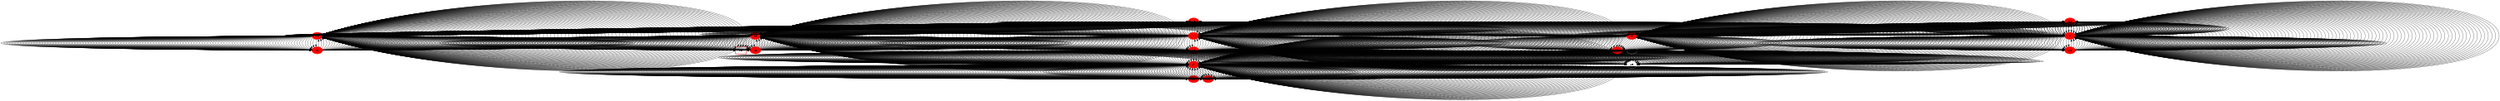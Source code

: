 digraph G {
size ="20, 20";
15[shape=box,style=bold,color="1.500000 1.500000 1.500000"];
node [style=filled,color="1.500000 1.500000 1.500000"];
-7 -> -7;
node [style=filled,color="1.500000 1.500000 1.500000"];
-7 -> 12;
node [style=filled,color="1.500000 1.500000 1.500000"];
-7 -> 16;
node [style=filled,color="1.500000 1.500000 1.500000"];
-12 -> -4;
node [style=filled,color="1.500000 1.500000 1.500000"];
-12 -> -12;
node [style=filled,color="1.500000 1.500000 1.500000"];
-12 -> -15;
node [style=filled,color="1.500000 1.500000 1.500000"];
4 -> 4;
node [style=filled,color="1.500000 1.500000 1.500000"];
4 -> -13;
node [style=filled,color="1.500000 1.500000 1.500000"];
4 -> -20;
node [style=filled,color="1.500000 1.500000 1.500000"];
13 -> -6;
node [style=filled,color="1.500000 1.500000 1.500000"];
13 -> 13;
node [style=filled,color="1.500000 1.500000 1.500000"];
13 -> 15;
node [style=filled,color="1.500000 1.500000 1.500000"];
6 -> 6;
node [style=filled,color="1.500000 1.500000 1.500000"];
6 -> -15;
node [style=filled,color="1.500000 1.500000 1.500000"];
6 -> -16;
node [style=filled,color="1.500000 1.500000 1.500000"];
-2 -> -2;
node [style=filled,color="1.500000 1.500000 1.500000"];
-2 -> -15;
node [style=filled,color="1.500000 1.500000 1.500000"];
-2 -> 20;
node [style=filled,color="1.500000 1.500000 1.500000"];
-7 -> -7;
node [style=filled,color="1.500000 1.500000 1.500000"];
-7 -> 12;
node [style=filled,color="1.500000 1.500000 1.500000"];
-7 -> 16;
node [style=filled,color="1.500000 1.500000 1.500000"];
-12 -> -4;
node [style=filled,color="1.500000 1.500000 1.500000"];
-12 -> -12;
node [style=filled,color="1.500000 1.500000 1.500000"];
-12 -> -15;
node [style=filled,color="1.500000 1.500000 1.500000"];
4 -> 4;
node [style=filled,color="1.500000 1.500000 1.500000"];
4 -> -13;
node [style=filled,color="1.500000 1.500000 1.500000"];
4 -> -20;
node [style=filled,color="1.500000 1.500000 1.500000"];
13 -> -6;
node [style=filled,color="1.500000 1.500000 1.500000"];
13 -> 13;
node [style=filled,color="1.500000 1.500000 1.500000"];
13 -> 15;
node [style=filled,color="1.500000 1.500000 1.500000"];
6 -> 6;
node [style=filled,color="1.500000 1.500000 1.500000"];
6 -> -15;
node [style=filled,color="1.500000 1.500000 1.500000"];
6 -> -16;
node [style=filled,color="1.500000 1.500000 1.500000"];
-2 -> -2;
node [style=filled,color="1.500000 1.500000 1.500000"];
-2 -> -15;
node [style=filled,color="1.500000 1.500000 1.500000"];
-2 -> 20;
node [style=filled,color="1.500000 1.500000 1.500000"];
-7 -> -7;
node [style=filled,color="1.500000 1.500000 1.500000"];
-7 -> 12;
node [style=filled,color="1.500000 1.500000 1.500000"];
-7 -> 16;
node [style=filled,color="1.500000 1.500000 1.500000"];
-12 -> -4;
node [style=filled,color="1.500000 1.500000 1.500000"];
-12 -> -12;
node [style=filled,color="1.500000 1.500000 1.500000"];
-12 -> -15;
node [style=filled,color="1.500000 1.500000 1.500000"];
4 -> 4;
node [style=filled,color="1.500000 1.500000 1.500000"];
4 -> -13;
node [style=filled,color="1.500000 1.500000 1.500000"];
4 -> -20;
node [style=filled,color="1.500000 1.500000 1.500000"];
13 -> -6;
node [style=filled,color="1.500000 1.500000 1.500000"];
13 -> 13;
node [style=filled,color="1.500000 1.500000 1.500000"];
13 -> 15;
node [style=filled,color="1.500000 1.500000 1.500000"];
6 -> 6;
node [style=filled,color="1.500000 1.500000 1.500000"];
6 -> -15;
node [style=filled,color="1.500000 1.500000 1.500000"];
6 -> -16;
node [style=filled,color="1.500000 1.500000 1.500000"];
-2 -> -2;
node [style=filled,color="1.500000 1.500000 1.500000"];
-2 -> -15;
node [style=filled,color="1.500000 1.500000 1.500000"];
-2 -> 20;
node [style=filled,color="1.500000 1.500000 1.500000"];
-7 -> -7;
node [style=filled,color="1.500000 1.500000 1.500000"];
-7 -> 12;
node [style=filled,color="1.500000 1.500000 1.500000"];
-7 -> 16;
node [style=filled,color="1.500000 1.500000 1.500000"];
-12 -> -4;
node [style=filled,color="1.500000 1.500000 1.500000"];
-12 -> -12;
node [style=filled,color="1.500000 1.500000 1.500000"];
-12 -> -15;
node [style=filled,color="1.500000 1.500000 1.500000"];
4 -> 4;
node [style=filled,color="1.500000 1.500000 1.500000"];
4 -> -13;
node [style=filled,color="1.500000 1.500000 1.500000"];
4 -> -20;
node [style=filled,color="1.500000 1.500000 1.500000"];
13 -> -6;
node [style=filled,color="1.500000 1.500000 1.500000"];
13 -> 13;
node [style=filled,color="1.500000 1.500000 1.500000"];
13 -> 15;
node [style=filled,color="1.500000 1.500000 1.500000"];
6 -> 6;
node [style=filled,color="1.500000 1.500000 1.500000"];
6 -> -15;
node [style=filled,color="1.500000 1.500000 1.500000"];
6 -> -16;
node [style=filled,color="1.500000 1.500000 1.500000"];
-2 -> -2;
node [style=filled,color="1.500000 1.500000 1.500000"];
-2 -> -15;
node [style=filled,color="1.500000 1.500000 1.500000"];
-2 -> 20;
node [style=filled,color="1.500000 1.500000 1.500000"];
-7 -> -7;
node [style=filled,color="1.500000 1.500000 1.500000"];
-7 -> 12;
node [style=filled,color="1.500000 1.500000 1.500000"];
-7 -> 16;
node [style=filled,color="1.500000 1.500000 1.500000"];
-12 -> -4;
node [style=filled,color="1.500000 1.500000 1.500000"];
-12 -> -12;
node [style=filled,color="1.500000 1.500000 1.500000"];
-12 -> -15;
node [style=filled,color="1.500000 1.500000 1.500000"];
4 -> 4;
node [style=filled,color="1.500000 1.500000 1.500000"];
4 -> -13;
node [style=filled,color="1.500000 1.500000 1.500000"];
4 -> -20;
node [style=filled,color="1.500000 1.500000 1.500000"];
13 -> -6;
node [style=filled,color="1.500000 1.500000 1.500000"];
13 -> 13;
node [style=filled,color="1.500000 1.500000 1.500000"];
13 -> 15;
node [style=filled,color="1.500000 1.500000 1.500000"];
6 -> 6;
node [style=filled,color="1.500000 1.500000 1.500000"];
6 -> -15;
node [style=filled,color="1.500000 1.500000 1.500000"];
6 -> -16;
node [style=filled,color="1.500000 1.500000 1.500000"];
-2 -> -2;
node [style=filled,color="1.500000 1.500000 1.500000"];
-2 -> -15;
node [style=filled,color="1.500000 1.500000 1.500000"];
-2 -> 20;
node [style=filled,color="1.500000 1.500000 1.500000"];
-7 -> -7;
node [style=filled,color="1.500000 1.500000 1.500000"];
-7 -> 12;
node [style=filled,color="1.500000 1.500000 1.500000"];
-7 -> 16;
node [style=filled,color="1.500000 1.500000 1.500000"];
-12 -> -4;
node [style=filled,color="1.500000 1.500000 1.500000"];
-12 -> -12;
node [style=filled,color="1.500000 1.500000 1.500000"];
-12 -> -15;
node [style=filled,color="1.500000 1.500000 1.500000"];
4 -> 4;
node [style=filled,color="1.500000 1.500000 1.500000"];
4 -> -13;
node [style=filled,color="1.500000 1.500000 1.500000"];
4 -> -20;
node [style=filled,color="1.500000 1.500000 1.500000"];
13 -> -6;
node [style=filled,color="1.500000 1.500000 1.500000"];
13 -> 13;
node [style=filled,color="1.500000 1.500000 1.500000"];
13 -> 15;
node [style=filled,color="1.500000 1.500000 1.500000"];
6 -> 6;
node [style=filled,color="1.500000 1.500000 1.500000"];
6 -> -15;
node [style=filled,color="1.500000 1.500000 1.500000"];
6 -> -16;
node [style=filled,color="1.500000 1.500000 1.500000"];
-2 -> -2;
node [style=filled,color="1.500000 1.500000 1.500000"];
-2 -> -15;
node [style=filled,color="1.500000 1.500000 1.500000"];
-2 -> 20;
node [style=filled,color="1.500000 1.500000 1.500000"];
-7 -> -7;
node [style=filled,color="1.500000 1.500000 1.500000"];
-7 -> 12;
node [style=filled,color="1.500000 1.500000 1.500000"];
-7 -> 16;
node [style=filled,color="1.500000 1.500000 1.500000"];
-12 -> -4;
node [style=filled,color="1.500000 1.500000 1.500000"];
-12 -> -12;
node [style=filled,color="1.500000 1.500000 1.500000"];
-12 -> -15;
node [style=filled,color="1.500000 1.500000 1.500000"];
4 -> 4;
node [style=filled,color="1.500000 1.500000 1.500000"];
4 -> -13;
node [style=filled,color="1.500000 1.500000 1.500000"];
4 -> -20;
node [style=filled,color="1.500000 1.500000 1.500000"];
13 -> -6;
node [style=filled,color="1.500000 1.500000 1.500000"];
13 -> 13;
node [style=filled,color="1.500000 1.500000 1.500000"];
13 -> 15;
node [style=filled,color="1.500000 1.500000 1.500000"];
6 -> 6;
node [style=filled,color="1.500000 1.500000 1.500000"];
6 -> -15;
node [style=filled,color="1.500000 1.500000 1.500000"];
6 -> -16;
node [style=filled,color="1.500000 1.500000 1.500000"];
-2 -> -2;
node [style=filled,color="1.500000 1.500000 1.500000"];
-2 -> -15;
node [style=filled,color="1.500000 1.500000 1.500000"];
-2 -> 20;
node [style=filled,color="1.500000 1.500000 1.500000"];
-7 -> -7;
node [style=filled,color="1.500000 1.500000 1.500000"];
-7 -> 12;
node [style=filled,color="1.500000 1.500000 1.500000"];
-7 -> 16;
node [style=filled,color="1.500000 1.500000 1.500000"];
-12 -> -4;
node [style=filled,color="1.500000 1.500000 1.500000"];
-12 -> -12;
node [style=filled,color="1.500000 1.500000 1.500000"];
-12 -> -15;
node [style=filled,color="1.500000 1.500000 1.500000"];
4 -> 4;
node [style=filled,color="1.500000 1.500000 1.500000"];
4 -> -13;
node [style=filled,color="1.500000 1.500000 1.500000"];
4 -> -20;
node [style=filled,color="1.500000 1.500000 1.500000"];
13 -> -6;
node [style=filled,color="1.500000 1.500000 1.500000"];
13 -> 13;
node [style=filled,color="1.500000 1.500000 1.500000"];
13 -> 15;
node [style=filled,color="1.500000 1.500000 1.500000"];
6 -> 6;
node [style=filled,color="1.500000 1.500000 1.500000"];
6 -> -15;
node [style=filled,color="1.500000 1.500000 1.500000"];
6 -> -16;
node [style=filled,color="1.500000 1.500000 1.500000"];
-2 -> -2;
node [style=filled,color="1.500000 1.500000 1.500000"];
-2 -> -15;
node [style=filled,color="1.500000 1.500000 1.500000"];
-2 -> 20;
node [style=filled,color="1.500000 1.500000 1.500000"];
-7 -> -7;
node [style=filled,color="1.500000 1.500000 1.500000"];
-7 -> 12;
node [style=filled,color="1.500000 1.500000 1.500000"];
-7 -> 16;
node [style=filled,color="1.500000 1.500000 1.500000"];
-12 -> -4;
node [style=filled,color="1.500000 1.500000 1.500000"];
-12 -> -12;
node [style=filled,color="1.500000 1.500000 1.500000"];
-12 -> -15;
node [style=filled,color="1.500000 1.500000 1.500000"];
4 -> 4;
node [style=filled,color="1.500000 1.500000 1.500000"];
4 -> -13;
node [style=filled,color="1.500000 1.500000 1.500000"];
4 -> -20;
node [style=filled,color="1.500000 1.500000 1.500000"];
13 -> -6;
node [style=filled,color="1.500000 1.500000 1.500000"];
13 -> 13;
node [style=filled,color="1.500000 1.500000 1.500000"];
13 -> 15;
node [style=filled,color="1.500000 1.500000 1.500000"];
6 -> 6;
node [style=filled,color="1.500000 1.500000 1.500000"];
6 -> -15;
node [style=filled,color="1.500000 1.500000 1.500000"];
6 -> -16;
node [style=filled,color="1.500000 1.500000 1.500000"];
-2 -> -2;
node [style=filled,color="1.500000 1.500000 1.500000"];
-2 -> -15;
node [style=filled,color="1.500000 1.500000 1.500000"];
-2 -> 20;
node [style=filled,color="1.500000 1.500000 1.500000"];
-7 -> -7;
node [style=filled,color="1.500000 1.500000 1.500000"];
-7 -> 12;
node [style=filled,color="1.500000 1.500000 1.500000"];
-7 -> 16;
node [style=filled,color="1.500000 1.500000 1.500000"];
-12 -> -4;
node [style=filled,color="1.500000 1.500000 1.500000"];
-12 -> -12;
node [style=filled,color="1.500000 1.500000 1.500000"];
-12 -> -15;
node [style=filled,color="1.500000 1.500000 1.500000"];
4 -> 4;
node [style=filled,color="1.500000 1.500000 1.500000"];
4 -> -13;
node [style=filled,color="1.500000 1.500000 1.500000"];
4 -> -20;
node [style=filled,color="1.500000 1.500000 1.500000"];
13 -> -6;
node [style=filled,color="1.500000 1.500000 1.500000"];
13 -> 13;
node [style=filled,color="1.500000 1.500000 1.500000"];
13 -> 15;
node [style=filled,color="1.500000 1.500000 1.500000"];
6 -> 6;
node [style=filled,color="1.500000 1.500000 1.500000"];
6 -> -15;
node [style=filled,color="1.500000 1.500000 1.500000"];
6 -> -16;
node [style=filled,color="1.500000 1.500000 1.500000"];
-2 -> -2;
node [style=filled,color="1.500000 1.500000 1.500000"];
-2 -> -15;
node [style=filled,color="1.500000 1.500000 1.500000"];
-2 -> 20;
node [style=filled,color="1.500000 1.500000 1.500000"];
-7 -> -7;
node [style=filled,color="1.500000 1.500000 1.500000"];
-7 -> 12;
node [style=filled,color="1.500000 1.500000 1.500000"];
-7 -> 16;
node [style=filled,color="1.500000 1.500000 1.500000"];
-12 -> -4;
node [style=filled,color="1.500000 1.500000 1.500000"];
-12 -> -12;
node [style=filled,color="1.500000 1.500000 1.500000"];
-12 -> -15;
node [style=filled,color="1.500000 1.500000 1.500000"];
4 -> 4;
node [style=filled,color="1.500000 1.500000 1.500000"];
4 -> -13;
node [style=filled,color="1.500000 1.500000 1.500000"];
4 -> -20;
node [style=filled,color="1.500000 1.500000 1.500000"];
13 -> -6;
node [style=filled,color="1.500000 1.500000 1.500000"];
13 -> 13;
node [style=filled,color="1.500000 1.500000 1.500000"];
13 -> 15;
node [style=filled,color="1.500000 1.500000 1.500000"];
6 -> 6;
node [style=filled,color="1.500000 1.500000 1.500000"];
6 -> -15;
node [style=filled,color="1.500000 1.500000 1.500000"];
6 -> -16;
node [style=filled,color="1.500000 1.500000 1.500000"];
-2 -> -2;
node [style=filled,color="1.500000 1.500000 1.500000"];
-2 -> -15;
node [style=filled,color="1.500000 1.500000 1.500000"];
-2 -> 20;
node [style=filled,color="1.500000 1.500000 1.500000"];
-7 -> -7;
node [style=filled,color="1.500000 1.500000 1.500000"];
-7 -> 12;
node [style=filled,color="1.500000 1.500000 1.500000"];
-7 -> 16;
node [style=filled,color="1.500000 1.500000 1.500000"];
-12 -> -4;
node [style=filled,color="1.500000 1.500000 1.500000"];
-12 -> -12;
node [style=filled,color="1.500000 1.500000 1.500000"];
-12 -> -15;
node [style=filled,color="1.500000 1.500000 1.500000"];
4 -> 4;
node [style=filled,color="1.500000 1.500000 1.500000"];
4 -> -13;
node [style=filled,color="1.500000 1.500000 1.500000"];
4 -> -20;
node [style=filled,color="1.500000 1.500000 1.500000"];
13 -> -6;
node [style=filled,color="1.500000 1.500000 1.500000"];
13 -> 13;
node [style=filled,color="1.500000 1.500000 1.500000"];
13 -> 15;
node [style=filled,color="1.500000 1.500000 1.500000"];
6 -> 6;
node [style=filled,color="1.500000 1.500000 1.500000"];
6 -> -15;
node [style=filled,color="1.500000 1.500000 1.500000"];
6 -> -16;
node [style=filled,color="1.500000 1.500000 1.500000"];
-2 -> -2;
node [style=filled,color="1.500000 1.500000 1.500000"];
-2 -> -15;
node [style=filled,color="1.500000 1.500000 1.500000"];
-2 -> 20;
node [style=filled,color="1.500000 1.500000 1.500000"];
-7 -> -7;
node [style=filled,color="1.500000 1.500000 1.500000"];
-7 -> 12;
node [style=filled,color="1.500000 1.500000 1.500000"];
-7 -> 16;
node [style=filled,color="1.500000 1.500000 1.500000"];
-12 -> -4;
node [style=filled,color="1.500000 1.500000 1.500000"];
-12 -> -12;
node [style=filled,color="1.500000 1.500000 1.500000"];
-12 -> -15;
node [style=filled,color="1.500000 1.500000 1.500000"];
4 -> 4;
node [style=filled,color="1.500000 1.500000 1.500000"];
4 -> -13;
node [style=filled,color="1.500000 1.500000 1.500000"];
4 -> -20;
node [style=filled,color="1.500000 1.500000 1.500000"];
13 -> -6;
node [style=filled,color="1.500000 1.500000 1.500000"];
13 -> 13;
node [style=filled,color="1.500000 1.500000 1.500000"];
13 -> 15;
node [style=filled,color="1.500000 1.500000 1.500000"];
6 -> 6;
node [style=filled,color="1.500000 1.500000 1.500000"];
6 -> -15;
node [style=filled,color="1.500000 1.500000 1.500000"];
6 -> -16;
node [style=filled,color="1.500000 1.500000 1.500000"];
-2 -> -2;
node [style=filled,color="1.500000 1.500000 1.500000"];
-2 -> -15;
node [style=filled,color="1.500000 1.500000 1.500000"];
-2 -> 20;
node [style=filled,color="1.500000 1.500000 1.500000"];
-7 -> -7;
node [style=filled,color="1.500000 1.500000 1.500000"];
-7 -> 12;
node [style=filled,color="1.500000 1.500000 1.500000"];
-7 -> 16;
node [style=filled,color="1.500000 1.500000 1.500000"];
-12 -> -4;
node [style=filled,color="1.500000 1.500000 1.500000"];
-12 -> -12;
node [style=filled,color="1.500000 1.500000 1.500000"];
-12 -> -15;
node [style=filled,color="1.500000 1.500000 1.500000"];
4 -> 4;
node [style=filled,color="1.500000 1.500000 1.500000"];
4 -> -13;
node [style=filled,color="1.500000 1.500000 1.500000"];
4 -> -20;
node [style=filled,color="1.500000 1.500000 1.500000"];
13 -> -6;
node [style=filled,color="1.500000 1.500000 1.500000"];
13 -> 13;
node [style=filled,color="1.500000 1.500000 1.500000"];
13 -> 15;
node [style=filled,color="1.500000 1.500000 1.500000"];
6 -> 6;
node [style=filled,color="1.500000 1.500000 1.500000"];
6 -> -15;
node [style=filled,color="1.500000 1.500000 1.500000"];
6 -> -16;
node [style=filled,color="1.500000 1.500000 1.500000"];
-2 -> -2;
node [style=filled,color="1.500000 1.500000 1.500000"];
-2 -> -15;
node [style=filled,color="1.500000 1.500000 1.500000"];
-2 -> 20;
node [style=filled,color="1.500000 1.500000 1.500000"];
-7 -> -7;
node [style=filled,color="1.500000 1.500000 1.500000"];
-7 -> 12;
node [style=filled,color="1.500000 1.500000 1.500000"];
-7 -> 16;
node [style=filled,color="1.500000 1.500000 1.500000"];
-12 -> -4;
node [style=filled,color="1.500000 1.500000 1.500000"];
-12 -> -12;
node [style=filled,color="1.500000 1.500000 1.500000"];
-12 -> -15;
node [style=filled,color="1.500000 1.500000 1.500000"];
4 -> 4;
node [style=filled,color="1.500000 1.500000 1.500000"];
4 -> -13;
node [style=filled,color="1.500000 1.500000 1.500000"];
4 -> -20;
node [style=filled,color="1.500000 1.500000 1.500000"];
13 -> -6;
node [style=filled,color="1.500000 1.500000 1.500000"];
13 -> 13;
node [style=filled,color="1.500000 1.500000 1.500000"];
13 -> 15;
node [style=filled,color="1.500000 1.500000 1.500000"];
6 -> 6;
node [style=filled,color="1.500000 1.500000 1.500000"];
6 -> -15;
node [style=filled,color="1.500000 1.500000 1.500000"];
6 -> -16;
node [style=filled,color="1.500000 1.500000 1.500000"];
-2 -> -2;
node [style=filled,color="1.500000 1.500000 1.500000"];
-2 -> -15;
node [style=filled,color="1.500000 1.500000 1.500000"];
-2 -> 20;
node [style=filled,color="1.500000 1.500000 1.500000"];
-7 -> -7;
node [style=filled,color="1.500000 1.500000 1.500000"];
-7 -> 12;
node [style=filled,color="1.500000 1.500000 1.500000"];
-7 -> 16;
node [style=filled,color="1.500000 1.500000 1.500000"];
-12 -> -4;
node [style=filled,color="1.500000 1.500000 1.500000"];
-12 -> -12;
node [style=filled,color="1.500000 1.500000 1.500000"];
-12 -> -15;
node [style=filled,color="1.500000 1.500000 1.500000"];
4 -> 4;
node [style=filled,color="1.500000 1.500000 1.500000"];
4 -> -13;
node [style=filled,color="1.500000 1.500000 1.500000"];
4 -> -20;
node [style=filled,color="1.500000 1.500000 1.500000"];
13 -> -6;
node [style=filled,color="1.500000 1.500000 1.500000"];
13 -> 13;
node [style=filled,color="1.500000 1.500000 1.500000"];
13 -> 15;
node [style=filled,color="1.500000 1.500000 1.500000"];
6 -> 6;
node [style=filled,color="1.500000 1.500000 1.500000"];
6 -> -15;
node [style=filled,color="1.500000 1.500000 1.500000"];
6 -> -16;
node [style=filled,color="1.500000 1.500000 1.500000"];
-2 -> -2;
node [style=filled,color="1.500000 1.500000 1.500000"];
-2 -> -15;
node [style=filled,color="1.500000 1.500000 1.500000"];
-2 -> 20;
node [style=filled,color="1.500000 1.500000 1.500000"];
-7 -> -7;
node [style=filled,color="1.500000 1.500000 1.500000"];
-7 -> 12;
node [style=filled,color="1.500000 1.500000 1.500000"];
-7 -> 16;
node [style=filled,color="1.500000 1.500000 1.500000"];
-12 -> -4;
node [style=filled,color="1.500000 1.500000 1.500000"];
-12 -> -12;
node [style=filled,color="1.500000 1.500000 1.500000"];
-12 -> -15;
node [style=filled,color="1.500000 1.500000 1.500000"];
4 -> 4;
node [style=filled,color="1.500000 1.500000 1.500000"];
4 -> -13;
node [style=filled,color="1.500000 1.500000 1.500000"];
4 -> -20;
node [style=filled,color="1.500000 1.500000 1.500000"];
13 -> -6;
node [style=filled,color="1.500000 1.500000 1.500000"];
13 -> 13;
node [style=filled,color="1.500000 1.500000 1.500000"];
13 -> 15;
node [style=filled,color="1.500000 1.500000 1.500000"];
6 -> 6;
node [style=filled,color="1.500000 1.500000 1.500000"];
6 -> -15;
node [style=filled,color="1.500000 1.500000 1.500000"];
6 -> -16;
node [style=filled,color="1.500000 1.500000 1.500000"];
-2 -> -2;
node [style=filled,color="1.500000 1.500000 1.500000"];
-2 -> -15;
node [style=filled,color="1.500000 1.500000 1.500000"];
-2 -> 20;
node [style=filled,color="1.500000 1.500000 1.500000"];
-7 -> -7;
node [style=filled,color="1.500000 1.500000 1.500000"];
-7 -> 12;
node [style=filled,color="1.500000 1.500000 1.500000"];
-7 -> 16;
node [style=filled,color="1.500000 1.500000 1.500000"];
-12 -> -4;
node [style=filled,color="1.500000 1.500000 1.500000"];
-12 -> -12;
node [style=filled,color="1.500000 1.500000 1.500000"];
-12 -> -15;
node [style=filled,color="1.500000 1.500000 1.500000"];
4 -> 4;
node [style=filled,color="1.500000 1.500000 1.500000"];
4 -> -13;
node [style=filled,color="1.500000 1.500000 1.500000"];
4 -> -20;
node [style=filled,color="1.500000 1.500000 1.500000"];
13 -> -6;
node [style=filled,color="1.500000 1.500000 1.500000"];
13 -> 13;
node [style=filled,color="1.500000 1.500000 1.500000"];
13 -> 15;
node [style=filled,color="1.500000 1.500000 1.500000"];
6 -> 6;
node [style=filled,color="1.500000 1.500000 1.500000"];
6 -> -15;
node [style=filled,color="1.500000 1.500000 1.500000"];
6 -> -16;
node [style=filled,color="1.500000 1.500000 1.500000"];
-2 -> -2;
node [style=filled,color="1.500000 1.500000 1.500000"];
-2 -> -15;
node [style=filled,color="1.500000 1.500000 1.500000"];
-2 -> 20;
node [style=filled,color="1.500000 1.500000 1.500000"];
-7 -> -7;
node [style=filled,color="1.500000 1.500000 1.500000"];
-7 -> 12;
node [style=filled,color="1.500000 1.500000 1.500000"];
-7 -> 16;
node [style=filled,color="1.500000 1.500000 1.500000"];
-12 -> -4;
node [style=filled,color="1.500000 1.500000 1.500000"];
-12 -> -12;
node [style=filled,color="1.500000 1.500000 1.500000"];
-12 -> -15;
node [style=filled,color="1.500000 1.500000 1.500000"];
4 -> 4;
node [style=filled,color="1.500000 1.500000 1.500000"];
4 -> -13;
node [style=filled,color="1.500000 1.500000 1.500000"];
4 -> -20;
node [style=filled,color="1.500000 1.500000 1.500000"];
13 -> -6;
node [style=filled,color="1.500000 1.500000 1.500000"];
13 -> 13;
node [style=filled,color="1.500000 1.500000 1.500000"];
13 -> 15;
node [style=filled,color="1.500000 1.500000 1.500000"];
6 -> 6;
node [style=filled,color="1.500000 1.500000 1.500000"];
6 -> -15;
node [style=filled,color="1.500000 1.500000 1.500000"];
6 -> -16;
node [style=filled,color="1.500000 1.500000 1.500000"];
-2 -> -2;
node [style=filled,color="1.500000 1.500000 1.500000"];
-2 -> -15;
node [style=filled,color="1.500000 1.500000 1.500000"];
-2 -> 20;
node [style=filled,color="1.500000 1.500000 1.500000"];
-7 -> -7;
node [style=filled,color="1.500000 1.500000 1.500000"];
-7 -> 12;
node [style=filled,color="1.500000 1.500000 1.500000"];
-7 -> 16;
node [style=filled,color="1.500000 1.500000 1.500000"];
-12 -> -4;
node [style=filled,color="1.500000 1.500000 1.500000"];
-12 -> -12;
node [style=filled,color="1.500000 1.500000 1.500000"];
-12 -> -15;
node [style=filled,color="1.500000 1.500000 1.500000"];
4 -> 4;
node [style=filled,color="1.500000 1.500000 1.500000"];
4 -> -13;
node [style=filled,color="1.500000 1.500000 1.500000"];
4 -> -20;
node [style=filled,color="1.500000 1.500000 1.500000"];
13 -> -6;
node [style=filled,color="1.500000 1.500000 1.500000"];
13 -> 13;
node [style=filled,color="1.500000 1.500000 1.500000"];
13 -> 15;
node [style=filled,color="1.500000 1.500000 1.500000"];
6 -> 6;
node [style=filled,color="1.500000 1.500000 1.500000"];
6 -> -15;
node [style=filled,color="1.500000 1.500000 1.500000"];
6 -> -16;
node [style=filled,color="1.500000 1.500000 1.500000"];
-2 -> -2;
node [style=filled,color="1.500000 1.500000 1.500000"];
-2 -> -15;
node [style=filled,color="1.500000 1.500000 1.500000"];
-2 -> 20;
node [style=filled,color="1.500000 1.500000 1.500000"];
-7 -> -7;
node [style=filled,color="1.500000 1.500000 1.500000"];
-7 -> 12;
node [style=filled,color="1.500000 1.500000 1.500000"];
-7 -> 16;
node [style=filled,color="1.500000 1.500000 1.500000"];
-12 -> -4;
node [style=filled,color="1.500000 1.500000 1.500000"];
-12 -> -12;
node [style=filled,color="1.500000 1.500000 1.500000"];
-12 -> -15;
node [style=filled,color="1.500000 1.500000 1.500000"];
4 -> 4;
node [style=filled,color="1.500000 1.500000 1.500000"];
4 -> -13;
node [style=filled,color="1.500000 1.500000 1.500000"];
4 -> -20;
node [style=filled,color="1.500000 1.500000 1.500000"];
13 -> -6;
node [style=filled,color="1.500000 1.500000 1.500000"];
13 -> 13;
node [style=filled,color="1.500000 1.500000 1.500000"];
13 -> 15;
node [style=filled,color="1.500000 1.500000 1.500000"];
6 -> 6;
node [style=filled,color="1.500000 1.500000 1.500000"];
6 -> -15;
node [style=filled,color="1.500000 1.500000 1.500000"];
6 -> -16;
node [style=filled,color="1.500000 1.500000 1.500000"];
-2 -> -2;
node [style=filled,color="1.500000 1.500000 1.500000"];
-2 -> -15;
node [style=filled,color="1.500000 1.500000 1.500000"];
-2 -> 20;
node [style=filled,color="1.500000 1.500000 1.500000"];
-7 -> -7;
node [style=filled,color="1.500000 1.500000 1.500000"];
-7 -> 12;
node [style=filled,color="1.500000 1.500000 1.500000"];
-7 -> 16;
node [style=filled,color="1.500000 1.500000 1.500000"];
-12 -> -4;
node [style=filled,color="1.500000 1.500000 1.500000"];
-12 -> -12;
node [style=filled,color="1.500000 1.500000 1.500000"];
-12 -> -15;
node [style=filled,color="1.500000 1.500000 1.500000"];
4 -> 4;
node [style=filled,color="1.500000 1.500000 1.500000"];
4 -> -13;
node [style=filled,color="1.500000 1.500000 1.500000"];
4 -> -20;
node [style=filled,color="1.500000 1.500000 1.500000"];
13 -> -6;
node [style=filled,color="1.500000 1.500000 1.500000"];
13 -> 13;
node [style=filled,color="1.500000 1.500000 1.500000"];
13 -> 15;
node [style=filled,color="1.500000 1.500000 1.500000"];
6 -> 6;
node [style=filled,color="1.500000 1.500000 1.500000"];
6 -> -15;
node [style=filled,color="1.500000 1.500000 1.500000"];
6 -> -16;
node [style=filled,color="1.500000 1.500000 1.500000"];
-2 -> -2;
node [style=filled,color="1.500000 1.500000 1.500000"];
-2 -> -15;
node [style=filled,color="1.500000 1.500000 1.500000"];
-2 -> 20;
node [style=filled,color="1.500000 1.500000 1.500000"];
-7 -> -7;
node [style=filled,color="1.500000 1.500000 1.500000"];
-7 -> 12;
node [style=filled,color="1.500000 1.500000 1.500000"];
-7 -> 16;
node [style=filled,color="1.500000 1.500000 1.500000"];
-12 -> -4;
node [style=filled,color="1.500000 1.500000 1.500000"];
-12 -> -12;
node [style=filled,color="1.500000 1.500000 1.500000"];
-12 -> -15;
node [style=filled,color="1.500000 1.500000 1.500000"];
4 -> 4;
node [style=filled,color="1.500000 1.500000 1.500000"];
4 -> -13;
node [style=filled,color="1.500000 1.500000 1.500000"];
4 -> -20;
node [style=filled,color="1.500000 1.500000 1.500000"];
13 -> -6;
node [style=filled,color="1.500000 1.500000 1.500000"];
13 -> 13;
node [style=filled,color="1.500000 1.500000 1.500000"];
13 -> 15;
node [style=filled,color="1.500000 1.500000 1.500000"];
6 -> 6;
node [style=filled,color="1.500000 1.500000 1.500000"];
6 -> -15;
node [style=filled,color="1.500000 1.500000 1.500000"];
6 -> -16;
node [style=filled,color="1.500000 1.500000 1.500000"];
-2 -> -2;
node [style=filled,color="1.500000 1.500000 1.500000"];
-2 -> -15;
node [style=filled,color="1.500000 1.500000 1.500000"];
-2 -> 20;
node [style=filled,color="1.500000 1.500000 1.500000"];
-7 -> -7;
node [style=filled,color="1.500000 1.500000 1.500000"];
-7 -> 12;
node [style=filled,color="1.500000 1.500000 1.500000"];
-7 -> 16;
node [style=filled,color="1.500000 1.500000 1.500000"];
-12 -> -4;
node [style=filled,color="1.500000 1.500000 1.500000"];
-12 -> -12;
node [style=filled,color="1.500000 1.500000 1.500000"];
-12 -> -15;
node [style=filled,color="1.500000 1.500000 1.500000"];
4 -> 4;
node [style=filled,color="1.500000 1.500000 1.500000"];
4 -> -13;
node [style=filled,color="1.500000 1.500000 1.500000"];
4 -> -20;
node [style=filled,color="1.500000 1.500000 1.500000"];
13 -> -6;
node [style=filled,color="1.500000 1.500000 1.500000"];
13 -> 13;
node [style=filled,color="1.500000 1.500000 1.500000"];
13 -> 15;
node [style=filled,color="1.500000 1.500000 1.500000"];
6 -> 6;
node [style=filled,color="1.500000 1.500000 1.500000"];
6 -> -15;
node [style=filled,color="1.500000 1.500000 1.500000"];
6 -> -16;
node [style=filled,color="1.500000 1.500000 1.500000"];
-2 -> -2;
node [style=filled,color="1.500000 1.500000 1.500000"];
-2 -> -15;
node [style=filled,color="1.500000 1.500000 1.500000"];
-2 -> 20;
node [style=filled,color="1.500000 1.500000 1.500000"];
-7 -> -7;
node [style=filled,color="1.500000 1.500000 1.500000"];
-7 -> 12;
node [style=filled,color="1.500000 1.500000 1.500000"];
-7 -> 16;
node [style=filled,color="1.500000 1.500000 1.500000"];
-12 -> -4;
node [style=filled,color="1.500000 1.500000 1.500000"];
-12 -> -12;
node [style=filled,color="1.500000 1.500000 1.500000"];
-12 -> -15;
node [style=filled,color="1.500000 1.500000 1.500000"];
4 -> 4;
node [style=filled,color="1.500000 1.500000 1.500000"];
4 -> -13;
node [style=filled,color="1.500000 1.500000 1.500000"];
4 -> -20;
node [style=filled,color="1.500000 1.500000 1.500000"];
13 -> -6;
node [style=filled,color="1.500000 1.500000 1.500000"];
13 -> 13;
node [style=filled,color="1.500000 1.500000 1.500000"];
13 -> 15;
node [style=filled,color="1.500000 1.500000 1.500000"];
6 -> 6;
node [style=filled,color="1.500000 1.500000 1.500000"];
6 -> -15;
node [style=filled,color="1.500000 1.500000 1.500000"];
6 -> -16;
node [style=filled,color="1.500000 1.500000 1.500000"];
-2 -> -2;
node [style=filled,color="1.500000 1.500000 1.500000"];
-2 -> -15;
node [style=filled,color="1.500000 1.500000 1.500000"];
-2 -> 20;
node [style=filled,color="1.500000 1.500000 1.500000"];
-7 -> -7;
node [style=filled,color="1.500000 1.500000 1.500000"];
-7 -> 12;
node [style=filled,color="1.500000 1.500000 1.500000"];
-7 -> 16;
node [style=filled,color="1.500000 1.500000 1.500000"];
-12 -> -4;
node [style=filled,color="1.500000 1.500000 1.500000"];
-12 -> -12;
node [style=filled,color="1.500000 1.500000 1.500000"];
-12 -> -15;
node [style=filled,color="1.500000 1.500000 1.500000"];
4 -> 4;
node [style=filled,color="1.500000 1.500000 1.500000"];
4 -> -13;
node [style=filled,color="1.500000 1.500000 1.500000"];
4 -> -20;
node [style=filled,color="1.500000 1.500000 1.500000"];
13 -> -6;
node [style=filled,color="1.500000 1.500000 1.500000"];
13 -> 13;
node [style=filled,color="1.500000 1.500000 1.500000"];
13 -> 15;
node [style=filled,color="1.500000 1.500000 1.500000"];
6 -> 6;
node [style=filled,color="1.500000 1.500000 1.500000"];
6 -> -15;
node [style=filled,color="1.500000 1.500000 1.500000"];
6 -> -16;
node [style=filled,color="1.500000 1.500000 1.500000"];
-2 -> -2;
node [style=filled,color="1.500000 1.500000 1.500000"];
-2 -> -15;
node [style=filled,color="1.500000 1.500000 1.500000"];
-2 -> 20;
node [style=filled,color="1.500000 1.500000 1.500000"];
-7 -> -7;
node [style=filled,color="1.500000 1.500000 1.500000"];
-7 -> 12;
node [style=filled,color="1.500000 1.500000 1.500000"];
-7 -> 16;
node [style=filled,color="1.500000 1.500000 1.500000"];
-12 -> -4;
node [style=filled,color="1.500000 1.500000 1.500000"];
-12 -> -12;
node [style=filled,color="1.500000 1.500000 1.500000"];
-12 -> -15;
node [style=filled,color="1.500000 1.500000 1.500000"];
4 -> 4;
node [style=filled,color="1.500000 1.500000 1.500000"];
4 -> -13;
node [style=filled,color="1.500000 1.500000 1.500000"];
4 -> -20;
node [style=filled,color="1.500000 1.500000 1.500000"];
13 -> -6;
node [style=filled,color="1.500000 1.500000 1.500000"];
13 -> 13;
node [style=filled,color="1.500000 1.500000 1.500000"];
13 -> 15;
node [style=filled,color="1.500000 1.500000 1.500000"];
6 -> 6;
node [style=filled,color="1.500000 1.500000 1.500000"];
6 -> -15;
node [style=filled,color="1.500000 1.500000 1.500000"];
6 -> -16;
node [style=filled,color="1.500000 1.500000 1.500000"];
-2 -> -2;
node [style=filled,color="1.500000 1.500000 1.500000"];
-2 -> -15;
node [style=filled,color="1.500000 1.500000 1.500000"];
-2 -> 20;
node [style=filled,color="1.500000 1.500000 1.500000"];
-7 -> -7;
node [style=filled,color="1.500000 1.500000 1.500000"];
-7 -> 12;
node [style=filled,color="1.500000 1.500000 1.500000"];
-7 -> 16;
node [style=filled,color="1.500000 1.500000 1.500000"];
-12 -> -4;
node [style=filled,color="1.500000 1.500000 1.500000"];
-12 -> -12;
node [style=filled,color="1.500000 1.500000 1.500000"];
-12 -> -15;
node [style=filled,color="1.500000 1.500000 1.500000"];
4 -> 4;
node [style=filled,color="1.500000 1.500000 1.500000"];
4 -> -13;
node [style=filled,color="1.500000 1.500000 1.500000"];
4 -> -20;
node [style=filled,color="1.500000 1.500000 1.500000"];
13 -> -6;
node [style=filled,color="1.500000 1.500000 1.500000"];
13 -> 13;
node [style=filled,color="1.500000 1.500000 1.500000"];
13 -> 15;
node [style=filled,color="1.500000 1.500000 1.500000"];
6 -> 6;
node [style=filled,color="1.500000 1.500000 1.500000"];
6 -> -15;
node [style=filled,color="1.500000 1.500000 1.500000"];
6 -> -16;
node [style=filled,color="1.500000 1.500000 1.500000"];
-2 -> -2;
node [style=filled,color="1.500000 1.500000 1.500000"];
-2 -> -15;
node [style=filled,color="1.500000 1.500000 1.500000"];
-2 -> 20;
node [style=filled,color="1.500000 1.500000 1.500000"];
-7 -> -7;
node [style=filled,color="1.500000 1.500000 1.500000"];
-7 -> 12;
node [style=filled,color="1.500000 1.500000 1.500000"];
-7 -> 16;
node [style=filled,color="1.500000 1.500000 1.500000"];
-12 -> -4;
node [style=filled,color="1.500000 1.500000 1.500000"];
-12 -> -12;
node [style=filled,color="1.500000 1.500000 1.500000"];
-12 -> -15;
node [style=filled,color="1.500000 1.500000 1.500000"];
4 -> 4;
node [style=filled,color="1.500000 1.500000 1.500000"];
4 -> -13;
node [style=filled,color="1.500000 1.500000 1.500000"];
4 -> -20;
node [style=filled,color="1.500000 1.500000 1.500000"];
13 -> -6;
node [style=filled,color="1.500000 1.500000 1.500000"];
13 -> 13;
node [style=filled,color="1.500000 1.500000 1.500000"];
13 -> 15;
node [style=filled,color="1.500000 1.500000 1.500000"];
6 -> 6;
node [style=filled,color="1.500000 1.500000 1.500000"];
6 -> -15;
node [style=filled,color="1.500000 1.500000 1.500000"];
6 -> -16;
node [style=filled,color="1.500000 1.500000 1.500000"];
-2 -> -2;
node [style=filled,color="1.500000 1.500000 1.500000"];
-2 -> -15;
node [style=filled,color="1.500000 1.500000 1.500000"];
-2 -> 20;
node [style=filled,color="1.500000 1.500000 1.500000"];
-7 -> -7;
node [style=filled,color="1.500000 1.500000 1.500000"];
-7 -> 12;
node [style=filled,color="1.500000 1.500000 1.500000"];
-7 -> 16;
node [style=filled,color="1.500000 1.500000 1.500000"];
-12 -> -4;
node [style=filled,color="1.500000 1.500000 1.500000"];
-12 -> -12;
node [style=filled,color="1.500000 1.500000 1.500000"];
-12 -> -15;
node [style=filled,color="1.500000 1.500000 1.500000"];
4 -> 4;
node [style=filled,color="1.500000 1.500000 1.500000"];
4 -> -13;
node [style=filled,color="1.500000 1.500000 1.500000"];
4 -> -20;
node [style=filled,color="1.500000 1.500000 1.500000"];
13 -> -6;
node [style=filled,color="1.500000 1.500000 1.500000"];
13 -> 13;
node [style=filled,color="1.500000 1.500000 1.500000"];
13 -> 15;
node [style=filled,color="1.500000 1.500000 1.500000"];
6 -> 6;
node [style=filled,color="1.500000 1.500000 1.500000"];
6 -> -15;
node [style=filled,color="1.500000 1.500000 1.500000"];
6 -> -16;
node [style=filled,color="1.500000 1.500000 1.500000"];
-2 -> -2;
node [style=filled,color="1.500000 1.500000 1.500000"];
-2 -> -15;
node [style=filled,color="1.500000 1.500000 1.500000"];
-2 -> 20;
node [style=filled,color="1.500000 1.500000 1.500000"];
-7 -> -7;
node [style=filled,color="1.500000 1.500000 1.500000"];
-7 -> 12;
node [style=filled,color="1.500000 1.500000 1.500000"];
-7 -> 16;
node [style=filled,color="1.500000 1.500000 1.500000"];
-12 -> -4;
node [style=filled,color="1.500000 1.500000 1.500000"];
-12 -> -12;
node [style=filled,color="1.500000 1.500000 1.500000"];
-12 -> -15;
node [style=filled,color="1.500000 1.500000 1.500000"];
4 -> 4;
node [style=filled,color="1.500000 1.500000 1.500000"];
4 -> -13;
node [style=filled,color="1.500000 1.500000 1.500000"];
4 -> -20;
node [style=filled,color="1.500000 1.500000 1.500000"];
13 -> -6;
node [style=filled,color="1.500000 1.500000 1.500000"];
13 -> 13;
node [style=filled,color="1.500000 1.500000 1.500000"];
13 -> 15;
node [style=filled,color="1.500000 1.500000 1.500000"];
6 -> 6;
node [style=filled,color="1.500000 1.500000 1.500000"];
6 -> -15;
node [style=filled,color="1.500000 1.500000 1.500000"];
6 -> -16;
node [style=filled,color="1.500000 1.500000 1.500000"];
-2 -> -2;
node [style=filled,color="1.500000 1.500000 1.500000"];
-2 -> -15;
node [style=filled,color="1.500000 1.500000 1.500000"];
-2 -> 20;
node [style=filled,color="1.500000 1.500000 1.500000"];
-7 -> -7;
node [style=filled,color="1.500000 1.500000 1.500000"];
-7 -> 12;
node [style=filled,color="1.500000 1.500000 1.500000"];
-7 -> 16;
node [style=filled,color="1.500000 1.500000 1.500000"];
-12 -> -4;
node [style=filled,color="1.500000 1.500000 1.500000"];
-12 -> -12;
node [style=filled,color="1.500000 1.500000 1.500000"];
-12 -> -15;
node [style=filled,color="1.500000 1.500000 1.500000"];
4 -> 4;
node [style=filled,color="1.500000 1.500000 1.500000"];
4 -> -13;
node [style=filled,color="1.500000 1.500000 1.500000"];
4 -> -20;
node [style=filled,color="1.500000 1.500000 1.500000"];
13 -> -6;
node [style=filled,color="1.500000 1.500000 1.500000"];
13 -> 13;
node [style=filled,color="1.500000 1.500000 1.500000"];
13 -> 15;
node [style=filled,color="1.500000 1.500000 1.500000"];
6 -> 6;
node [style=filled,color="1.500000 1.500000 1.500000"];
6 -> -15;
node [style=filled,color="1.500000 1.500000 1.500000"];
6 -> -16;
node [style=filled,color="1.500000 1.500000 1.500000"];
-2 -> -2;
node [style=filled,color="1.500000 1.500000 1.500000"];
-2 -> -15;
node [style=filled,color="1.500000 1.500000 1.500000"];
-2 -> 20;
node [style=filled,color="1.500000 1.500000 1.500000"];
-7 -> -7;
node [style=filled,color="1.500000 1.500000 1.500000"];
-7 -> 12;
node [style=filled,color="1.500000 1.500000 1.500000"];
-7 -> 16;
node [style=filled,color="1.500000 1.500000 1.500000"];
-12 -> -4;
node [style=filled,color="1.500000 1.500000 1.500000"];
-12 -> -12;
node [style=filled,color="1.500000 1.500000 1.500000"];
-12 -> -15;
node [style=filled,color="1.500000 1.500000 1.500000"];
4 -> 4;
node [style=filled,color="1.500000 1.500000 1.500000"];
4 -> -13;
node [style=filled,color="1.500000 1.500000 1.500000"];
4 -> -20;
node [style=filled,color="1.500000 1.500000 1.500000"];
13 -> -6;
node [style=filled,color="1.500000 1.500000 1.500000"];
13 -> 13;
node [style=filled,color="1.500000 1.500000 1.500000"];
13 -> 15;
node [style=filled,color="1.500000 1.500000 1.500000"];
6 -> 6;
node [style=filled,color="1.500000 1.500000 1.500000"];
6 -> -15;
node [style=filled,color="1.500000 1.500000 1.500000"];
6 -> -16;
node [style=filled,color="1.500000 1.500000 1.500000"];
-2 -> -2;
node [style=filled,color="1.500000 1.500000 1.500000"];
-2 -> -15;
node [style=filled,color="1.500000 1.500000 1.500000"];
-2 -> 20;
node [style=filled,color="1.500000 1.500000 1.500000"];
-7 -> -7;
node [style=filled,color="1.500000 1.500000 1.500000"];
-7 -> 12;
node [style=filled,color="1.500000 1.500000 1.500000"];
-7 -> 16;
node [style=filled,color="1.500000 1.500000 1.500000"];
-12 -> -4;
node [style=filled,color="1.500000 1.500000 1.500000"];
-12 -> -12;
node [style=filled,color="1.500000 1.500000 1.500000"];
-12 -> -15;
node [style=filled,color="1.500000 1.500000 1.500000"];
4 -> 4;
node [style=filled,color="1.500000 1.500000 1.500000"];
4 -> -13;
node [style=filled,color="1.500000 1.500000 1.500000"];
4 -> -20;
node [style=filled,color="1.500000 1.500000 1.500000"];
13 -> -6;
node [style=filled,color="1.500000 1.500000 1.500000"];
13 -> 13;
node [style=filled,color="1.500000 1.500000 1.500000"];
13 -> 15;
node [style=filled,color="1.500000 1.500000 1.500000"];
6 -> 6;
node [style=filled,color="1.500000 1.500000 1.500000"];
6 -> -15;
node [style=filled,color="1.500000 1.500000 1.500000"];
6 -> -16;
node [style=filled,color="1.500000 1.500000 1.500000"];
-2 -> -2;
node [style=filled,color="1.500000 1.500000 1.500000"];
-2 -> -15;
node [style=filled,color="1.500000 1.500000 1.500000"];
-2 -> 20;
node [style=filled,color="1.500000 1.500000 1.500000"];
-7 -> -7;
node [style=filled,color="1.500000 1.500000 1.500000"];
-7 -> 12;
node [style=filled,color="1.500000 1.500000 1.500000"];
-7 -> 16;
node [style=filled,color="1.500000 1.500000 1.500000"];
-12 -> -4;
node [style=filled,color="1.500000 1.500000 1.500000"];
-12 -> -12;
node [style=filled,color="1.500000 1.500000 1.500000"];
-12 -> -15;
node [style=filled,color="1.500000 1.500000 1.500000"];
4 -> 4;
node [style=filled,color="1.500000 1.500000 1.500000"];
4 -> -13;
node [style=filled,color="1.500000 1.500000 1.500000"];
4 -> -20;
node [style=filled,color="1.500000 1.500000 1.500000"];
13 -> -6;
node [style=filled,color="1.500000 1.500000 1.500000"];
13 -> 13;
node [style=filled,color="1.500000 1.500000 1.500000"];
13 -> 15;
node [style=filled,color="1.500000 1.500000 1.500000"];
6 -> 6;
node [style=filled,color="1.500000 1.500000 1.500000"];
6 -> -15;
node [style=filled,color="1.500000 1.500000 1.500000"];
6 -> -16;
node [style=filled,color="1.500000 1.500000 1.500000"];
-2 -> -2;
node [style=filled,color="1.500000 1.500000 1.500000"];
-2 -> -15;
node [style=filled,color="1.500000 1.500000 1.500000"];
-2 -> 20;
node [style=filled,color="1.500000 1.500000 1.500000"];
-7 -> -7;
node [style=filled,color="1.500000 1.500000 1.500000"];
-7 -> 12;
node [style=filled,color="1.500000 1.500000 1.500000"];
-7 -> 16;
node [style=filled,color="1.500000 1.500000 1.500000"];
-12 -> -4;
node [style=filled,color="1.500000 1.500000 1.500000"];
-12 -> -12;
node [style=filled,color="1.500000 1.500000 1.500000"];
-12 -> -15;
node [style=filled,color="1.500000 1.500000 1.500000"];
4 -> 4;
node [style=filled,color="1.500000 1.500000 1.500000"];
4 -> -13;
node [style=filled,color="1.500000 1.500000 1.500000"];
4 -> -20;
node [style=filled,color="1.500000 1.500000 1.500000"];
13 -> -6;
node [style=filled,color="1.500000 1.500000 1.500000"];
13 -> 13;
node [style=filled,color="1.500000 1.500000 1.500000"];
13 -> 15;
node [style=filled,color="1.500000 1.500000 1.500000"];
6 -> 6;
node [style=filled,color="1.500000 1.500000 1.500000"];
6 -> -15;
node [style=filled,color="1.500000 1.500000 1.500000"];
6 -> -16;
node [style=filled,color="1.500000 1.500000 1.500000"];
-2 -> -2;
node [style=filled,color="1.500000 1.500000 1.500000"];
-2 -> -15;
node [style=filled,color="1.500000 1.500000 1.500000"];
-2 -> 20;
node [style=filled,color="1.500000 1.500000 1.500000"];
-7 -> -7;
node [style=filled,color="1.500000 1.500000 1.500000"];
-7 -> 12;
node [style=filled,color="1.500000 1.500000 1.500000"];
-7 -> 16;
node [style=filled,color="1.500000 1.500000 1.500000"];
-12 -> -4;
node [style=filled,color="1.500000 1.500000 1.500000"];
-12 -> -12;
node [style=filled,color="1.500000 1.500000 1.500000"];
-12 -> -15;
node [style=filled,color="1.500000 1.500000 1.500000"];
4 -> 4;
node [style=filled,color="1.500000 1.500000 1.500000"];
4 -> -13;
node [style=filled,color="1.500000 1.500000 1.500000"];
4 -> -20;
node [style=filled,color="1.500000 1.500000 1.500000"];
13 -> -6;
node [style=filled,color="1.500000 1.500000 1.500000"];
13 -> 13;
node [style=filled,color="1.500000 1.500000 1.500000"];
13 -> 15;
node [style=filled,color="1.500000 1.500000 1.500000"];
6 -> 6;
node [style=filled,color="1.500000 1.500000 1.500000"];
6 -> -15;
node [style=filled,color="1.500000 1.500000 1.500000"];
6 -> -16;
node [style=filled,color="1.500000 1.500000 1.500000"];
-2 -> -2;
node [style=filled,color="1.500000 1.500000 1.500000"];
-2 -> -15;
node [style=filled,color="1.500000 1.500000 1.500000"];
-2 -> 20;
node [style=filled,color="1.500000 1.500000 1.500000"];
-7 -> -7;
node [style=filled,color="1.500000 1.500000 1.500000"];
-7 -> 12;
node [style=filled,color="1.500000 1.500000 1.500000"];
-7 -> 16;
node [style=filled,color="1.500000 1.500000 1.500000"];
-12 -> -4;
node [style=filled,color="1.500000 1.500000 1.500000"];
-12 -> -12;
node [style=filled,color="1.500000 1.500000 1.500000"];
-12 -> -15;
node [style=filled,color="1.500000 1.500000 1.500000"];
4 -> 4;
node [style=filled,color="1.500000 1.500000 1.500000"];
4 -> -13;
node [style=filled,color="1.500000 1.500000 1.500000"];
4 -> -20;
node [style=filled,color="1.500000 1.500000 1.500000"];
13 -> -6;
node [style=filled,color="1.500000 1.500000 1.500000"];
13 -> 13;
node [style=filled,color="1.500000 1.500000 1.500000"];
13 -> 15;
node [style=filled,color="1.500000 1.500000 1.500000"];
6 -> 6;
node [style=filled,color="1.500000 1.500000 1.500000"];
6 -> -15;
node [style=filled,color="1.500000 1.500000 1.500000"];
6 -> -16;
node [style=filled,color="1.500000 1.500000 1.500000"];
-2 -> -2;
node [style=filled,color="1.500000 1.500000 1.500000"];
-2 -> -15;
node [style=filled,color="1.500000 1.500000 1.500000"];
-2 -> 20;
node [style=filled,color="1.500000 1.500000 1.500000"];
-7 -> -7;
node [style=filled,color="1.500000 1.500000 1.500000"];
-7 -> 12;
node [style=filled,color="1.500000 1.500000 1.500000"];
-7 -> 16;
node [style=filled,color="1.500000 1.500000 1.500000"];
-12 -> -4;
node [style=filled,color="1.500000 1.500000 1.500000"];
-12 -> -12;
node [style=filled,color="1.500000 1.500000 1.500000"];
-12 -> -15;
node [style=filled,color="1.500000 1.500000 1.500000"];
4 -> 4;
node [style=filled,color="1.500000 1.500000 1.500000"];
4 -> -13;
node [style=filled,color="1.500000 1.500000 1.500000"];
4 -> -20;
node [style=filled,color="1.500000 1.500000 1.500000"];
13 -> -6;
node [style=filled,color="1.500000 1.500000 1.500000"];
13 -> 13;
node [style=filled,color="1.500000 1.500000 1.500000"];
13 -> 15;
node [style=filled,color="1.500000 1.500000 1.500000"];
6 -> 6;
node [style=filled,color="1.500000 1.500000 1.500000"];
6 -> -15;
node [style=filled,color="1.500000 1.500000 1.500000"];
6 -> -16;
node [style=filled,color="1.500000 1.500000 1.500000"];
-2 -> -2;
node [style=filled,color="1.500000 1.500000 1.500000"];
-2 -> -15;
node [style=filled,color="1.500000 1.500000 1.500000"];
-2 -> 20;
node [style=filled,color="1.500000 1.500000 1.500000"];
-7 -> -7;
node [style=filled,color="1.500000 1.500000 1.500000"];
-7 -> 12;
node [style=filled,color="1.500000 1.500000 1.500000"];
-7 -> 16;
node [style=filled,color="1.500000 1.500000 1.500000"];
-12 -> -4;
node [style=filled,color="1.500000 1.500000 1.500000"];
-12 -> -12;
node [style=filled,color="1.500000 1.500000 1.500000"];
-12 -> -15;
node [style=filled,color="1.500000 1.500000 1.500000"];
4 -> 4;
node [style=filled,color="1.500000 1.500000 1.500000"];
4 -> -13;
node [style=filled,color="1.500000 1.500000 1.500000"];
4 -> -20;
node [style=filled,color="1.500000 1.500000 1.500000"];
13 -> -6;
node [style=filled,color="1.500000 1.500000 1.500000"];
13 -> 13;
node [style=filled,color="1.500000 1.500000 1.500000"];
13 -> 15;
node [style=filled,color="1.500000 1.500000 1.500000"];
6 -> 6;
node [style=filled,color="1.500000 1.500000 1.500000"];
6 -> -15;
node [style=filled,color="1.500000 1.500000 1.500000"];
6 -> -16;
node [style=filled,color="1.500000 1.500000 1.500000"];
-2 -> -2;
node [style=filled,color="1.500000 1.500000 1.500000"];
-2 -> -15;
node [style=filled,color="1.500000 1.500000 1.500000"];
-2 -> 20;
node [style=filled,color="1.500000 1.500000 1.500000"];
-7 -> -7;
node [style=filled,color="1.500000 1.500000 1.500000"];
-7 -> 12;
node [style=filled,color="1.500000 1.500000 1.500000"];
-7 -> 16;
node [style=filled,color="1.500000 1.500000 1.500000"];
-12 -> -4;
node [style=filled,color="1.500000 1.500000 1.500000"];
-12 -> -12;
node [style=filled,color="1.500000 1.500000 1.500000"];
-12 -> -15;
node [style=filled,color="1.500000 1.500000 1.500000"];
4 -> 4;
node [style=filled,color="1.500000 1.500000 1.500000"];
4 -> -13;
node [style=filled,color="1.500000 1.500000 1.500000"];
4 -> -20;
node [style=filled,color="1.500000 1.500000 1.500000"];
13 -> -6;
node [style=filled,color="1.500000 1.500000 1.500000"];
13 -> 13;
node [style=filled,color="1.500000 1.500000 1.500000"];
13 -> 15;
node [style=filled,color="1.500000 1.500000 1.500000"];
6 -> 6;
node [style=filled,color="1.500000 1.500000 1.500000"];
6 -> -15;
node [style=filled,color="1.500000 1.500000 1.500000"];
6 -> -16;
node [style=filled,color="1.500000 1.500000 1.500000"];
-2 -> -2;
node [style=filled,color="1.500000 1.500000 1.500000"];
-2 -> -15;
node [style=filled,color="1.500000 1.500000 1.500000"];
-2 -> 20;
node [style=filled,color="1.500000 1.500000 1.500000"];
-7 -> -7;
node [style=filled,color="1.500000 1.500000 1.500000"];
-7 -> 12;
node [style=filled,color="1.500000 1.500000 1.500000"];
-7 -> 16;
node [style=filled,color="1.500000 1.500000 1.500000"];
-12 -> -4;
node [style=filled,color="1.500000 1.500000 1.500000"];
-12 -> -12;
node [style=filled,color="1.500000 1.500000 1.500000"];
-12 -> -15;
node [style=filled,color="1.500000 1.500000 1.500000"];
4 -> 4;
node [style=filled,color="1.500000 1.500000 1.500000"];
4 -> -13;
node [style=filled,color="1.500000 1.500000 1.500000"];
4 -> -20;
node [style=filled,color="1.500000 1.500000 1.500000"];
13 -> -6;
node [style=filled,color="1.500000 1.500000 1.500000"];
13 -> 13;
node [style=filled,color="1.500000 1.500000 1.500000"];
13 -> 15;
node [style=filled,color="1.500000 1.500000 1.500000"];
6 -> 6;
node [style=filled,color="1.500000 1.500000 1.500000"];
6 -> -15;
node [style=filled,color="1.500000 1.500000 1.500000"];
6 -> -16;
node [style=filled,color="1.500000 1.500000 1.500000"];
-2 -> -2;
node [style=filled,color="1.500000 1.500000 1.500000"];
-2 -> -15;
node [style=filled,color="1.500000 1.500000 1.500000"];
-2 -> 20;
node [style=filled,color="1.500000 1.500000 1.500000"];
-7 -> -7;
node [style=filled,color="1.500000 1.500000 1.500000"];
-7 -> 12;
node [style=filled,color="1.500000 1.500000 1.500000"];
-7 -> 16;
node [style=filled,color="1.500000 1.500000 1.500000"];
-12 -> -4;
node [style=filled,color="1.500000 1.500000 1.500000"];
-12 -> -12;
node [style=filled,color="1.500000 1.500000 1.500000"];
-12 -> -15;
node [style=filled,color="1.500000 1.500000 1.500000"];
4 -> 4;
node [style=filled,color="1.500000 1.500000 1.500000"];
4 -> -13;
node [style=filled,color="1.500000 1.500000 1.500000"];
4 -> -20;
node [style=filled,color="1.500000 1.500000 1.500000"];
13 -> -6;
node [style=filled,color="1.500000 1.500000 1.500000"];
13 -> 13;
node [style=filled,color="1.500000 1.500000 1.500000"];
13 -> 15;
node [style=filled,color="1.500000 1.500000 1.500000"];
6 -> 6;
node [style=filled,color="1.500000 1.500000 1.500000"];
6 -> -15;
node [style=filled,color="1.500000 1.500000 1.500000"];
6 -> -16;
node [style=filled,color="1.500000 1.500000 1.500000"];
-2 -> -2;
node [style=filled,color="1.500000 1.500000 1.500000"];
-2 -> -15;
node [style=filled,color="1.500000 1.500000 1.500000"];
-2 -> 20;
node [style=filled,color="1.500000 1.500000 1.500000"];
-7 -> -7;
node [style=filled,color="1.500000 1.500000 1.500000"];
-7 -> 12;
node [style=filled,color="1.500000 1.500000 1.500000"];
-7 -> 16;
node [style=filled,color="1.500000 1.500000 1.500000"];
-12 -> -4;
node [style=filled,color="1.500000 1.500000 1.500000"];
-12 -> -12;
node [style=filled,color="1.500000 1.500000 1.500000"];
-12 -> -15;
node [style=filled,color="1.500000 1.500000 1.500000"];
4 -> 4;
node [style=filled,color="1.500000 1.500000 1.500000"];
4 -> -13;
node [style=filled,color="1.500000 1.500000 1.500000"];
4 -> -20;
node [style=filled,color="1.500000 1.500000 1.500000"];
13 -> -6;
node [style=filled,color="1.500000 1.500000 1.500000"];
13 -> 13;
node [style=filled,color="1.500000 1.500000 1.500000"];
13 -> 15;
node [style=filled,color="1.500000 1.500000 1.500000"];
6 -> 6;
node [style=filled,color="1.500000 1.500000 1.500000"];
6 -> -15;
node [style=filled,color="1.500000 1.500000 1.500000"];
6 -> -16;
node [style=filled,color="1.500000 1.500000 1.500000"];
-2 -> -2;
node [style=filled,color="1.500000 1.500000 1.500000"];
-2 -> -15;
node [style=filled,color="1.500000 1.500000 1.500000"];
-2 -> 20;
node [style=filled,color="1.500000 1.500000 1.500000"];
-7 -> -7;
node [style=filled,color="1.500000 1.500000 1.500000"];
-7 -> 12;
node [style=filled,color="1.500000 1.500000 1.500000"];
-7 -> 16;
node [style=filled,color="1.500000 1.500000 1.500000"];
-12 -> -4;
node [style=filled,color="1.500000 1.500000 1.500000"];
-12 -> -12;
node [style=filled,color="1.500000 1.500000 1.500000"];
-12 -> -15;
node [style=filled,color="1.500000 1.500000 1.500000"];
4 -> 4;
node [style=filled,color="1.500000 1.500000 1.500000"];
4 -> -13;
node [style=filled,color="1.500000 1.500000 1.500000"];
4 -> -20;
node [style=filled,color="1.500000 1.500000 1.500000"];
13 -> -6;
node [style=filled,color="1.500000 1.500000 1.500000"];
13 -> 13;
node [style=filled,color="1.500000 1.500000 1.500000"];
13 -> 15;
node [style=filled,color="1.500000 1.500000 1.500000"];
6 -> 6;
node [style=filled,color="1.500000 1.500000 1.500000"];
6 -> -15;
node [style=filled,color="1.500000 1.500000 1.500000"];
6 -> -16;
node [style=filled,color="1.500000 1.500000 1.500000"];
-2 -> -2;
node [style=filled,color="1.500000 1.500000 1.500000"];
-2 -> -15;
node [style=filled,color="1.500000 1.500000 1.500000"];
-2 -> 20;
node [style=filled,color="1.500000 1.500000 1.500000"];
-7 -> -7;
node [style=filled,color="1.500000 1.500000 1.500000"];
-7 -> 12;
node [style=filled,color="1.500000 1.500000 1.500000"];
-7 -> 16;
node [style=filled,color="1.500000 1.500000 1.500000"];
-12 -> -4;
node [style=filled,color="1.500000 1.500000 1.500000"];
-12 -> -12;
node [style=filled,color="1.500000 1.500000 1.500000"];
-12 -> -15;
node [style=filled,color="1.500000 1.500000 1.500000"];
4 -> 4;
node [style=filled,color="1.500000 1.500000 1.500000"];
4 -> -13;
node [style=filled,color="1.500000 1.500000 1.500000"];
4 -> -20;
node [style=filled,color="1.500000 1.500000 1.500000"];
13 -> -6;
node [style=filled,color="1.500000 1.500000 1.500000"];
13 -> 13;
node [style=filled,color="1.500000 1.500000 1.500000"];
13 -> 15;
node [style=filled,color="1.500000 1.500000 1.500000"];
6 -> 6;
node [style=filled,color="1.500000 1.500000 1.500000"];
6 -> -15;
node [style=filled,color="1.500000 1.500000 1.500000"];
6 -> -16;
node [style=filled,color="1.500000 1.500000 1.500000"];
-2 -> -2;
node [style=filled,color="1.500000 1.500000 1.500000"];
-2 -> -15;
node [style=filled,color="1.500000 1.500000 1.500000"];
-2 -> 20;
node [style=filled,color="1.500000 1.500000 1.500000"];
-7 -> -7;
node [style=filled,color="1.500000 1.500000 1.500000"];
-7 -> 12;
node [style=filled,color="1.500000 1.500000 1.500000"];
-7 -> 16;
node [style=filled,color="1.500000 1.500000 1.500000"];
-12 -> -4;
node [style=filled,color="1.500000 1.500000 1.500000"];
-12 -> -12;
node [style=filled,color="1.500000 1.500000 1.500000"];
-12 -> -15;
node [style=filled,color="1.500000 1.500000 1.500000"];
4 -> 4;
node [style=filled,color="1.500000 1.500000 1.500000"];
4 -> -13;
node [style=filled,color="1.500000 1.500000 1.500000"];
4 -> -20;
node [style=filled,color="1.500000 1.500000 1.500000"];
13 -> -6;
node [style=filled,color="1.500000 1.500000 1.500000"];
13 -> 13;
node [style=filled,color="1.500000 1.500000 1.500000"];
13 -> 15;
node [style=filled,color="1.500000 1.500000 1.500000"];
6 -> 6;
node [style=filled,color="1.500000 1.500000 1.500000"];
6 -> -15;
node [style=filled,color="1.500000 1.500000 1.500000"];
6 -> -16;
node [style=filled,color="1.500000 1.500000 1.500000"];
-2 -> -2;
node [style=filled,color="1.500000 1.500000 1.500000"];
-2 -> -15;
node [style=filled,color="1.500000 1.500000 1.500000"];
-2 -> 20;
node [style=filled,color="1.500000 1.500000 1.500000"];
-7 -> -7;
node [style=filled,color="1.500000 1.500000 1.500000"];
-7 -> 12;
node [style=filled,color="1.500000 1.500000 1.500000"];
-7 -> 16;
node [style=filled,color="1.500000 1.500000 1.500000"];
-12 -> -4;
node [style=filled,color="1.500000 1.500000 1.500000"];
-12 -> -12;
node [style=filled,color="1.500000 1.500000 1.500000"];
-12 -> -15;
node [style=filled,color="1.500000 1.500000 1.500000"];
4 -> 4;
node [style=filled,color="1.500000 1.500000 1.500000"];
4 -> -13;
node [style=filled,color="1.500000 1.500000 1.500000"];
4 -> -20;
node [style=filled,color="1.500000 1.500000 1.500000"];
13 -> -6;
node [style=filled,color="1.500000 1.500000 1.500000"];
13 -> 13;
node [style=filled,color="1.500000 1.500000 1.500000"];
13 -> 15;
node [style=filled,color="1.500000 1.500000 1.500000"];
6 -> 6;
node [style=filled,color="1.500000 1.500000 1.500000"];
6 -> -15;
node [style=filled,color="1.500000 1.500000 1.500000"];
6 -> -16;
node [style=filled,color="1.500000 1.500000 1.500000"];
-2 -> -2;
node [style=filled,color="1.500000 1.500000 1.500000"];
-2 -> -15;
node [style=filled,color="1.500000 1.500000 1.500000"];
-2 -> 20;
node [style=filled,color="1.500000 1.500000 1.500000"];
-7 -> -7;
node [style=filled,color="1.500000 1.500000 1.500000"];
-7 -> 12;
node [style=filled,color="1.500000 1.500000 1.500000"];
-7 -> 16;
node [style=filled,color="1.500000 1.500000 1.500000"];
-12 -> -4;
node [style=filled,color="1.500000 1.500000 1.500000"];
-12 -> -12;
node [style=filled,color="1.500000 1.500000 1.500000"];
-12 -> -15;
node [style=filled,color="1.500000 1.500000 1.500000"];
4 -> 4;
node [style=filled,color="1.500000 1.500000 1.500000"];
4 -> -13;
node [style=filled,color="1.500000 1.500000 1.500000"];
4 -> -20;
node [style=filled,color="1.500000 1.500000 1.500000"];
13 -> -6;
node [style=filled,color="1.500000 1.500000 1.500000"];
13 -> 13;
node [style=filled,color="1.500000 1.500000 1.500000"];
13 -> 15;
node [style=filled,color="1.500000 1.500000 1.500000"];
6 -> 6;
node [style=filled,color="1.500000 1.500000 1.500000"];
6 -> -15;
node [style=filled,color="1.500000 1.500000 1.500000"];
6 -> -16;
node [style=filled,color="1.500000 1.500000 1.500000"];
-2 -> -2;
node [style=filled,color="1.500000 1.500000 1.500000"];
-2 -> -15;
node [style=filled,color="1.500000 1.500000 1.500000"];
-2 -> 20;
node [style=filled,color="1.500000 1.500000 1.500000"];
-7 -> -7;
node [style=filled,color="1.500000 1.500000 1.500000"];
-7 -> 12;
node [style=filled,color="1.500000 1.500000 1.500000"];
-7 -> 16;
node [style=filled,color="1.500000 1.500000 1.500000"];
-12 -> -4;
node [style=filled,color="1.500000 1.500000 1.500000"];
-12 -> -12;
node [style=filled,color="1.500000 1.500000 1.500000"];
-12 -> -15;
node [style=filled,color="1.500000 1.500000 1.500000"];
4 -> 4;
node [style=filled,color="1.500000 1.500000 1.500000"];
4 -> -13;
node [style=filled,color="1.500000 1.500000 1.500000"];
4 -> -20;
node [style=filled,color="1.500000 1.500000 1.500000"];
13 -> -6;
node [style=filled,color="1.500000 1.500000 1.500000"];
13 -> 13;
node [style=filled,color="1.500000 1.500000 1.500000"];
13 -> 15;
node [style=filled,color="1.500000 1.500000 1.500000"];
6 -> 6;
node [style=filled,color="1.500000 1.500000 1.500000"];
6 -> -15;
node [style=filled,color="1.500000 1.500000 1.500000"];
6 -> -16;
node [style=filled,color="1.500000 1.500000 1.500000"];
-2 -> -2;
node [style=filled,color="1.500000 1.500000 1.500000"];
-2 -> -15;
node [style=filled,color="1.500000 1.500000 1.500000"];
-2 -> 20;
node [style=filled,color="1.500000 1.500000 1.500000"];
-7 -> -7;
node [style=filled,color="1.500000 1.500000 1.500000"];
-7 -> 12;
node [style=filled,color="1.500000 1.500000 1.500000"];
-7 -> 16;
node [style=filled,color="1.500000 1.500000 1.500000"];
-12 -> -4;
node [style=filled,color="1.500000 1.500000 1.500000"];
-12 -> -12;
node [style=filled,color="1.500000 1.500000 1.500000"];
-12 -> -15;
node [style=filled,color="1.500000 1.500000 1.500000"];
4 -> 4;
node [style=filled,color="1.500000 1.500000 1.500000"];
4 -> -13;
node [style=filled,color="1.500000 1.500000 1.500000"];
4 -> -20;
node [style=filled,color="1.500000 1.500000 1.500000"];
13 -> -6;
node [style=filled,color="1.500000 1.500000 1.500000"];
13 -> 13;
node [style=filled,color="1.500000 1.500000 1.500000"];
13 -> 15;
node [style=filled,color="1.500000 1.500000 1.500000"];
6 -> 6;
node [style=filled,color="1.500000 1.500000 1.500000"];
6 -> -15;
node [style=filled,color="1.500000 1.500000 1.500000"];
6 -> -16;
node [style=filled,color="1.500000 1.500000 1.500000"];
-2 -> -2;
node [style=filled,color="1.500000 1.500000 1.500000"];
-2 -> -15;
node [style=filled,color="1.500000 1.500000 1.500000"];
-2 -> 20;
node [style=filled,color="1.500000 1.500000 1.500000"];
-7 -> -7;
node [style=filled,color="1.500000 1.500000 1.500000"];
-7 -> 12;
node [style=filled,color="1.500000 1.500000 1.500000"];
-7 -> 16;
node [style=filled,color="1.500000 1.500000 1.500000"];
-12 -> -4;
node [style=filled,color="1.500000 1.500000 1.500000"];
-12 -> -12;
node [style=filled,color="1.500000 1.500000 1.500000"];
-12 -> -15;
node [style=filled,color="1.500000 1.500000 1.500000"];
4 -> 4;
node [style=filled,color="1.500000 1.500000 1.500000"];
4 -> -13;
node [style=filled,color="1.500000 1.500000 1.500000"];
4 -> -20;
node [style=filled,color="1.500000 1.500000 1.500000"];
13 -> -6;
node [style=filled,color="1.500000 1.500000 1.500000"];
13 -> 13;
node [style=filled,color="1.500000 1.500000 1.500000"];
13 -> 15;
node [style=filled,color="1.500000 1.500000 1.500000"];
6 -> 6;
node [style=filled,color="1.500000 1.500000 1.500000"];
6 -> -15;
node [style=filled,color="1.500000 1.500000 1.500000"];
6 -> -16;
node [style=filled,color="1.500000 1.500000 1.500000"];
-2 -> -2;
node [style=filled,color="1.500000 1.500000 1.500000"];
-2 -> -15;
node [style=filled,color="1.500000 1.500000 1.500000"];
-2 -> 20;
node [style=filled,color="1.500000 1.500000 1.500000"];
-7 -> -7;
node [style=filled,color="1.500000 1.500000 1.500000"];
-7 -> 12;
node [style=filled,color="1.500000 1.500000 1.500000"];
-7 -> 16;
node [style=filled,color="1.500000 1.500000 1.500000"];
-12 -> -4;
node [style=filled,color="1.500000 1.500000 1.500000"];
-12 -> -12;
node [style=filled,color="1.500000 1.500000 1.500000"];
-12 -> -15;
node [style=filled,color="1.500000 1.500000 1.500000"];
4 -> 4;
node [style=filled,color="1.500000 1.500000 1.500000"];
4 -> -13;
node [style=filled,color="1.500000 1.500000 1.500000"];
4 -> -20;
node [style=filled,color="1.500000 1.500000 1.500000"];
13 -> -6;
node [style=filled,color="1.500000 1.500000 1.500000"];
13 -> 13;
node [style=filled,color="1.500000 1.500000 1.500000"];
13 -> 15;
node [style=filled,color="1.500000 1.500000 1.500000"];
6 -> 6;
node [style=filled,color="1.500000 1.500000 1.500000"];
6 -> -15;
node [style=filled,color="1.500000 1.500000 1.500000"];
6 -> -16;
node [style=filled,color="1.500000 1.500000 1.500000"];
-2 -> -2;
node [style=filled,color="1.500000 1.500000 1.500000"];
-2 -> -15;
node [style=filled,color="1.500000 1.500000 1.500000"];
-2 -> 20;
node [style=filled,color="1.500000 1.500000 1.500000"];
-7 -> -7;
node [style=filled,color="1.500000 1.500000 1.500000"];
-7 -> 12;
node [style=filled,color="1.500000 1.500000 1.500000"];
-7 -> 16;
node [style=filled,color="1.500000 1.500000 1.500000"];
-12 -> -4;
node [style=filled,color="1.500000 1.500000 1.500000"];
-12 -> -12;
node [style=filled,color="1.500000 1.500000 1.500000"];
-12 -> -15;
node [style=filled,color="1.500000 1.500000 1.500000"];
4 -> 4;
node [style=filled,color="1.500000 1.500000 1.500000"];
4 -> -13;
node [style=filled,color="1.500000 1.500000 1.500000"];
4 -> -20;
node [style=filled,color="1.500000 1.500000 1.500000"];
13 -> -6;
node [style=filled,color="1.500000 1.500000 1.500000"];
13 -> 13;
node [style=filled,color="1.500000 1.500000 1.500000"];
13 -> 15;
node [style=filled,color="1.500000 1.500000 1.500000"];
6 -> 6;
node [style=filled,color="1.500000 1.500000 1.500000"];
6 -> -15;
node [style=filled,color="1.500000 1.500000 1.500000"];
6 -> -16;
node [style=filled,color="1.500000 1.500000 1.500000"];
-2 -> -2;
node [style=filled,color="1.500000 1.500000 1.500000"];
-2 -> -15;
node [style=filled,color="1.500000 1.500000 1.500000"];
-2 -> 20;
node [style=filled,color="1.500000 1.500000 1.500000"];
-7 -> -7;
node [style=filled,color="1.500000 1.500000 1.500000"];
-7 -> 12;
node [style=filled,color="1.500000 1.500000 1.500000"];
-7 -> 16;
node [style=filled,color="1.500000 1.500000 1.500000"];
-12 -> -4;
node [style=filled,color="1.500000 1.500000 1.500000"];
-12 -> -12;
node [style=filled,color="1.500000 1.500000 1.500000"];
-12 -> -15;
node [style=filled,color="1.500000 1.500000 1.500000"];
4 -> 4;
node [style=filled,color="1.500000 1.500000 1.500000"];
4 -> -13;
node [style=filled,color="1.500000 1.500000 1.500000"];
4 -> -20;
node [style=filled,color="1.500000 1.500000 1.500000"];
13 -> -6;
node [style=filled,color="1.500000 1.500000 1.500000"];
13 -> 13;
node [style=filled,color="1.500000 1.500000 1.500000"];
13 -> 15;
node [style=filled,color="1.500000 1.500000 1.500000"];
6 -> 6;
node [style=filled,color="1.500000 1.500000 1.500000"];
6 -> -15;
node [style=filled,color="1.500000 1.500000 1.500000"];
6 -> -16;
node [style=filled,color="1.500000 1.500000 1.500000"];
-2 -> -2;
node [style=filled,color="1.500000 1.500000 1.500000"];
-2 -> -15;
node [style=filled,color="1.500000 1.500000 1.500000"];
-2 -> 20;
node [style=filled,color="1.500000 1.500000 1.500000"];
-7 -> -7;
node [style=filled,color="1.500000 1.500000 1.500000"];
-7 -> 12;
node [style=filled,color="1.500000 1.500000 1.500000"];
-7 -> 16;
node [style=filled,color="1.500000 1.500000 1.500000"];
-12 -> -4;
node [style=filled,color="1.500000 1.500000 1.500000"];
-12 -> -12;
node [style=filled,color="1.500000 1.500000 1.500000"];
-12 -> -15;
node [style=filled,color="1.500000 1.500000 1.500000"];
4 -> 4;
node [style=filled,color="1.500000 1.500000 1.500000"];
4 -> -13;
node [style=filled,color="1.500000 1.500000 1.500000"];
4 -> -20;
node [style=filled,color="1.500000 1.500000 1.500000"];
13 -> -6;
node [style=filled,color="1.500000 1.500000 1.500000"];
13 -> 13;
node [style=filled,color="1.500000 1.500000 1.500000"];
13 -> 15;
node [style=filled,color="1.500000 1.500000 1.500000"];
6 -> 6;
node [style=filled,color="1.500000 1.500000 1.500000"];
6 -> -15;
node [style=filled,color="1.500000 1.500000 1.500000"];
6 -> -16;
node [style=filled,color="1.500000 1.500000 1.500000"];
-2 -> -2;
node [style=filled,color="1.500000 1.500000 1.500000"];
-2 -> -15;
node [style=filled,color="1.500000 1.500000 1.500000"];
-2 -> 20;
node [style=filled,color="1.500000 1.500000 1.500000"];
-7 -> -7;
node [style=filled,color="1.500000 1.500000 1.500000"];
-7 -> 12;
node [style=filled,color="1.500000 1.500000 1.500000"];
-7 -> 16;
node [style=filled,color="1.500000 1.500000 1.500000"];
-12 -> -4;
node [style=filled,color="1.500000 1.500000 1.500000"];
-12 -> -12;
node [style=filled,color="1.500000 1.500000 1.500000"];
-12 -> -15;
node [style=filled,color="1.500000 1.500000 1.500000"];
4 -> 4;
node [style=filled,color="1.500000 1.500000 1.500000"];
4 -> -13;
node [style=filled,color="1.500000 1.500000 1.500000"];
4 -> -20;
node [style=filled,color="1.500000 1.500000 1.500000"];
13 -> -6;
node [style=filled,color="1.500000 1.500000 1.500000"];
13 -> 13;
node [style=filled,color="1.500000 1.500000 1.500000"];
13 -> 15;
node [style=filled,color="1.500000 1.500000 1.500000"];
6 -> 6;
node [style=filled,color="1.500000 1.500000 1.500000"];
6 -> -15;
node [style=filled,color="1.500000 1.500000 1.500000"];
6 -> -16;
node [style=filled,color="1.500000 1.500000 1.500000"];
-2 -> -2;
node [style=filled,color="1.500000 1.500000 1.500000"];
-2 -> -15;
node [style=filled,color="1.500000 1.500000 1.500000"];
-2 -> 20;
node [style=filled,color="1.500000 1.500000 1.500000"];
-7 -> -7;
node [style=filled,color="1.500000 1.500000 1.500000"];
-7 -> 12;
node [style=filled,color="1.500000 1.500000 1.500000"];
-7 -> 16;
node [style=filled,color="1.500000 1.500000 1.500000"];
-12 -> -4;
node [style=filled,color="1.500000 1.500000 1.500000"];
-12 -> -12;
node [style=filled,color="1.500000 1.500000 1.500000"];
-12 -> -15;
node [style=filled,color="1.500000 1.500000 1.500000"];
4 -> 4;
node [style=filled,color="1.500000 1.500000 1.500000"];
4 -> -13;
node [style=filled,color="1.500000 1.500000 1.500000"];
4 -> -20;
node [style=filled,color="1.500000 1.500000 1.500000"];
13 -> -6;
node [style=filled,color="1.500000 1.500000 1.500000"];
13 -> 13;
node [style=filled,color="1.500000 1.500000 1.500000"];
13 -> 15;
node [style=filled,color="1.500000 1.500000 1.500000"];
6 -> 6;
node [style=filled,color="1.500000 1.500000 1.500000"];
6 -> -15;
node [style=filled,color="1.500000 1.500000 1.500000"];
6 -> -16;
node [style=filled,color="1.500000 1.500000 1.500000"];
-2 -> -2;
node [style=filled,color="1.500000 1.500000 1.500000"];
-2 -> -15;
node [style=filled,color="1.500000 1.500000 1.500000"];
-2 -> 20;
node [style=filled,color="1.500000 1.500000 1.500000"];
-7 -> -7;
node [style=filled,color="1.500000 1.500000 1.500000"];
-7 -> 12;
node [style=filled,color="1.500000 1.500000 1.500000"];
-7 -> 16;
node [style=filled,color="1.500000 1.500000 1.500000"];
-12 -> -4;
node [style=filled,color="1.500000 1.500000 1.500000"];
-12 -> -12;
node [style=filled,color="1.500000 1.500000 1.500000"];
-12 -> -15;
node [style=filled,color="1.500000 1.500000 1.500000"];
4 -> 4;
node [style=filled,color="1.500000 1.500000 1.500000"];
4 -> -13;
node [style=filled,color="1.500000 1.500000 1.500000"];
4 -> -20;
node [style=filled,color="1.500000 1.500000 1.500000"];
13 -> -6;
node [style=filled,color="1.500000 1.500000 1.500000"];
13 -> 13;
node [style=filled,color="1.500000 1.500000 1.500000"];
13 -> 15;
node [style=filled,color="1.500000 1.500000 1.500000"];
6 -> 6;
node [style=filled,color="1.500000 1.500000 1.500000"];
6 -> -15;
node [style=filled,color="1.500000 1.500000 1.500000"];
6 -> -16;
node [style=filled,color="1.500000 1.500000 1.500000"];
-2 -> -2;
node [style=filled,color="1.500000 1.500000 1.500000"];
-2 -> -15;
node [style=filled,color="1.500000 1.500000 1.500000"];
-2 -> 20;
node [style=filled,color="1.500000 1.500000 1.500000"];
-7 -> -7;
node [style=filled,color="1.500000 1.500000 1.500000"];
-7 -> 12;
node [style=filled,color="1.500000 1.500000 1.500000"];
-7 -> 16;
node [style=filled,color="1.500000 1.500000 1.500000"];
-12 -> -4;
node [style=filled,color="1.500000 1.500000 1.500000"];
-12 -> -12;
node [style=filled,color="1.500000 1.500000 1.500000"];
-12 -> -15;
node [style=filled,color="1.500000 1.500000 1.500000"];
4 -> 4;
node [style=filled,color="1.500000 1.500000 1.500000"];
4 -> -13;
node [style=filled,color="1.500000 1.500000 1.500000"];
4 -> -20;
node [style=filled,color="1.500000 1.500000 1.500000"];
13 -> -6;
node [style=filled,color="1.500000 1.500000 1.500000"];
13 -> 13;
node [style=filled,color="1.500000 1.500000 1.500000"];
13 -> 15;
node [style=filled,color="1.500000 1.500000 1.500000"];
6 -> 6;
node [style=filled,color="1.500000 1.500000 1.500000"];
6 -> -15;
node [style=filled,color="1.500000 1.500000 1.500000"];
6 -> -16;
node [style=filled,color="1.500000 1.500000 1.500000"];
-2 -> -2;
node [style=filled,color="1.500000 1.500000 1.500000"];
-2 -> -15;
node [style=filled,color="1.500000 1.500000 1.500000"];
-2 -> 20;
node [style=filled,color="1.500000 1.500000 1.500000"];
-7 -> -7;
node [style=filled,color="1.500000 1.500000 1.500000"];
-7 -> 12;
node [style=filled,color="1.500000 1.500000 1.500000"];
-7 -> 16;
node [style=filled,color="1.500000 1.500000 1.500000"];
-12 -> -4;
node [style=filled,color="1.500000 1.500000 1.500000"];
-12 -> -12;
node [style=filled,color="1.500000 1.500000 1.500000"];
-12 -> -15;
node [style=filled,color="1.500000 1.500000 1.500000"];
4 -> 4;
node [style=filled,color="1.500000 1.500000 1.500000"];
4 -> -13;
node [style=filled,color="1.500000 1.500000 1.500000"];
4 -> -20;
node [style=filled,color="1.500000 1.500000 1.500000"];
13 -> -6;
node [style=filled,color="1.500000 1.500000 1.500000"];
13 -> 13;
node [style=filled,color="1.500000 1.500000 1.500000"];
13 -> 15;
node [style=filled,color="1.500000 1.500000 1.500000"];
6 -> 6;
node [style=filled,color="1.500000 1.500000 1.500000"];
6 -> -15;
node [style=filled,color="1.500000 1.500000 1.500000"];
6 -> -16;
node [style=filled,color="1.500000 1.500000 1.500000"];
-2 -> -2;
node [style=filled,color="1.500000 1.500000 1.500000"];
-2 -> -15;
node [style=filled,color="1.500000 1.500000 1.500000"];
-2 -> 20;
node [style=filled,color="1.500000 1.500000 1.500000"];
-7 -> -7;
node [style=filled,color="1.500000 1.500000 1.500000"];
-7 -> 12;
node [style=filled,color="1.500000 1.500000 1.500000"];
-7 -> 16;
node [style=filled,color="1.500000 1.500000 1.500000"];
-12 -> -4;
node [style=filled,color="1.500000 1.500000 1.500000"];
-12 -> -12;
node [style=filled,color="1.500000 1.500000 1.500000"];
-12 -> -15;
node [style=filled,color="1.500000 1.500000 1.500000"];
4 -> 4;
node [style=filled,color="1.500000 1.500000 1.500000"];
4 -> -13;
node [style=filled,color="1.500000 1.500000 1.500000"];
4 -> -20;
node [style=filled,color="1.500000 1.500000 1.500000"];
13 -> -6;
node [style=filled,color="1.500000 1.500000 1.500000"];
13 -> 13;
node [style=filled,color="1.500000 1.500000 1.500000"];
13 -> 15;
node [style=filled,color="1.500000 1.500000 1.500000"];
6 -> 6;
node [style=filled,color="1.500000 1.500000 1.500000"];
6 -> -15;
node [style=filled,color="1.500000 1.500000 1.500000"];
6 -> -16;
node [style=filled,color="1.500000 1.500000 1.500000"];
-2 -> -2;
node [style=filled,color="1.500000 1.500000 1.500000"];
-2 -> -15;
node [style=filled,color="1.500000 1.500000 1.500000"];
-2 -> 20;
node [style=filled,color="1.500000 1.500000 1.500000"];
-7 -> -7;
node [style=filled,color="1.500000 1.500000 1.500000"];
-7 -> 12;
node [style=filled,color="1.500000 1.500000 1.500000"];
-7 -> 16;
node [style=filled,color="1.500000 1.500000 1.500000"];
-12 -> -4;
node [style=filled,color="1.500000 1.500000 1.500000"];
-12 -> -12;
node [style=filled,color="1.500000 1.500000 1.500000"];
-12 -> -15;
node [style=filled,color="1.500000 1.500000 1.500000"];
4 -> 4;
node [style=filled,color="1.500000 1.500000 1.500000"];
4 -> -13;
node [style=filled,color="1.500000 1.500000 1.500000"];
4 -> -20;
node [style=filled,color="1.500000 1.500000 1.500000"];
13 -> -6;
node [style=filled,color="1.500000 1.500000 1.500000"];
13 -> 13;
node [style=filled,color="1.500000 1.500000 1.500000"];
13 -> 15;
node [style=filled,color="1.500000 1.500000 1.500000"];
6 -> 6;
node [style=filled,color="1.500000 1.500000 1.500000"];
6 -> -15;
node [style=filled,color="1.500000 1.500000 1.500000"];
6 -> -16;
node [style=filled,color="1.500000 1.500000 1.500000"];
-2 -> -2;
node [style=filled,color="1.500000 1.500000 1.500000"];
-2 -> -15;
node [style=filled,color="1.500000 1.500000 1.500000"];
-2 -> 20;
node [style=filled,color="1.500000 1.500000 1.500000"];
-7 -> -7;
node [style=filled,color="1.500000 1.500000 1.500000"];
-7 -> 12;
node [style=filled,color="1.500000 1.500000 1.500000"];
-7 -> 16;
node [style=filled,color="1.500000 1.500000 1.500000"];
-12 -> -4;
node [style=filled,color="1.500000 1.500000 1.500000"];
-12 -> -12;
node [style=filled,color="1.500000 1.500000 1.500000"];
-12 -> -15;
node [style=filled,color="1.500000 1.500000 1.500000"];
4 -> 4;
node [style=filled,color="1.500000 1.500000 1.500000"];
4 -> -13;
node [style=filled,color="1.500000 1.500000 1.500000"];
4 -> -20;
node [style=filled,color="1.500000 1.500000 1.500000"];
13 -> -6;
node [style=filled,color="1.500000 1.500000 1.500000"];
13 -> 13;
node [style=filled,color="1.500000 1.500000 1.500000"];
13 -> 15;
node [style=filled,color="1.500000 1.500000 1.500000"];
6 -> 6;
node [style=filled,color="1.500000 1.500000 1.500000"];
6 -> -15;
node [style=filled,color="1.500000 1.500000 1.500000"];
6 -> -16;
node [style=filled,color="1.500000 1.500000 1.500000"];
-2 -> -2;
node [style=filled,color="1.500000 1.500000 1.500000"];
-2 -> -15;
node [style=filled,color="1.500000 1.500000 1.500000"];
-2 -> 20;
node [style=filled,color="1.500000 1.500000 1.500000"];
-7 -> -7;
node [style=filled,color="1.500000 1.500000 1.500000"];
-7 -> 12;
node [style=filled,color="1.500000 1.500000 1.500000"];
-7 -> 16;
node [style=filled,color="1.500000 1.500000 1.500000"];
-12 -> -4;
node [style=filled,color="1.500000 1.500000 1.500000"];
-12 -> -12;
node [style=filled,color="1.500000 1.500000 1.500000"];
-12 -> -15;
node [style=filled,color="1.500000 1.500000 1.500000"];
4 -> 4;
node [style=filled,color="1.500000 1.500000 1.500000"];
4 -> -13;
node [style=filled,color="1.500000 1.500000 1.500000"];
4 -> -20;
node [style=filled,color="1.500000 1.500000 1.500000"];
13 -> -6;
node [style=filled,color="1.500000 1.500000 1.500000"];
13 -> 13;
node [style=filled,color="1.500000 1.500000 1.500000"];
13 -> 15;
node [style=filled,color="1.500000 1.500000 1.500000"];
6 -> 6;
node [style=filled,color="1.500000 1.500000 1.500000"];
6 -> -15;
node [style=filled,color="1.500000 1.500000 1.500000"];
6 -> -16;
node [style=filled,color="1.500000 1.500000 1.500000"];
-2 -> -2;
node [style=filled,color="1.500000 1.500000 1.500000"];
-2 -> -15;
node [style=filled,color="1.500000 1.500000 1.500000"];
-2 -> 20;
node [style=filled,color="1.500000 1.500000 1.500000"];
-7 -> -7;
node [style=filled,color="1.500000 1.500000 1.500000"];
-7 -> 12;
node [style=filled,color="1.500000 1.500000 1.500000"];
-7 -> 16;
node [style=filled,color="1.500000 1.500000 1.500000"];
-12 -> -4;
node [style=filled,color="1.500000 1.500000 1.500000"];
-12 -> -12;
node [style=filled,color="1.500000 1.500000 1.500000"];
-12 -> -15;
node [style=filled,color="1.500000 1.500000 1.500000"];
4 -> 4;
node [style=filled,color="1.500000 1.500000 1.500000"];
4 -> -13;
node [style=filled,color="1.500000 1.500000 1.500000"];
4 -> -20;
node [style=filled,color="1.500000 1.500000 1.500000"];
13 -> -6;
node [style=filled,color="1.500000 1.500000 1.500000"];
13 -> 13;
node [style=filled,color="1.500000 1.500000 1.500000"];
13 -> 15;
node [style=filled,color="1.500000 1.500000 1.500000"];
6 -> 6;
node [style=filled,color="1.500000 1.500000 1.500000"];
6 -> -15;
node [style=filled,color="1.500000 1.500000 1.500000"];
6 -> -16;
node [style=filled,color="1.500000 1.500000 1.500000"];
-2 -> -2;
node [style=filled,color="1.500000 1.500000 1.500000"];
-2 -> -15;
node [style=filled,color="1.500000 1.500000 1.500000"];
-2 -> 20;
node [style=filled,color="1.500000 1.500000 1.500000"];
-7 -> -7;
node [style=filled,color="1.500000 1.500000 1.500000"];
-7 -> 12;
node [style=filled,color="1.500000 1.500000 1.500000"];
-7 -> 16;
node [style=filled,color="1.500000 1.500000 1.500000"];
-12 -> -4;
node [style=filled,color="1.500000 1.500000 1.500000"];
-12 -> -12;
node [style=filled,color="1.500000 1.500000 1.500000"];
-12 -> -15;
node [style=filled,color="1.500000 1.500000 1.500000"];
4 -> 4;
node [style=filled,color="1.500000 1.500000 1.500000"];
4 -> -13;
node [style=filled,color="1.500000 1.500000 1.500000"];
4 -> -20;
node [style=filled,color="1.500000 1.500000 1.500000"];
13 -> -6;
node [style=filled,color="1.500000 1.500000 1.500000"];
13 -> 13;
node [style=filled,color="1.500000 1.500000 1.500000"];
13 -> 15;
node [style=filled,color="1.500000 1.500000 1.500000"];
6 -> 6;
node [style=filled,color="1.500000 1.500000 1.500000"];
6 -> -15;
node [style=filled,color="1.500000 1.500000 1.500000"];
6 -> -16;
node [style=filled,color="1.500000 1.500000 1.500000"];
-2 -> -2;
node [style=filled,color="1.500000 1.500000 1.500000"];
-2 -> -15;
node [style=filled,color="1.500000 1.500000 1.500000"];
-2 -> 20;
node [style=filled,color="1.500000 1.500000 1.500000"];
-7 -> -7;
node [style=filled,color="1.500000 1.500000 1.500000"];
-7 -> 12;
node [style=filled,color="1.500000 1.500000 1.500000"];
-7 -> 16;
node [style=filled,color="1.500000 1.500000 1.500000"];
-12 -> -4;
node [style=filled,color="1.500000 1.500000 1.500000"];
-12 -> -12;
node [style=filled,color="1.500000 1.500000 1.500000"];
-12 -> -15;
node [style=filled,color="1.500000 1.500000 1.500000"];
4 -> 4;
node [style=filled,color="1.500000 1.500000 1.500000"];
4 -> -13;
node [style=filled,color="1.500000 1.500000 1.500000"];
4 -> -20;
node [style=filled,color="1.500000 1.500000 1.500000"];
13 -> -6;
node [style=filled,color="1.500000 1.500000 1.500000"];
13 -> 13;
node [style=filled,color="1.500000 1.500000 1.500000"];
13 -> 15;
node [style=filled,color="1.500000 1.500000 1.500000"];
6 -> 6;
node [style=filled,color="1.500000 1.500000 1.500000"];
6 -> -15;
node [style=filled,color="1.500000 1.500000 1.500000"];
6 -> -16;
node [style=filled,color="1.500000 1.500000 1.500000"];
-2 -> -2;
node [style=filled,color="1.500000 1.500000 1.500000"];
-2 -> -15;
node [style=filled,color="1.500000 1.500000 1.500000"];
-2 -> 20;
node [style=filled,color="1.500000 1.500000 1.500000"];
-7 -> -7;
node [style=filled,color="1.500000 1.500000 1.500000"];
-7 -> 12;
node [style=filled,color="1.500000 1.500000 1.500000"];
-7 -> 16;
node [style=filled,color="1.500000 1.500000 1.500000"];
-12 -> -4;
node [style=filled,color="1.500000 1.500000 1.500000"];
-12 -> -12;
node [style=filled,color="1.500000 1.500000 1.500000"];
-12 -> -15;
node [style=filled,color="1.500000 1.500000 1.500000"];
4 -> 4;
node [style=filled,color="1.500000 1.500000 1.500000"];
4 -> -13;
node [style=filled,color="1.500000 1.500000 1.500000"];
4 -> -20;
node [style=filled,color="1.500000 1.500000 1.500000"];
13 -> -6;
node [style=filled,color="1.500000 1.500000 1.500000"];
13 -> 13;
node [style=filled,color="1.500000 1.500000 1.500000"];
13 -> 15;
node [style=filled,color="1.500000 1.500000 1.500000"];
6 -> 6;
node [style=filled,color="1.500000 1.500000 1.500000"];
6 -> -15;
node [style=filled,color="1.500000 1.500000 1.500000"];
6 -> -16;
node [style=filled,color="1.500000 1.500000 1.500000"];
-2 -> -2;
node [style=filled,color="1.500000 1.500000 1.500000"];
-2 -> -15;
node [style=filled,color="1.500000 1.500000 1.500000"];
-2 -> 20;
node [style=filled,color="1.500000 1.500000 1.500000"];
-7 -> -7;
node [style=filled,color="1.500000 1.500000 1.500000"];
-7 -> 12;
node [style=filled,color="1.500000 1.500000 1.500000"];
-7 -> 16;
node [style=filled,color="1.500000 1.500000 1.500000"];
-12 -> -4;
node [style=filled,color="1.500000 1.500000 1.500000"];
-12 -> -12;
node [style=filled,color="1.500000 1.500000 1.500000"];
-12 -> -15;
node [style=filled,color="1.500000 1.500000 1.500000"];
4 -> 4;
node [style=filled,color="1.500000 1.500000 1.500000"];
4 -> -13;
node [style=filled,color="1.500000 1.500000 1.500000"];
4 -> -20;
node [style=filled,color="1.500000 1.500000 1.500000"];
13 -> -6;
node [style=filled,color="1.500000 1.500000 1.500000"];
13 -> 13;
node [style=filled,color="1.500000 1.500000 1.500000"];
13 -> 15;
node [style=filled,color="1.500000 1.500000 1.500000"];
6 -> 6;
node [style=filled,color="1.500000 1.500000 1.500000"];
6 -> -15;
node [style=filled,color="1.500000 1.500000 1.500000"];
6 -> -16;
node [style=filled,color="1.500000 1.500000 1.500000"];
-2 -> -2;
node [style=filled,color="1.500000 1.500000 1.500000"];
-2 -> -15;
node [style=filled,color="1.500000 1.500000 1.500000"];
-2 -> 20;
node [style=filled,color="1.500000 1.500000 1.500000"];
-7 -> -7;
node [style=filled,color="1.500000 1.500000 1.500000"];
-7 -> 12;
node [style=filled,color="1.500000 1.500000 1.500000"];
-7 -> 16;
node [style=filled,color="1.500000 1.500000 1.500000"];
-12 -> -4;
node [style=filled,color="1.500000 1.500000 1.500000"];
-12 -> -12;
node [style=filled,color="1.500000 1.500000 1.500000"];
-12 -> -15;
node [style=filled,color="1.500000 1.500000 1.500000"];
4 -> 4;
node [style=filled,color="1.500000 1.500000 1.500000"];
4 -> -13;
node [style=filled,color="1.500000 1.500000 1.500000"];
4 -> -20;
node [style=filled,color="1.500000 1.500000 1.500000"];
13 -> -6;
node [style=filled,color="1.500000 1.500000 1.500000"];
13 -> 13;
node [style=filled,color="1.500000 1.500000 1.500000"];
13 -> 15;
node [style=filled,color="1.500000 1.500000 1.500000"];
6 -> 6;
node [style=filled,color="1.500000 1.500000 1.500000"];
6 -> -15;
node [style=filled,color="1.500000 1.500000 1.500000"];
6 -> -16;
node [style=filled,color="1.500000 1.500000 1.500000"];
-2 -> -2;
node [style=filled,color="1.500000 1.500000 1.500000"];
-2 -> -15;
node [style=filled,color="1.500000 1.500000 1.500000"];
-2 -> 20;
node [style=filled,color="1.500000 1.500000 1.500000"];
-7 -> -7;
node [style=filled,color="1.500000 1.500000 1.500000"];
-7 -> 12;
node [style=filled,color="1.500000 1.500000 1.500000"];
-7 -> 16;
node [style=filled,color="1.500000 1.500000 1.500000"];
-12 -> -4;
node [style=filled,color="1.500000 1.500000 1.500000"];
-12 -> -12;
node [style=filled,color="1.500000 1.500000 1.500000"];
-12 -> -15;
node [style=filled,color="1.500000 1.500000 1.500000"];
4 -> 4;
node [style=filled,color="1.500000 1.500000 1.500000"];
4 -> -13;
node [style=filled,color="1.500000 1.500000 1.500000"];
4 -> -20;
node [style=filled,color="1.500000 1.500000 1.500000"];
13 -> -6;
node [style=filled,color="1.500000 1.500000 1.500000"];
13 -> 13;
node [style=filled,color="1.500000 1.500000 1.500000"];
13 -> 15;
node [style=filled,color="1.500000 1.500000 1.500000"];
6 -> 6;
node [style=filled,color="1.500000 1.500000 1.500000"];
6 -> -15;
node [style=filled,color="1.500000 1.500000 1.500000"];
6 -> -16;
node [style=filled,color="1.500000 1.500000 1.500000"];
-2 -> -2;
node [style=filled,color="1.500000 1.500000 1.500000"];
-2 -> -15;
node [style=filled,color="1.500000 1.500000 1.500000"];
-2 -> 20;
node [style=filled,color="1.500000 1.500000 1.500000"];
-7 -> -7;
node [style=filled,color="1.500000 1.500000 1.500000"];
-7 -> 12;
node [style=filled,color="1.500000 1.500000 1.500000"];
-7 -> 16;
node [style=filled,color="1.500000 1.500000 1.500000"];
-12 -> -4;
node [style=filled,color="1.500000 1.500000 1.500000"];
-12 -> -12;
node [style=filled,color="1.500000 1.500000 1.500000"];
-12 -> -15;
node [style=filled,color="1.500000 1.500000 1.500000"];
4 -> 4;
node [style=filled,color="1.500000 1.500000 1.500000"];
4 -> -13;
node [style=filled,color="1.500000 1.500000 1.500000"];
4 -> -20;
node [style=filled,color="1.500000 1.500000 1.500000"];
13 -> -6;
node [style=filled,color="1.500000 1.500000 1.500000"];
13 -> 13;
node [style=filled,color="1.500000 1.500000 1.500000"];
13 -> 15;
node [style=filled,color="1.500000 1.500000 1.500000"];
6 -> 6;
node [style=filled,color="1.500000 1.500000 1.500000"];
6 -> -15;
node [style=filled,color="1.500000 1.500000 1.500000"];
6 -> -16;
node [style=filled,color="1.500000 1.500000 1.500000"];
-2 -> -2;
node [style=filled,color="1.500000 1.500000 1.500000"];
-2 -> -15;
node [style=filled,color="1.500000 1.500000 1.500000"];
-2 -> 20;
node [style=filled,color="1.500000 1.500000 1.500000"];
-7 -> -7;
node [style=filled,color="1.500000 1.500000 1.500000"];
-7 -> 12;
node [style=filled,color="1.500000 1.500000 1.500000"];
-7 -> 16;
node [style=filled,color="1.500000 1.500000 1.500000"];
-12 -> -4;
node [style=filled,color="1.500000 1.500000 1.500000"];
-12 -> -12;
node [style=filled,color="1.500000 1.500000 1.500000"];
-12 -> -15;
node [style=filled,color="1.500000 1.500000 1.500000"];
4 -> 4;
node [style=filled,color="1.500000 1.500000 1.500000"];
4 -> -13;
node [style=filled,color="1.500000 1.500000 1.500000"];
4 -> -20;
node [style=filled,color="1.500000 1.500000 1.500000"];
13 -> -6;
node [style=filled,color="1.500000 1.500000 1.500000"];
13 -> 13;
node [style=filled,color="1.500000 1.500000 1.500000"];
13 -> 15;
node [style=filled,color="1.500000 1.500000 1.500000"];
6 -> 6;
node [style=filled,color="1.500000 1.500000 1.500000"];
6 -> -15;
node [style=filled,color="1.500000 1.500000 1.500000"];
6 -> -16;
node [style=filled,color="1.500000 1.500000 1.500000"];
-2 -> -2;
node [style=filled,color="1.500000 1.500000 1.500000"];
-2 -> -15;
node [style=filled,color="1.500000 1.500000 1.500000"];
-2 -> 20;
node [style=filled,color="1.500000 1.500000 1.500000"];
-7 -> -7;
node [style=filled,color="1.500000 1.500000 1.500000"];
-7 -> 12;
node [style=filled,color="1.500000 1.500000 1.500000"];
-7 -> 16;
node [style=filled,color="1.500000 1.500000 1.500000"];
-12 -> -4;
node [style=filled,color="1.500000 1.500000 1.500000"];
-12 -> -12;
node [style=filled,color="1.500000 1.500000 1.500000"];
-12 -> -15;
node [style=filled,color="1.500000 1.500000 1.500000"];
4 -> 4;
node [style=filled,color="1.500000 1.500000 1.500000"];
4 -> -13;
node [style=filled,color="1.500000 1.500000 1.500000"];
4 -> -20;
node [style=filled,color="1.500000 1.500000 1.500000"];
13 -> -6;
node [style=filled,color="1.500000 1.500000 1.500000"];
13 -> 13;
node [style=filled,color="1.500000 1.500000 1.500000"];
13 -> 15;
node [style=filled,color="1.500000 1.500000 1.500000"];
6 -> 6;
node [style=filled,color="1.500000 1.500000 1.500000"];
6 -> -15;
node [style=filled,color="1.500000 1.500000 1.500000"];
6 -> -16;
node [style=filled,color="1.500000 1.500000 1.500000"];
-2 -> -2;
node [style=filled,color="1.500000 1.500000 1.500000"];
-2 -> -15;
node [style=filled,color="1.500000 1.500000 1.500000"];
-2 -> 20;
node [style=filled,color="1.500000 1.500000 1.500000"];
-7 -> -7;
node [style=filled,color="1.500000 1.500000 1.500000"];
-7 -> 12;
node [style=filled,color="1.500000 1.500000 1.500000"];
-7 -> 16;
node [style=filled,color="1.500000 1.500000 1.500000"];
-12 -> -4;
node [style=filled,color="1.500000 1.500000 1.500000"];
-12 -> -12;
node [style=filled,color="1.500000 1.500000 1.500000"];
-12 -> -15;
node [style=filled,color="1.500000 1.500000 1.500000"];
4 -> 4;
node [style=filled,color="1.500000 1.500000 1.500000"];
4 -> -13;
node [style=filled,color="1.500000 1.500000 1.500000"];
4 -> -20;
node [style=filled,color="1.500000 1.500000 1.500000"];
13 -> -6;
node [style=filled,color="1.500000 1.500000 1.500000"];
13 -> 13;
node [style=filled,color="1.500000 1.500000 1.500000"];
13 -> 15;
node [style=filled,color="1.500000 1.500000 1.500000"];
6 -> 6;
node [style=filled,color="1.500000 1.500000 1.500000"];
6 -> -15;
node [style=filled,color="1.500000 1.500000 1.500000"];
6 -> -16;
node [style=filled,color="1.500000 1.500000 1.500000"];
-2 -> -2;
node [style=filled,color="1.500000 1.500000 1.500000"];
-2 -> -15;
node [style=filled,color="1.500000 1.500000 1.500000"];
-2 -> 20;
node [style=filled,color="1.500000 1.500000 1.500000"];
-7 -> -7;
node [style=filled,color="1.500000 1.500000 1.500000"];
-7 -> 12;
node [style=filled,color="1.500000 1.500000 1.500000"];
-7 -> 16;
node [style=filled,color="1.500000 1.500000 1.500000"];
-12 -> -4;
node [style=filled,color="1.500000 1.500000 1.500000"];
-12 -> -12;
node [style=filled,color="1.500000 1.500000 1.500000"];
-12 -> -15;
node [style=filled,color="1.500000 1.500000 1.500000"];
4 -> 4;
node [style=filled,color="1.500000 1.500000 1.500000"];
4 -> -13;
node [style=filled,color="1.500000 1.500000 1.500000"];
4 -> -20;
node [style=filled,color="1.500000 1.500000 1.500000"];
13 -> -6;
node [style=filled,color="1.500000 1.500000 1.500000"];
13 -> 13;
node [style=filled,color="1.500000 1.500000 1.500000"];
13 -> 15;
node [style=filled,color="1.500000 1.500000 1.500000"];
6 -> 6;
node [style=filled,color="1.500000 1.500000 1.500000"];
6 -> -15;
node [style=filled,color="1.500000 1.500000 1.500000"];
6 -> -16;
node [style=filled,color="1.500000 1.500000 1.500000"];
-2 -> -2;
node [style=filled,color="1.500000 1.500000 1.500000"];
-2 -> -15;
node [style=filled,color="1.500000 1.500000 1.500000"];
-2 -> 20;
node [style=filled,color="1.500000 1.500000 1.500000"];
-7 -> -7;
node [style=filled,color="1.500000 1.500000 1.500000"];
-7 -> 12;
node [style=filled,color="1.500000 1.500000 1.500000"];
-7 -> 16;
node [style=filled,color="1.500000 1.500000 1.500000"];
-12 -> -4;
node [style=filled,color="1.500000 1.500000 1.500000"];
-12 -> -12;
node [style=filled,color="1.500000 1.500000 1.500000"];
-12 -> -15;
node [style=filled,color="1.500000 1.500000 1.500000"];
4 -> 4;
node [style=filled,color="1.500000 1.500000 1.500000"];
4 -> -13;
node [style=filled,color="1.500000 1.500000 1.500000"];
4 -> -20;
node [style=filled,color="1.500000 1.500000 1.500000"];
13 -> -6;
node [style=filled,color="1.500000 1.500000 1.500000"];
13 -> 13;
node [style=filled,color="1.500000 1.500000 1.500000"];
13 -> 15;
node [style=filled,color="1.500000 1.500000 1.500000"];
6 -> 6;
node [style=filled,color="1.500000 1.500000 1.500000"];
6 -> -15;
node [style=filled,color="1.500000 1.500000 1.500000"];
6 -> -16;
node [style=filled,color="1.500000 1.500000 1.500000"];
-2 -> -2;
node [style=filled,color="1.500000 1.500000 1.500000"];
-2 -> -15;
node [style=filled,color="1.500000 1.500000 1.500000"];
-2 -> 20;
node [style=filled,color="1.500000 1.500000 1.500000"];
-7 -> -7;
node [style=filled,color="1.500000 1.500000 1.500000"];
-7 -> 12;
node [style=filled,color="1.500000 1.500000 1.500000"];
-7 -> 16;
node [style=filled,color="1.500000 1.500000 1.500000"];
-12 -> -4;
node [style=filled,color="1.500000 1.500000 1.500000"];
-12 -> -12;
node [style=filled,color="1.500000 1.500000 1.500000"];
-12 -> -15;
node [style=filled,color="1.500000 1.500000 1.500000"];
4 -> 4;
node [style=filled,color="1.500000 1.500000 1.500000"];
4 -> -13;
node [style=filled,color="1.500000 1.500000 1.500000"];
4 -> -20;
node [style=filled,color="1.500000 1.500000 1.500000"];
13 -> -6;
node [style=filled,color="1.500000 1.500000 1.500000"];
13 -> 13;
node [style=filled,color="1.500000 1.500000 1.500000"];
13 -> 15;
node [style=filled,color="1.500000 1.500000 1.500000"];
6 -> 6;
node [style=filled,color="1.500000 1.500000 1.500000"];
6 -> -15;
node [style=filled,color="1.500000 1.500000 1.500000"];
6 -> -16;
node [style=filled,color="1.500000 1.500000 1.500000"];
-2 -> -2;
node [style=filled,color="1.500000 1.500000 1.500000"];
-2 -> -15;
node [style=filled,color="1.500000 1.500000 1.500000"];
-2 -> 20;
node [style=filled,color="1.500000 1.500000 1.500000"];
-7 -> -7;
node [style=filled,color="1.500000 1.500000 1.500000"];
-7 -> 12;
node [style=filled,color="1.500000 1.500000 1.500000"];
-7 -> 16;
node [style=filled,color="1.500000 1.500000 1.500000"];
-12 -> -4;
node [style=filled,color="1.500000 1.500000 1.500000"];
-12 -> -12;
node [style=filled,color="1.500000 1.500000 1.500000"];
-12 -> -15;
node [style=filled,color="1.500000 1.500000 1.500000"];
4 -> 4;
node [style=filled,color="1.500000 1.500000 1.500000"];
4 -> -13;
node [style=filled,color="1.500000 1.500000 1.500000"];
4 -> -20;
node [style=filled,color="1.500000 1.500000 1.500000"];
13 -> -6;
node [style=filled,color="1.500000 1.500000 1.500000"];
13 -> 13;
node [style=filled,color="1.500000 1.500000 1.500000"];
13 -> 15;
node [style=filled,color="1.500000 1.500000 1.500000"];
6 -> 6;
node [style=filled,color="1.500000 1.500000 1.500000"];
6 -> -15;
node [style=filled,color="1.500000 1.500000 1.500000"];
6 -> -16;
node [style=filled,color="1.500000 1.500000 1.500000"];
-2 -> -2;
node [style=filled,color="1.500000 1.500000 1.500000"];
-2 -> -15;
node [style=filled,color="1.500000 1.500000 1.500000"];
-2 -> 20;
node [style=filled,color="1.500000 1.500000 1.500000"];
-7 -> -7;
node [style=filled,color="1.500000 1.500000 1.500000"];
-7 -> 12;
node [style=filled,color="1.500000 1.500000 1.500000"];
-7 -> 16;
node [style=filled,color="1.500000 1.500000 1.500000"];
-12 -> -4;
node [style=filled,color="1.500000 1.500000 1.500000"];
-12 -> -12;
node [style=filled,color="1.500000 1.500000 1.500000"];
-12 -> -15;
node [style=filled,color="1.500000 1.500000 1.500000"];
4 -> 4;
node [style=filled,color="1.500000 1.500000 1.500000"];
4 -> -13;
node [style=filled,color="1.500000 1.500000 1.500000"];
4 -> -20;
node [style=filled,color="1.500000 1.500000 1.500000"];
13 -> -6;
node [style=filled,color="1.500000 1.500000 1.500000"];
13 -> 13;
node [style=filled,color="1.500000 1.500000 1.500000"];
13 -> 15;
node [style=filled,color="1.500000 1.500000 1.500000"];
6 -> 6;
node [style=filled,color="1.500000 1.500000 1.500000"];
6 -> -15;
node [style=filled,color="1.500000 1.500000 1.500000"];
6 -> -16;
node [style=filled,color="1.500000 1.500000 1.500000"];
-2 -> -2;
node [style=filled,color="1.500000 1.500000 1.500000"];
-2 -> -15;
node [style=filled,color="1.500000 1.500000 1.500000"];
-2 -> 20;
node [style=filled,color="1.500000 1.500000 1.500000"];
-7 -> -7;
node [style=filled,color="1.500000 1.500000 1.500000"];
-7 -> 12;
node [style=filled,color="1.500000 1.500000 1.500000"];
-7 -> 16;
node [style=filled,color="1.500000 1.500000 1.500000"];
-12 -> -4;
node [style=filled,color="1.500000 1.500000 1.500000"];
-12 -> -12;
node [style=filled,color="1.500000 1.500000 1.500000"];
-12 -> -15;
node [style=filled,color="1.500000 1.500000 1.500000"];
4 -> 4;
node [style=filled,color="1.500000 1.500000 1.500000"];
4 -> -13;
node [style=filled,color="1.500000 1.500000 1.500000"];
4 -> -20;
node [style=filled,color="1.500000 1.500000 1.500000"];
13 -> -6;
node [style=filled,color="1.500000 1.500000 1.500000"];
13 -> 13;
node [style=filled,color="1.500000 1.500000 1.500000"];
13 -> 15;
node [style=filled,color="1.500000 1.500000 1.500000"];
6 -> 6;
node [style=filled,color="1.500000 1.500000 1.500000"];
6 -> -15;
node [style=filled,color="1.500000 1.500000 1.500000"];
6 -> -16;
node [style=filled,color="1.500000 1.500000 1.500000"];
-2 -> -2;
node [style=filled,color="1.500000 1.500000 1.500000"];
-2 -> -15;
node [style=filled,color="1.500000 1.500000 1.500000"];
-2 -> 20;
node [style=filled,color="1.500000 1.500000 1.500000"];
-7 -> -7;
node [style=filled,color="1.500000 1.500000 1.500000"];
-7 -> 12;
node [style=filled,color="1.500000 1.500000 1.500000"];
-7 -> 16;
node [style=filled,color="1.500000 1.500000 1.500000"];
-12 -> -4;
node [style=filled,color="1.500000 1.500000 1.500000"];
-12 -> -12;
node [style=filled,color="1.500000 1.500000 1.500000"];
-12 -> -15;
node [style=filled,color="1.500000 1.500000 1.500000"];
4 -> 4;
node [style=filled,color="1.500000 1.500000 1.500000"];
4 -> -13;
node [style=filled,color="1.500000 1.500000 1.500000"];
4 -> -20;
node [style=filled,color="1.500000 1.500000 1.500000"];
13 -> -6;
node [style=filled,color="1.500000 1.500000 1.500000"];
13 -> 13;
node [style=filled,color="1.500000 1.500000 1.500000"];
13 -> 15;
node [style=filled,color="1.500000 1.500000 1.500000"];
6 -> 6;
node [style=filled,color="1.500000 1.500000 1.500000"];
6 -> -15;
node [style=filled,color="1.500000 1.500000 1.500000"];
6 -> -16;
node [style=filled,color="1.500000 1.500000 1.500000"];
-2 -> -2;
node [style=filled,color="1.500000 1.500000 1.500000"];
-2 -> -15;
node [style=filled,color="1.500000 1.500000 1.500000"];
-2 -> 20;
node [style=filled,color="1.500000 1.500000 1.500000"];
-7 -> -7;
node [style=filled,color="1.500000 1.500000 1.500000"];
-7 -> 12;
node [style=filled,color="1.500000 1.500000 1.500000"];
-7 -> 16;
node [style=filled,color="1.500000 1.500000 1.500000"];
-12 -> -4;
node [style=filled,color="1.500000 1.500000 1.500000"];
-12 -> -12;
node [style=filled,color="1.500000 1.500000 1.500000"];
-12 -> -15;
node [style=filled,color="1.500000 1.500000 1.500000"];
4 -> 4;
node [style=filled,color="1.500000 1.500000 1.500000"];
4 -> -13;
node [style=filled,color="1.500000 1.500000 1.500000"];
4 -> -20;
node [style=filled,color="1.500000 1.500000 1.500000"];
13 -> -6;
node [style=filled,color="1.500000 1.500000 1.500000"];
13 -> 13;
node [style=filled,color="1.500000 1.500000 1.500000"];
13 -> 15;
node [style=filled,color="1.500000 1.500000 1.500000"];
6 -> 6;
node [style=filled,color="1.500000 1.500000 1.500000"];
6 -> -15;
node [style=filled,color="1.500000 1.500000 1.500000"];
6 -> -16;
node [style=filled,color="1.500000 1.500000 1.500000"];
-2 -> -2;
node [style=filled,color="1.500000 1.500000 1.500000"];
-2 -> -15;
node [style=filled,color="1.500000 1.500000 1.500000"];
-2 -> 20;
node [style=filled,color="1.500000 1.500000 1.500000"];
-7 -> -7;
node [style=filled,color="1.500000 1.500000 1.500000"];
-7 -> 12;
node [style=filled,color="1.500000 1.500000 1.500000"];
-7 -> 16;
node [style=filled,color="1.500000 1.500000 1.500000"];
-12 -> -4;
node [style=filled,color="1.500000 1.500000 1.500000"];
-12 -> -12;
node [style=filled,color="1.500000 1.500000 1.500000"];
-12 -> -15;
node [style=filled,color="1.500000 1.500000 1.500000"];
4 -> 4;
node [style=filled,color="1.500000 1.500000 1.500000"];
4 -> -13;
node [style=filled,color="1.500000 1.500000 1.500000"];
4 -> -20;
node [style=filled,color="1.500000 1.500000 1.500000"];
13 -> -6;
node [style=filled,color="1.500000 1.500000 1.500000"];
13 -> 13;
node [style=filled,color="1.500000 1.500000 1.500000"];
13 -> 15;
node [style=filled,color="1.500000 1.500000 1.500000"];
6 -> 6;
node [style=filled,color="1.500000 1.500000 1.500000"];
6 -> -15;
node [style=filled,color="1.500000 1.500000 1.500000"];
6 -> -16;
node [style=filled,color="1.500000 1.500000 1.500000"];
-2 -> -2;
node [style=filled,color="1.500000 1.500000 1.500000"];
-2 -> -15;
node [style=filled,color="1.500000 1.500000 1.500000"];
-2 -> 20;
node [style=filled,color="1.500000 1.500000 1.500000"];
-7 -> -7;
node [style=filled,color="1.500000 1.500000 1.500000"];
-7 -> 12;
node [style=filled,color="1.500000 1.500000 1.500000"];
-7 -> 16;
node [style=filled,color="1.500000 1.500000 1.500000"];
-12 -> -4;
node [style=filled,color="1.500000 1.500000 1.500000"];
-12 -> -12;
node [style=filled,color="1.500000 1.500000 1.500000"];
-12 -> -15;
node [style=filled,color="1.500000 1.500000 1.500000"];
4 -> 4;
node [style=filled,color="1.500000 1.500000 1.500000"];
4 -> -13;
node [style=filled,color="1.500000 1.500000 1.500000"];
4 -> -20;
node [style=filled,color="1.500000 1.500000 1.500000"];
13 -> -6;
node [style=filled,color="1.500000 1.500000 1.500000"];
13 -> 13;
node [style=filled,color="1.500000 1.500000 1.500000"];
13 -> 15;
node [style=filled,color="1.500000 1.500000 1.500000"];
6 -> 6;
node [style=filled,color="1.500000 1.500000 1.500000"];
6 -> -15;
node [style=filled,color="1.500000 1.500000 1.500000"];
6 -> -16;
node [style=filled,color="1.500000 1.500000 1.500000"];
-2 -> -2;
node [style=filled,color="1.500000 1.500000 1.500000"];
-2 -> -15;
node [style=filled,color="1.500000 1.500000 1.500000"];
-2 -> 20;
node [style=filled,color="1.500000 1.500000 1.500000"];
-7 -> -7;
node [style=filled,color="1.500000 1.500000 1.500000"];
-7 -> 12;
node [style=filled,color="1.500000 1.500000 1.500000"];
-7 -> 16;
node [style=filled,color="1.500000 1.500000 1.500000"];
-12 -> -4;
node [style=filled,color="1.500000 1.500000 1.500000"];
-12 -> -12;
node [style=filled,color="1.500000 1.500000 1.500000"];
-12 -> -15;
node [style=filled,color="1.500000 1.500000 1.500000"];
4 -> 4;
node [style=filled,color="1.500000 1.500000 1.500000"];
4 -> -13;
node [style=filled,color="1.500000 1.500000 1.500000"];
4 -> -20;
node [style=filled,color="1.500000 1.500000 1.500000"];
13 -> -6;
node [style=filled,color="1.500000 1.500000 1.500000"];
13 -> 13;
node [style=filled,color="1.500000 1.500000 1.500000"];
13 -> 15;
node [style=filled,color="1.500000 1.500000 1.500000"];
6 -> 6;
node [style=filled,color="1.500000 1.500000 1.500000"];
6 -> -15;
node [style=filled,color="1.500000 1.500000 1.500000"];
6 -> -16;
node [style=filled,color="1.500000 1.500000 1.500000"];
-2 -> -2;
node [style=filled,color="1.500000 1.500000 1.500000"];
-2 -> -15;
node [style=filled,color="1.500000 1.500000 1.500000"];
-2 -> 20;
node [style=filled,color="1.500000 1.500000 1.500000"];
-7 -> -7;
node [style=filled,color="1.500000 1.500000 1.500000"];
-7 -> 12;
node [style=filled,color="1.500000 1.500000 1.500000"];
-7 -> 16;
node [style=filled,color="1.500000 1.500000 1.500000"];
-12 -> -4;
node [style=filled,color="1.500000 1.500000 1.500000"];
-12 -> -12;
node [style=filled,color="1.500000 1.500000 1.500000"];
-12 -> -15;
node [style=filled,color="1.500000 1.500000 1.500000"];
4 -> 4;
node [style=filled,color="1.500000 1.500000 1.500000"];
4 -> -13;
node [style=filled,color="1.500000 1.500000 1.500000"];
4 -> -20;
node [style=filled,color="1.500000 1.500000 1.500000"];
13 -> -6;
node [style=filled,color="1.500000 1.500000 1.500000"];
13 -> 13;
node [style=filled,color="1.500000 1.500000 1.500000"];
13 -> 15;
node [style=filled,color="1.500000 1.500000 1.500000"];
6 -> 6;
node [style=filled,color="1.500000 1.500000 1.500000"];
6 -> -15;
node [style=filled,color="1.500000 1.500000 1.500000"];
6 -> -16;
node [style=filled,color="1.500000 1.500000 1.500000"];
-2 -> -2;
node [style=filled,color="1.500000 1.500000 1.500000"];
-2 -> -15;
node [style=filled,color="1.500000 1.500000 1.500000"];
-2 -> 20;
node [style=filled,color="1.500000 1.500000 1.500000"];
-7 -> -7;
node [style=filled,color="1.500000 1.500000 1.500000"];
-7 -> 12;
node [style=filled,color="1.500000 1.500000 1.500000"];
-7 -> 16;
node [style=filled,color="1.500000 1.500000 1.500000"];
-12 -> -4;
node [style=filled,color="1.500000 1.500000 1.500000"];
-12 -> -12;
node [style=filled,color="1.500000 1.500000 1.500000"];
-12 -> -15;
node [style=filled,color="1.500000 1.500000 1.500000"];
4 -> 4;
node [style=filled,color="1.500000 1.500000 1.500000"];
4 -> -13;
node [style=filled,color="1.500000 1.500000 1.500000"];
4 -> -20;
node [style=filled,color="1.500000 1.500000 1.500000"];
13 -> -6;
node [style=filled,color="1.500000 1.500000 1.500000"];
13 -> 13;
node [style=filled,color="1.500000 1.500000 1.500000"];
13 -> 15;
node [style=filled,color="1.500000 1.500000 1.500000"];
6 -> 6;
node [style=filled,color="1.500000 1.500000 1.500000"];
6 -> -15;
node [style=filled,color="1.500000 1.500000 1.500000"];
6 -> -16;
node [style=filled,color="1.500000 1.500000 1.500000"];
-2 -> -2;
node [style=filled,color="1.500000 1.500000 1.500000"];
-2 -> -15;
node [style=filled,color="1.500000 1.500000 1.500000"];
-2 -> 20;
node [style=filled,color="1.500000 1.500000 1.500000"];
-7 -> -7;
node [style=filled,color="1.500000 1.500000 1.500000"];
-7 -> 12;
node [style=filled,color="1.500000 1.500000 1.500000"];
-7 -> 16;
node [style=filled,color="1.500000 1.500000 1.500000"];
-12 -> -4;
node [style=filled,color="1.500000 1.500000 1.500000"];
-12 -> -12;
node [style=filled,color="1.500000 1.500000 1.500000"];
-12 -> -15;
node [style=filled,color="1.500000 1.500000 1.500000"];
4 -> 4;
node [style=filled,color="1.500000 1.500000 1.500000"];
4 -> -13;
node [style=filled,color="1.500000 1.500000 1.500000"];
4 -> -20;
node [style=filled,color="1.500000 1.500000 1.500000"];
13 -> -6;
node [style=filled,color="1.500000 1.500000 1.500000"];
13 -> 13;
node [style=filled,color="1.500000 1.500000 1.500000"];
13 -> 15;
node [style=filled,color="1.500000 1.500000 1.500000"];
6 -> 6;
node [style=filled,color="1.500000 1.500000 1.500000"];
6 -> -15;
node [style=filled,color="1.500000 1.500000 1.500000"];
6 -> -16;
node [style=filled,color="1.500000 1.500000 1.500000"];
-2 -> -2;
node [style=filled,color="1.500000 1.500000 1.500000"];
-2 -> -15;
node [style=filled,color="1.500000 1.500000 1.500000"];
-2 -> 20;
node [style=filled,color="1.500000 1.500000 1.500000"];
-7 -> -7;
node [style=filled,color="1.500000 1.500000 1.500000"];
-7 -> 12;
node [style=filled,color="1.500000 1.500000 1.500000"];
-7 -> 16;
node [style=filled,color="1.500000 1.500000 1.500000"];
-12 -> -4;
node [style=filled,color="1.500000 1.500000 1.500000"];
-12 -> -12;
node [style=filled,color="1.500000 1.500000 1.500000"];
-12 -> -15;
node [style=filled,color="1.500000 1.500000 1.500000"];
4 -> 4;
node [style=filled,color="1.500000 1.500000 1.500000"];
4 -> -13;
node [style=filled,color="1.500000 1.500000 1.500000"];
4 -> -20;
node [style=filled,color="1.500000 1.500000 1.500000"];
13 -> -6;
node [style=filled,color="1.500000 1.500000 1.500000"];
13 -> 13;
node [style=filled,color="1.500000 1.500000 1.500000"];
13 -> 15;
node [style=filled,color="1.500000 1.500000 1.500000"];
6 -> 6;
node [style=filled,color="1.500000 1.500000 1.500000"];
6 -> -15;
node [style=filled,color="1.500000 1.500000 1.500000"];
6 -> -16;
node [style=filled,color="1.500000 1.500000 1.500000"];
-2 -> -2;
node [style=filled,color="1.500000 1.500000 1.500000"];
-2 -> -15;
node [style=filled,color="1.500000 1.500000 1.500000"];
-2 -> 20;
node [style=filled,color="1.500000 1.500000 1.500000"];
-7 -> -7;
node [style=filled,color="1.500000 1.500000 1.500000"];
-7 -> 12;
node [style=filled,color="1.500000 1.500000 1.500000"];
-7 -> 16;
node [style=filled,color="1.500000 1.500000 1.500000"];
-12 -> -4;
node [style=filled,color="1.500000 1.500000 1.500000"];
-12 -> -12;
node [style=filled,color="1.500000 1.500000 1.500000"];
-12 -> -15;
node [style=filled,color="1.500000 1.500000 1.500000"];
4 -> 4;
node [style=filled,color="1.500000 1.500000 1.500000"];
4 -> -13;
node [style=filled,color="1.500000 1.500000 1.500000"];
4 -> -20;
node [style=filled,color="1.500000 1.500000 1.500000"];
13 -> -6;
node [style=filled,color="1.500000 1.500000 1.500000"];
13 -> 13;
node [style=filled,color="1.500000 1.500000 1.500000"];
13 -> 15;
node [style=filled,color="1.500000 1.500000 1.500000"];
6 -> 6;
node [style=filled,color="1.500000 1.500000 1.500000"];
6 -> -15;
node [style=filled,color="1.500000 1.500000 1.500000"];
6 -> -16;
node [style=filled,color="1.500000 1.500000 1.500000"];
-2 -> -2;
node [style=filled,color="1.500000 1.500000 1.500000"];
-2 -> -15;
node [style=filled,color="1.500000 1.500000 1.500000"];
-2 -> 20;
node [style=filled,color="1.500000 1.500000 1.500000"];
-7 -> -7;
node [style=filled,color="1.500000 1.500000 1.500000"];
-7 -> 12;
node [style=filled,color="1.500000 1.500000 1.500000"];
-7 -> 16;
node [style=filled,color="1.500000 1.500000 1.500000"];
-12 -> -4;
node [style=filled,color="1.500000 1.500000 1.500000"];
-12 -> -12;
node [style=filled,color="1.500000 1.500000 1.500000"];
-12 -> -15;
node [style=filled,color="1.500000 1.500000 1.500000"];
4 -> 4;
node [style=filled,color="1.500000 1.500000 1.500000"];
4 -> -13;
node [style=filled,color="1.500000 1.500000 1.500000"];
4 -> -20;
node [style=filled,color="1.500000 1.500000 1.500000"];
13 -> -6;
node [style=filled,color="1.500000 1.500000 1.500000"];
13 -> 13;
node [style=filled,color="1.500000 1.500000 1.500000"];
13 -> 15;
node [style=filled,color="1.500000 1.500000 1.500000"];
6 -> 6;
node [style=filled,color="1.500000 1.500000 1.500000"];
6 -> -15;
node [style=filled,color="1.500000 1.500000 1.500000"];
6 -> -16;
node [style=filled,color="1.500000 1.500000 1.500000"];
-2 -> -2;
node [style=filled,color="1.500000 1.500000 1.500000"];
-2 -> -15;
node [style=filled,color="1.500000 1.500000 1.500000"];
-2 -> 20;
node [style=filled,color="1.500000 1.500000 1.500000"];
-7 -> -7;
node [style=filled,color="1.500000 1.500000 1.500000"];
-7 -> 12;
node [style=filled,color="1.500000 1.500000 1.500000"];
-7 -> 16;
node [style=filled,color="1.500000 1.500000 1.500000"];
-12 -> -4;
node [style=filled,color="1.500000 1.500000 1.500000"];
-12 -> -12;
node [style=filled,color="1.500000 1.500000 1.500000"];
-12 -> -15;
node [style=filled,color="1.500000 1.500000 1.500000"];
4 -> 4;
node [style=filled,color="1.500000 1.500000 1.500000"];
4 -> -13;
node [style=filled,color="1.500000 1.500000 1.500000"];
4 -> -20;
node [style=filled,color="1.500000 1.500000 1.500000"];
13 -> -6;
node [style=filled,color="1.500000 1.500000 1.500000"];
13 -> 13;
node [style=filled,color="1.500000 1.500000 1.500000"];
13 -> 15;
node [style=filled,color="1.500000 1.500000 1.500000"];
6 -> 6;
node [style=filled,color="1.500000 1.500000 1.500000"];
6 -> -15;
node [style=filled,color="1.500000 1.500000 1.500000"];
6 -> -16;
node [style=filled,color="1.500000 1.500000 1.500000"];
-2 -> -2;
node [style=filled,color="1.500000 1.500000 1.500000"];
-2 -> -15;
node [style=filled,color="1.500000 1.500000 1.500000"];
-2 -> 20;
node [style=filled,color="1.500000 1.500000 1.500000"];
-7 -> -7;
node [style=filled,color="1.500000 1.500000 1.500000"];
-7 -> 12;
node [style=filled,color="1.500000 1.500000 1.500000"];
-7 -> 16;
node [style=filled,color="1.500000 1.500000 1.500000"];
-12 -> -4;
node [style=filled,color="1.500000 1.500000 1.500000"];
-12 -> -12;
node [style=filled,color="1.500000 1.500000 1.500000"];
-12 -> -15;
node [style=filled,color="1.500000 1.500000 1.500000"];
4 -> 4;
node [style=filled,color="1.500000 1.500000 1.500000"];
4 -> -13;
node [style=filled,color="1.500000 1.500000 1.500000"];
4 -> -20;
node [style=filled,color="1.500000 1.500000 1.500000"];
13 -> -6;
node [style=filled,color="1.500000 1.500000 1.500000"];
13 -> 13;
node [style=filled,color="1.500000 1.500000 1.500000"];
13 -> 15;
node [style=filled,color="1.500000 1.500000 1.500000"];
6 -> 6;
node [style=filled,color="1.500000 1.500000 1.500000"];
6 -> -15;
node [style=filled,color="1.500000 1.500000 1.500000"];
6 -> -16;
node [style=filled,color="1.500000 1.500000 1.500000"];
-2 -> -2;
node [style=filled,color="1.500000 1.500000 1.500000"];
-2 -> -15;
node [style=filled,color="1.500000 1.500000 1.500000"];
-2 -> 20;
node [style=filled,color="1.500000 1.500000 1.500000"];
-7 -> -7;
node [style=filled,color="1.500000 1.500000 1.500000"];
-7 -> 12;
node [style=filled,color="1.500000 1.500000 1.500000"];
-7 -> 16;
node [style=filled,color="1.500000 1.500000 1.500000"];
-12 -> -4;
node [style=filled,color="1.500000 1.500000 1.500000"];
-12 -> -12;
node [style=filled,color="1.500000 1.500000 1.500000"];
-12 -> -15;
node [style=filled,color="1.500000 1.500000 1.500000"];
4 -> 4;
node [style=filled,color="1.500000 1.500000 1.500000"];
4 -> -13;
node [style=filled,color="1.500000 1.500000 1.500000"];
4 -> -20;
node [style=filled,color="1.500000 1.500000 1.500000"];
13 -> -6;
node [style=filled,color="1.500000 1.500000 1.500000"];
13 -> 13;
node [style=filled,color="1.500000 1.500000 1.500000"];
13 -> 15;
node [style=filled,color="1.500000 1.500000 1.500000"];
6 -> 6;
node [style=filled,color="1.500000 1.500000 1.500000"];
6 -> -15;
node [style=filled,color="1.500000 1.500000 1.500000"];
6 -> -16;
node [style=filled,color="1.500000 1.500000 1.500000"];
-2 -> -2;
node [style=filled,color="1.500000 1.500000 1.500000"];
-2 -> -15;
node [style=filled,color="1.500000 1.500000 1.500000"];
-2 -> 20;
node [style=filled,color="1.500000 1.500000 1.500000"];
-7 -> -7;
node [style=filled,color="1.500000 1.500000 1.500000"];
-7 -> 12;
node [style=filled,color="1.500000 1.500000 1.500000"];
-7 -> 16;
node [style=filled,color="1.500000 1.500000 1.500000"];
-12 -> -4;
node [style=filled,color="1.500000 1.500000 1.500000"];
-12 -> -12;
node [style=filled,color="1.500000 1.500000 1.500000"];
-12 -> -15;
node [style=filled,color="1.500000 1.500000 1.500000"];
4 -> 4;
node [style=filled,color="1.500000 1.500000 1.500000"];
4 -> -13;
node [style=filled,color="1.500000 1.500000 1.500000"];
4 -> -20;
node [style=filled,color="1.500000 1.500000 1.500000"];
13 -> -6;
node [style=filled,color="1.500000 1.500000 1.500000"];
13 -> 13;
node [style=filled,color="1.500000 1.500000 1.500000"];
13 -> 15;
node [style=filled,color="1.500000 1.500000 1.500000"];
6 -> 6;
node [style=filled,color="1.500000 1.500000 1.500000"];
6 -> -15;
node [style=filled,color="1.500000 1.500000 1.500000"];
6 -> -16;
node [style=filled,color="1.500000 1.500000 1.500000"];
-2 -> -2;
node [style=filled,color="1.500000 1.500000 1.500000"];
-2 -> -15;
node [style=filled,color="1.500000 1.500000 1.500000"];
-2 -> 20;
node [style=filled,color="1.500000 1.500000 1.500000"];
-7 -> -7;
node [style=filled,color="1.500000 1.500000 1.500000"];
-7 -> 12;
node [style=filled,color="1.500000 1.500000 1.500000"];
-7 -> 16;
node [style=filled,color="1.500000 1.500000 1.500000"];
-12 -> -4;
node [style=filled,color="1.500000 1.500000 1.500000"];
-12 -> -12;
node [style=filled,color="1.500000 1.500000 1.500000"];
-12 -> -15;
node [style=filled,color="1.500000 1.500000 1.500000"];
4 -> 4;
node [style=filled,color="1.500000 1.500000 1.500000"];
4 -> -13;
node [style=filled,color="1.500000 1.500000 1.500000"];
4 -> -20;
node [style=filled,color="1.500000 1.500000 1.500000"];
13 -> -6;
node [style=filled,color="1.500000 1.500000 1.500000"];
13 -> 13;
node [style=filled,color="1.500000 1.500000 1.500000"];
13 -> 15;
node [style=filled,color="1.500000 1.500000 1.500000"];
6 -> 6;
node [style=filled,color="1.500000 1.500000 1.500000"];
6 -> -15;
node [style=filled,color="1.500000 1.500000 1.500000"];
6 -> -16;
node [style=filled,color="1.500000 1.500000 1.500000"];
-2 -> -2;
node [style=filled,color="1.500000 1.500000 1.500000"];
-2 -> -15;
node [style=filled,color="1.500000 1.500000 1.500000"];
-2 -> 20;
node [style=filled,color="1.500000 1.500000 1.500000"];
-7 -> -7;
node [style=filled,color="1.500000 1.500000 1.500000"];
-7 -> 12;
node [style=filled,color="1.500000 1.500000 1.500000"];
-7 -> 16;
node [style=filled,color="1.500000 1.500000 1.500000"];
-12 -> -4;
node [style=filled,color="1.500000 1.500000 1.500000"];
-12 -> -12;
node [style=filled,color="1.500000 1.500000 1.500000"];
-12 -> -15;
node [style=filled,color="1.500000 1.500000 1.500000"];
4 -> 4;
node [style=filled,color="1.500000 1.500000 1.500000"];
4 -> -13;
node [style=filled,color="1.500000 1.500000 1.500000"];
4 -> -20;
node [style=filled,color="1.500000 1.500000 1.500000"];
13 -> -6;
node [style=filled,color="1.500000 1.500000 1.500000"];
13 -> 13;
node [style=filled,color="1.500000 1.500000 1.500000"];
13 -> 15;
node [style=filled,color="1.500000 1.500000 1.500000"];
6 -> 6;
node [style=filled,color="1.500000 1.500000 1.500000"];
6 -> -15;
node [style=filled,color="1.500000 1.500000 1.500000"];
6 -> -16;
node [style=filled,color="1.500000 1.500000 1.500000"];
-2 -> -2;
node [style=filled,color="1.500000 1.500000 1.500000"];
-2 -> -15;
node [style=filled,color="1.500000 1.500000 1.500000"];
-2 -> 20;
node [style=filled,color="1.500000 1.500000 1.500000"];
-7 -> -7;
node [style=filled,color="1.500000 1.500000 1.500000"];
-7 -> 12;
node [style=filled,color="1.500000 1.500000 1.500000"];
-7 -> 16;
node [style=filled,color="1.500000 1.500000 1.500000"];
-12 -> -4;
node [style=filled,color="1.500000 1.500000 1.500000"];
-12 -> -12;
node [style=filled,color="1.500000 1.500000 1.500000"];
-12 -> -15;
node [style=filled,color="1.500000 1.500000 1.500000"];
4 -> 4;
node [style=filled,color="1.500000 1.500000 1.500000"];
4 -> -13;
node [style=filled,color="1.500000 1.500000 1.500000"];
4 -> -20;
node [style=filled,color="1.500000 1.500000 1.500000"];
13 -> -6;
node [style=filled,color="1.500000 1.500000 1.500000"];
13 -> 13;
node [style=filled,color="1.500000 1.500000 1.500000"];
13 -> 15;
node [style=filled,color="1.500000 1.500000 1.500000"];
6 -> 6;
node [style=filled,color="1.500000 1.500000 1.500000"];
6 -> -15;
node [style=filled,color="1.500000 1.500000 1.500000"];
6 -> -16;
node [style=filled,color="1.500000 1.500000 1.500000"];
-2 -> -2;
node [style=filled,color="1.500000 1.500000 1.500000"];
-2 -> -15;
node [style=filled,color="1.500000 1.500000 1.500000"];
-2 -> 20;
node [style=filled,color="1.500000 1.500000 1.500000"];
-7 -> -7;
node [style=filled,color="1.500000 1.500000 1.500000"];
-7 -> 12;
node [style=filled,color="1.500000 1.500000 1.500000"];
-7 -> 16;
node [style=filled,color="1.500000 1.500000 1.500000"];
-12 -> -4;
node [style=filled,color="1.500000 1.500000 1.500000"];
-12 -> -12;
node [style=filled,color="1.500000 1.500000 1.500000"];
-12 -> -15;
node [style=filled,color="1.500000 1.500000 1.500000"];
4 -> 4;
node [style=filled,color="1.500000 1.500000 1.500000"];
4 -> -13;
node [style=filled,color="1.500000 1.500000 1.500000"];
4 -> -20;
node [style=filled,color="1.500000 1.500000 1.500000"];
13 -> -6;
node [style=filled,color="1.500000 1.500000 1.500000"];
13 -> 13;
node [style=filled,color="1.500000 1.500000 1.500000"];
13 -> 15;
node [style=filled,color="1.500000 1.500000 1.500000"];
6 -> 6;
node [style=filled,color="1.500000 1.500000 1.500000"];
6 -> -15;
node [style=filled,color="1.500000 1.500000 1.500000"];
6 -> -16;
node [style=filled,color="1.500000 1.500000 1.500000"];
-2 -> -2;
node [style=filled,color="1.500000 1.500000 1.500000"];
-2 -> -15;
node [style=filled,color="1.500000 1.500000 1.500000"];
-2 -> 20;
node [style=filled,color="1.500000 1.500000 1.500000"];
-7 -> -7;
node [style=filled,color="1.500000 1.500000 1.500000"];
-7 -> 12;
node [style=filled,color="1.500000 1.500000 1.500000"];
-7 -> 16;
node [style=filled,color="1.500000 1.500000 1.500000"];
-12 -> -4;
node [style=filled,color="1.500000 1.500000 1.500000"];
-12 -> -12;
node [style=filled,color="1.500000 1.500000 1.500000"];
-12 -> -15;
node [style=filled,color="1.500000 1.500000 1.500000"];
4 -> 4;
node [style=filled,color="1.500000 1.500000 1.500000"];
4 -> -13;
node [style=filled,color="1.500000 1.500000 1.500000"];
4 -> -20;
node [style=filled,color="1.500000 1.500000 1.500000"];
13 -> -6;
node [style=filled,color="1.500000 1.500000 1.500000"];
13 -> 13;
node [style=filled,color="1.500000 1.500000 1.500000"];
13 -> 15;
node [style=filled,color="1.500000 1.500000 1.500000"];
6 -> 6;
node [style=filled,color="1.500000 1.500000 1.500000"];
6 -> -15;
node [style=filled,color="1.500000 1.500000 1.500000"];
6 -> -16;
node [style=filled,color="1.500000 1.500000 1.500000"];
-2 -> -2;
node [style=filled,color="1.500000 1.500000 1.500000"];
-2 -> -15;
node [style=filled,color="1.500000 1.500000 1.500000"];
-2 -> 20;
node [style=filled,color="1.500000 1.500000 1.500000"];
-7 -> -7;
node [style=filled,color="1.500000 1.500000 1.500000"];
-7 -> 12;
node [style=filled,color="1.500000 1.500000 1.500000"];
-7 -> 16;
node [style=filled,color="1.500000 1.500000 1.500000"];
-12 -> -4;
node [style=filled,color="1.500000 1.500000 1.500000"];
-12 -> -12;
node [style=filled,color="1.500000 1.500000 1.500000"];
-12 -> -15;
node [style=filled,color="1.500000 1.500000 1.500000"];
4 -> 4;
node [style=filled,color="1.500000 1.500000 1.500000"];
4 -> -13;
node [style=filled,color="1.500000 1.500000 1.500000"];
4 -> -20;
node [style=filled,color="1.500000 1.500000 1.500000"];
13 -> -6;
node [style=filled,color="1.500000 1.500000 1.500000"];
13 -> 13;
node [style=filled,color="1.500000 1.500000 1.500000"];
13 -> 15;
node [style=filled,color="1.500000 1.500000 1.500000"];
6 -> 6;
node [style=filled,color="1.500000 1.500000 1.500000"];
6 -> -15;
node [style=filled,color="1.500000 1.500000 1.500000"];
6 -> -16;
node [style=filled,color="1.500000 1.500000 1.500000"];
-2 -> -2;
node [style=filled,color="1.500000 1.500000 1.500000"];
-2 -> -15;
node [style=filled,color="1.500000 1.500000 1.500000"];
-2 -> 20;
node [style=filled,color="1.500000 1.500000 1.500000"];
-7 -> -7;
node [style=filled,color="1.500000 1.500000 1.500000"];
-7 -> 12;
node [style=filled,color="1.500000 1.500000 1.500000"];
-7 -> 16;
node [style=filled,color="1.500000 1.500000 1.500000"];
-12 -> -4;
node [style=filled,color="1.500000 1.500000 1.500000"];
-12 -> -12;
node [style=filled,color="1.500000 1.500000 1.500000"];
-12 -> -15;
node [style=filled,color="1.500000 1.500000 1.500000"];
4 -> 4;
node [style=filled,color="1.500000 1.500000 1.500000"];
4 -> -13;
node [style=filled,color="1.500000 1.500000 1.500000"];
4 -> -20;
node [style=filled,color="1.500000 1.500000 1.500000"];
13 -> -6;
node [style=filled,color="1.500000 1.500000 1.500000"];
13 -> 13;
node [style=filled,color="1.500000 1.500000 1.500000"];
13 -> 15;
node [style=filled,color="1.500000 1.500000 1.500000"];
6 -> 6;
node [style=filled,color="1.500000 1.500000 1.500000"];
6 -> -15;
node [style=filled,color="1.500000 1.500000 1.500000"];
6 -> -16;
node [style=filled,color="1.500000 1.500000 1.500000"];
-2 -> -2;
node [style=filled,color="1.500000 1.500000 1.500000"];
-2 -> -15;
node [style=filled,color="1.500000 1.500000 1.500000"];
-2 -> 20;
node [style=filled,color="1.500000 1.500000 1.500000"];
-7 -> -7;
node [style=filled,color="1.500000 1.500000 1.500000"];
-7 -> 12;
node [style=filled,color="1.500000 1.500000 1.500000"];
-7 -> 16;
node [style=filled,color="1.500000 1.500000 1.500000"];
-12 -> -4;
node [style=filled,color="1.500000 1.500000 1.500000"];
-12 -> -12;
node [style=filled,color="1.500000 1.500000 1.500000"];
-12 -> -15;
node [style=filled,color="1.500000 1.500000 1.500000"];
4 -> 4;
node [style=filled,color="1.500000 1.500000 1.500000"];
4 -> -13;
node [style=filled,color="1.500000 1.500000 1.500000"];
4 -> -20;
node [style=filled,color="1.500000 1.500000 1.500000"];
13 -> -6;
node [style=filled,color="1.500000 1.500000 1.500000"];
13 -> 13;
node [style=filled,color="1.500000 1.500000 1.500000"];
13 -> 15;
node [style=filled,color="1.500000 1.500000 1.500000"];
6 -> 6;
node [style=filled,color="1.500000 1.500000 1.500000"];
6 -> -15;
node [style=filled,color="1.500000 1.500000 1.500000"];
6 -> -16;
node [style=filled,color="1.500000 1.500000 1.500000"];
-2 -> -2;
node [style=filled,color="1.500000 1.500000 1.500000"];
-2 -> -15;
node [style=filled,color="1.500000 1.500000 1.500000"];
-2 -> 20;
node [style=filled,color="1.500000 1.500000 1.500000"];
-7 -> -7;
node [style=filled,color="1.500000 1.500000 1.500000"];
-7 -> 12;
node [style=filled,color="1.500000 1.500000 1.500000"];
-7 -> 16;
node [style=filled,color="1.500000 1.500000 1.500000"];
-12 -> -4;
node [style=filled,color="1.500000 1.500000 1.500000"];
-12 -> -12;
node [style=filled,color="1.500000 1.500000 1.500000"];
-12 -> -15;
node [style=filled,color="1.500000 1.500000 1.500000"];
4 -> 4;
node [style=filled,color="1.500000 1.500000 1.500000"];
4 -> -13;
node [style=filled,color="1.500000 1.500000 1.500000"];
4 -> -20;
node [style=filled,color="1.500000 1.500000 1.500000"];
13 -> -6;
node [style=filled,color="1.500000 1.500000 1.500000"];
13 -> 13;
node [style=filled,color="1.500000 1.500000 1.500000"];
13 -> 15;
node [style=filled,color="1.500000 1.500000 1.500000"];
6 -> 6;
node [style=filled,color="1.500000 1.500000 1.500000"];
6 -> -15;
node [style=filled,color="1.500000 1.500000 1.500000"];
6 -> -16;
node [style=filled,color="1.500000 1.500000 1.500000"];
-2 -> -2;
node [style=filled,color="1.500000 1.500000 1.500000"];
-2 -> -15;
node [style=filled,color="1.500000 1.500000 1.500000"];
-2 -> 20;
node [style=filled,color="1.500000 1.500000 1.500000"];
-7 -> -7;
node [style=filled,color="1.500000 1.500000 1.500000"];
-7 -> 12;
node [style=filled,color="1.500000 1.500000 1.500000"];
-7 -> 16;
node [style=filled,color="1.500000 1.500000 1.500000"];
-12 -> -4;
node [style=filled,color="1.500000 1.500000 1.500000"];
-12 -> -12;
node [style=filled,color="1.500000 1.500000 1.500000"];
-12 -> -15;
node [style=filled,color="1.500000 1.500000 1.500000"];
4 -> 4;
node [style=filled,color="1.500000 1.500000 1.500000"];
4 -> -13;
node [style=filled,color="1.500000 1.500000 1.500000"];
4 -> -20;
node [style=filled,color="1.500000 1.500000 1.500000"];
13 -> -6;
node [style=filled,color="1.500000 1.500000 1.500000"];
13 -> 13;
node [style=filled,color="1.500000 1.500000 1.500000"];
13 -> 15;
node [style=filled,color="1.500000 1.500000 1.500000"];
6 -> 6;
node [style=filled,color="1.500000 1.500000 1.500000"];
6 -> -15;
node [style=filled,color="1.500000 1.500000 1.500000"];
6 -> -16;
node [style=filled,color="1.500000 1.500000 1.500000"];
-2 -> -2;
node [style=filled,color="1.500000 1.500000 1.500000"];
-2 -> -15;
node [style=filled,color="1.500000 1.500000 1.500000"];
-2 -> 20;
node [style=filled,color="1.500000 1.500000 1.500000"];
-7 -> -7;
node [style=filled,color="1.500000 1.500000 1.500000"];
-7 -> 12;
node [style=filled,color="1.500000 1.500000 1.500000"];
-7 -> 16;
node [style=filled,color="1.500000 1.500000 1.500000"];
-12 -> -4;
node [style=filled,color="1.500000 1.500000 1.500000"];
-12 -> -12;
node [style=filled,color="1.500000 1.500000 1.500000"];
-12 -> -15;
node [style=filled,color="1.500000 1.500000 1.500000"];
4 -> 4;
node [style=filled,color="1.500000 1.500000 1.500000"];
4 -> -13;
node [style=filled,color="1.500000 1.500000 1.500000"];
4 -> -20;
node [style=filled,color="1.500000 1.500000 1.500000"];
13 -> -6;
node [style=filled,color="1.500000 1.500000 1.500000"];
13 -> 13;
node [style=filled,color="1.500000 1.500000 1.500000"];
13 -> 15;
node [style=filled,color="1.500000 1.500000 1.500000"];
6 -> 6;
node [style=filled,color="1.500000 1.500000 1.500000"];
6 -> -15;
node [style=filled,color="1.500000 1.500000 1.500000"];
6 -> -16;
node [style=filled,color="1.500000 1.500000 1.500000"];
-2 -> -2;
node [style=filled,color="1.500000 1.500000 1.500000"];
-2 -> -15;
node [style=filled,color="1.500000 1.500000 1.500000"];
-2 -> 20;
node [style=filled,color="1.500000 1.500000 1.500000"];
-7 -> -7;
node [style=filled,color="1.500000 1.500000 1.500000"];
-7 -> 12;
node [style=filled,color="1.500000 1.500000 1.500000"];
-7 -> 16;
node [style=filled,color="1.500000 1.500000 1.500000"];
-12 -> -4;
node [style=filled,color="1.500000 1.500000 1.500000"];
-12 -> -12;
node [style=filled,color="1.500000 1.500000 1.500000"];
-12 -> -15;
node [style=filled,color="1.500000 1.500000 1.500000"];
4 -> 4;
node [style=filled,color="1.500000 1.500000 1.500000"];
4 -> -13;
node [style=filled,color="1.500000 1.500000 1.500000"];
4 -> -20;
node [style=filled,color="1.500000 1.500000 1.500000"];
13 -> -6;
node [style=filled,color="1.500000 1.500000 1.500000"];
13 -> 13;
node [style=filled,color="1.500000 1.500000 1.500000"];
13 -> 15;
node [style=filled,color="1.500000 1.500000 1.500000"];
6 -> 6;
node [style=filled,color="1.500000 1.500000 1.500000"];
6 -> -15;
node [style=filled,color="1.500000 1.500000 1.500000"];
6 -> -16;
node [style=filled,color="1.500000 1.500000 1.500000"];
-2 -> -2;
node [style=filled,color="1.500000 1.500000 1.500000"];
-2 -> -15;
node [style=filled,color="1.500000 1.500000 1.500000"];
-2 -> 20;
node [style=filled,color="1.500000 1.500000 1.500000"];
-7 -> -7;
node [style=filled,color="1.500000 1.500000 1.500000"];
-7 -> 12;
node [style=filled,color="1.500000 1.500000 1.500000"];
-7 -> 16;
node [style=filled,color="1.500000 1.500000 1.500000"];
-12 -> -4;
node [style=filled,color="1.500000 1.500000 1.500000"];
-12 -> -12;
node [style=filled,color="1.500000 1.500000 1.500000"];
-12 -> -15;
node [style=filled,color="1.500000 1.500000 1.500000"];
4 -> 4;
node [style=filled,color="1.500000 1.500000 1.500000"];
4 -> -13;
node [style=filled,color="1.500000 1.500000 1.500000"];
4 -> -20;
node [style=filled,color="1.500000 1.500000 1.500000"];
13 -> -6;
node [style=filled,color="1.500000 1.500000 1.500000"];
13 -> 13;
node [style=filled,color="1.500000 1.500000 1.500000"];
13 -> 15;
node [style=filled,color="1.500000 1.500000 1.500000"];
6 -> 6;
node [style=filled,color="1.500000 1.500000 1.500000"];
6 -> -15;
node [style=filled,color="1.500000 1.500000 1.500000"];
6 -> -16;
node [style=filled,color="1.500000 1.500000 1.500000"];
-2 -> -2;
node [style=filled,color="1.500000 1.500000 1.500000"];
-2 -> -15;
node [style=filled,color="1.500000 1.500000 1.500000"];
-2 -> 20;
node [style=filled,color="1.500000 1.500000 1.500000"];
-7 -> -7;
node [style=filled,color="1.500000 1.500000 1.500000"];
-7 -> 12;
node [style=filled,color="1.500000 1.500000 1.500000"];
-7 -> 16;
node [style=filled,color="1.500000 1.500000 1.500000"];
-12 -> -4;
node [style=filled,color="1.500000 1.500000 1.500000"];
-12 -> -12;
node [style=filled,color="1.500000 1.500000 1.500000"];
-12 -> -15;
node [style=filled,color="1.500000 1.500000 1.500000"];
4 -> 4;
node [style=filled,color="1.500000 1.500000 1.500000"];
4 -> -13;
node [style=filled,color="1.500000 1.500000 1.500000"];
4 -> -20;
node [style=filled,color="1.500000 1.500000 1.500000"];
13 -> -6;
node [style=filled,color="1.500000 1.500000 1.500000"];
13 -> 13;
node [style=filled,color="1.500000 1.500000 1.500000"];
13 -> 15;
node [style=filled,color="1.500000 1.500000 1.500000"];
6 -> 6;
node [style=filled,color="1.500000 1.500000 1.500000"];
6 -> -15;
node [style=filled,color="1.500000 1.500000 1.500000"];
6 -> -16;
node [style=filled,color="1.500000 1.500000 1.500000"];
-2 -> -2;
node [style=filled,color="1.500000 1.500000 1.500000"];
-2 -> -15;
node [style=filled,color="1.500000 1.500000 1.500000"];
-2 -> 20;
node [style=filled,color="1.500000 1.500000 1.500000"];
-7 -> -7;
node [style=filled,color="1.500000 1.500000 1.500000"];
-7 -> 12;
node [style=filled,color="1.500000 1.500000 1.500000"];
-7 -> 16;
node [style=filled,color="1.500000 1.500000 1.500000"];
-12 -> -4;
node [style=filled,color="1.500000 1.500000 1.500000"];
-12 -> -12;
node [style=filled,color="1.500000 1.500000 1.500000"];
-12 -> -15;
node [style=filled,color="1.500000 1.500000 1.500000"];
4 -> 4;
node [style=filled,color="1.500000 1.500000 1.500000"];
4 -> -13;
node [style=filled,color="1.500000 1.500000 1.500000"];
4 -> -20;
node [style=filled,color="1.500000 1.500000 1.500000"];
13 -> -6;
node [style=filled,color="1.500000 1.500000 1.500000"];
13 -> 13;
node [style=filled,color="1.500000 1.500000 1.500000"];
13 -> 15;
node [style=filled,color="1.500000 1.500000 1.500000"];
6 -> 6;
node [style=filled,color="1.500000 1.500000 1.500000"];
6 -> -15;
node [style=filled,color="1.500000 1.500000 1.500000"];
6 -> -16;
node [style=filled,color="1.500000 1.500000 1.500000"];
-2 -> -2;
node [style=filled,color="1.500000 1.500000 1.500000"];
-2 -> -15;
node [style=filled,color="1.500000 1.500000 1.500000"];
-2 -> 20;
node [style=filled,color="1.500000 1.500000 1.500000"];
-7 -> -7;
node [style=filled,color="1.500000 1.500000 1.500000"];
-7 -> 12;
node [style=filled,color="1.500000 1.500000 1.500000"];
-7 -> 16;
node [style=filled,color="1.500000 1.500000 1.500000"];
-12 -> -4;
node [style=filled,color="1.500000 1.500000 1.500000"];
-12 -> -12;
node [style=filled,color="1.500000 1.500000 1.500000"];
-12 -> -15;
node [style=filled,color="1.500000 1.500000 1.500000"];
4 -> 4;
node [style=filled,color="1.500000 1.500000 1.500000"];
4 -> -13;
node [style=filled,color="1.500000 1.500000 1.500000"];
4 -> -20;
node [style=filled,color="1.500000 1.500000 1.500000"];
13 -> -6;
node [style=filled,color="1.500000 1.500000 1.500000"];
13 -> 13;
node [style=filled,color="1.500000 1.500000 1.500000"];
13 -> 15;
node [style=filled,color="1.500000 1.500000 1.500000"];
6 -> 6;
node [style=filled,color="1.500000 1.500000 1.500000"];
6 -> -15;
node [style=filled,color="1.500000 1.500000 1.500000"];
6 -> -16;
node [style=filled,color="1.500000 1.500000 1.500000"];
-2 -> -2;
node [style=filled,color="1.500000 1.500000 1.500000"];
-2 -> -15;
node [style=filled,color="1.500000 1.500000 1.500000"];
-2 -> 20;
node [style=filled,color="1.500000 1.500000 1.500000"];
-7 -> -7;
node [style=filled,color="1.500000 1.500000 1.500000"];
-7 -> 12;
node [style=filled,color="1.500000 1.500000 1.500000"];
-7 -> 16;
node [style=filled,color="1.500000 1.500000 1.500000"];
-12 -> -4;
node [style=filled,color="1.500000 1.500000 1.500000"];
-12 -> -12;
node [style=filled,color="1.500000 1.500000 1.500000"];
-12 -> -15;
node [style=filled,color="1.500000 1.500000 1.500000"];
4 -> 4;
node [style=filled,color="1.500000 1.500000 1.500000"];
4 -> -13;
node [style=filled,color="1.500000 1.500000 1.500000"];
4 -> -20;
node [style=filled,color="1.500000 1.500000 1.500000"];
13 -> -6;
node [style=filled,color="1.500000 1.500000 1.500000"];
13 -> 13;
node [style=filled,color="1.500000 1.500000 1.500000"];
13 -> 15;
node [style=filled,color="1.500000 1.500000 1.500000"];
6 -> 6;
node [style=filled,color="1.500000 1.500000 1.500000"];
6 -> -15;
node [style=filled,color="1.500000 1.500000 1.500000"];
6 -> -16;
node [style=filled,color="1.500000 1.500000 1.500000"];
-2 -> -2;
node [style=filled,color="1.500000 1.500000 1.500000"];
-2 -> -15;
node [style=filled,color="1.500000 1.500000 1.500000"];
-2 -> 20;
node [style=filled,color="1.500000 1.500000 1.500000"];
-7 -> -7;
node [style=filled,color="1.500000 1.500000 1.500000"];
-7 -> 12;
node [style=filled,color="1.500000 1.500000 1.500000"];
-7 -> 16;
node [style=filled,color="1.500000 1.500000 1.500000"];
-12 -> -4;
node [style=filled,color="1.500000 1.500000 1.500000"];
-12 -> -12;
node [style=filled,color="1.500000 1.500000 1.500000"];
-12 -> -15;
node [style=filled,color="1.500000 1.500000 1.500000"];
4 -> 4;
node [style=filled,color="1.500000 1.500000 1.500000"];
4 -> -13;
node [style=filled,color="1.500000 1.500000 1.500000"];
4 -> -20;
node [style=filled,color="1.500000 1.500000 1.500000"];
13 -> -6;
node [style=filled,color="1.500000 1.500000 1.500000"];
13 -> 13;
node [style=filled,color="1.500000 1.500000 1.500000"];
13 -> 15;
node [style=filled,color="1.500000 1.500000 1.500000"];
6 -> 6;
node [style=filled,color="1.500000 1.500000 1.500000"];
6 -> -15;
node [style=filled,color="1.500000 1.500000 1.500000"];
6 -> -16;
node [style=filled,color="1.500000 1.500000 1.500000"];
-2 -> -2;
node [style=filled,color="1.500000 1.500000 1.500000"];
-2 -> -15;
node [style=filled,color="1.500000 1.500000 1.500000"];
-2 -> 20;
node [style=filled,color="1.500000 1.500000 1.500000"];
-7 -> -7;
node [style=filled,color="1.500000 1.500000 1.500000"];
-7 -> 12;
node [style=filled,color="1.500000 1.500000 1.500000"];
-7 -> 16;
node [style=filled,color="1.500000 1.500000 1.500000"];
-12 -> -4;
node [style=filled,color="1.500000 1.500000 1.500000"];
-12 -> -12;
node [style=filled,color="1.500000 1.500000 1.500000"];
-12 -> -15;
node [style=filled,color="1.500000 1.500000 1.500000"];
4 -> 4;
node [style=filled,color="1.500000 1.500000 1.500000"];
4 -> -13;
node [style=filled,color="1.500000 1.500000 1.500000"];
4 -> -20;
node [style=filled,color="1.500000 1.500000 1.500000"];
13 -> -6;
node [style=filled,color="1.500000 1.500000 1.500000"];
13 -> 13;
node [style=filled,color="1.500000 1.500000 1.500000"];
13 -> 15;
node [style=filled,color="1.500000 1.500000 1.500000"];
6 -> 6;
node [style=filled,color="1.500000 1.500000 1.500000"];
6 -> -15;
node [style=filled,color="1.500000 1.500000 1.500000"];
6 -> -16;
node [style=filled,color="1.500000 1.500000 1.500000"];
-2 -> -2;
node [style=filled,color="1.500000 1.500000 1.500000"];
-2 -> -15;
node [style=filled,color="1.500000 1.500000 1.500000"];
-2 -> 20;
node [style=filled,color="1.500000 1.500000 1.500000"];
-7 -> -7;
node [style=filled,color="1.500000 1.500000 1.500000"];
-7 -> 12;
node [style=filled,color="1.500000 1.500000 1.500000"];
-7 -> 16;
node [style=filled,color="1.500000 1.500000 1.500000"];
-12 -> -4;
node [style=filled,color="1.500000 1.500000 1.500000"];
-12 -> -12;
node [style=filled,color="1.500000 1.500000 1.500000"];
-12 -> -15;
node [style=filled,color="1.500000 1.500000 1.500000"];
4 -> 4;
node [style=filled,color="1.500000 1.500000 1.500000"];
4 -> -13;
node [style=filled,color="1.500000 1.500000 1.500000"];
4 -> -20;
node [style=filled,color="1.500000 1.500000 1.500000"];
13 -> -6;
node [style=filled,color="1.500000 1.500000 1.500000"];
13 -> 13;
node [style=filled,color="1.500000 1.500000 1.500000"];
13 -> 15;
node [style=filled,color="1.500000 1.500000 1.500000"];
6 -> 6;
node [style=filled,color="1.500000 1.500000 1.500000"];
6 -> -15;
node [style=filled,color="1.500000 1.500000 1.500000"];
6 -> -16;
node [style=filled,color="1.500000 1.500000 1.500000"];
-2 -> -2;
node [style=filled,color="1.500000 1.500000 1.500000"];
-2 -> -15;
node [style=filled,color="1.500000 1.500000 1.500000"];
-2 -> 20;
node [style=solid,color="grey"];
12 -> -7;
-16 -> -7;
-4 -> -12;
-15 -> -12;
-13 -> 4;
-20 -> 4;
-6 -> 13;
-15 -> 13;
-15 -> 6;
-16 -> 6;
-15 -> -2;
-20 -> -2;
12 -> -7;
-16 -> -7;
12 -> -7;
-16 -> -7;
7 -> 19;
-16 -> 19;
7 -> 19;
-16 -> 19;
12 -> -7;
-16 -> -7;
-4 -> -12;
-15 -> -12;
-13 -> 4;
-20 -> 4;
-6 -> 13;
-15 -> 13;
-15 -> 6;
-16 -> 6;
-15 -> -2;
-20 -> -2;
12 -> -7;
-16 -> -7;
12 -> -7;
-16 -> -7;
7 -> 19;
-16 -> 19;
7 -> 19;
-16 -> 19;
12 -> -7;
-16 -> -7;
-4 -> -12;
-15 -> -12;
-13 -> 4;
-20 -> 4;
-6 -> 13;
-15 -> 13;
-15 -> 6;
-16 -> 6;
-15 -> -2;
-20 -> -2;
12 -> -7;
-16 -> -7;
12 -> -7;
-16 -> -7;
7 -> 19;
-16 -> 19;
7 -> 19;
-16 -> 19;
12 -> -7;
-16 -> -7;
-4 -> -12;
-15 -> -12;
-13 -> 4;
-20 -> 4;
-6 -> 13;
-15 -> 13;
-15 -> 6;
-16 -> 6;
-15 -> -2;
-20 -> -2;
12 -> -7;
-16 -> -7;
12 -> -7;
-16 -> -7;
7 -> 19;
-16 -> 19;
7 -> 19;
-16 -> 19;
12 -> -7;
-16 -> -7;
-4 -> -12;
-15 -> -12;
-13 -> 4;
-20 -> 4;
-6 -> 13;
-15 -> 13;
-15 -> 6;
-16 -> 6;
-15 -> -2;
-20 -> -2;
12 -> -7;
-16 -> -7;
12 -> -7;
-16 -> -7;
7 -> 19;
-16 -> 19;
7 -> 19;
-16 -> 19;
12 -> -7;
-16 -> -7;
-4 -> -12;
-15 -> -12;
-13 -> 4;
-20 -> 4;
-6 -> 13;
-15 -> 13;
-15 -> 6;
-16 -> 6;
-15 -> -2;
-20 -> -2;
12 -> -7;
-16 -> -7;
12 -> -7;
-16 -> -7;
7 -> 19;
-16 -> 19;
7 -> 19;
-16 -> 19;
12 -> -7;
-16 -> -7;
-4 -> -12;
-15 -> -12;
-13 -> 4;
-20 -> 4;
-6 -> 13;
-15 -> 13;
-15 -> 6;
-16 -> 6;
-15 -> -2;
-20 -> -2;
12 -> -7;
-16 -> -7;
12 -> -7;
-16 -> -7;
7 -> 19;
-16 -> 19;
7 -> 19;
-16 -> 19;
12 -> -7;
-16 -> -7;
-4 -> -12;
-15 -> -12;
-13 -> 4;
-20 -> 4;
-6 -> 13;
-15 -> 13;
-15 -> 6;
-16 -> 6;
-15 -> -2;
-20 -> -2;
12 -> -7;
-16 -> -7;
12 -> -7;
-16 -> -7;
7 -> 19;
-16 -> 19;
7 -> 19;
-16 -> 19;
12 -> -7;
-16 -> -7;
-4 -> -12;
-15 -> -12;
-13 -> 4;
-20 -> 4;
-6 -> 13;
-15 -> 13;
-15 -> 6;
-16 -> 6;
-15 -> -2;
-20 -> -2;
12 -> -7;
-16 -> -7;
12 -> -7;
-16 -> -7;
7 -> 19;
-16 -> 19;
7 -> 19;
-16 -> 19;
12 -> -7;
-16 -> -7;
-4 -> -12;
-15 -> -12;
-13 -> 4;
-20 -> 4;
-6 -> 13;
-15 -> 13;
-15 -> 6;
-16 -> 6;
-15 -> -2;
-20 -> -2;
12 -> -7;
-16 -> -7;
12 -> -7;
-16 -> -7;
7 -> 19;
-16 -> 19;
7 -> 19;
-16 -> 19;
12 -> -7;
-16 -> -7;
-4 -> -12;
-15 -> -12;
-13 -> 4;
-20 -> 4;
-6 -> 13;
-15 -> 13;
-15 -> 6;
-16 -> 6;
-15 -> -2;
-20 -> -2;
12 -> -7;
-16 -> -7;
12 -> -7;
-16 -> -7;
7 -> 19;
-16 -> 19;
7 -> 19;
-16 -> 19;
12 -> -7;
-16 -> -7;
-4 -> -12;
-15 -> -12;
-13 -> 4;
-20 -> 4;
-6 -> 13;
-15 -> 13;
-15 -> 6;
-16 -> 6;
-15 -> -2;
-20 -> -2;
12 -> -7;
-16 -> -7;
12 -> -7;
-16 -> -7;
7 -> 19;
-16 -> 19;
7 -> 19;
-16 -> 19;
12 -> -7;
-16 -> -7;
-4 -> -12;
-15 -> -12;
-13 -> 4;
-20 -> 4;
-6 -> 13;
-15 -> 13;
-15 -> 6;
-16 -> 6;
-15 -> -2;
-20 -> -2;
12 -> -7;
-16 -> -7;
12 -> -7;
-16 -> -7;
7 -> 19;
-16 -> 19;
7 -> 19;
-16 -> 19;
12 -> -7;
-16 -> -7;
-4 -> -12;
-15 -> -12;
-13 -> 4;
-20 -> 4;
-6 -> 13;
-15 -> 13;
-15 -> 6;
-16 -> 6;
-15 -> -2;
-20 -> -2;
12 -> -7;
-16 -> -7;
12 -> -7;
-16 -> -7;
7 -> 19;
-16 -> 19;
7 -> 19;
-16 -> 19;
12 -> -7;
-16 -> -7;
-4 -> -12;
-15 -> -12;
-13 -> 4;
-20 -> 4;
-6 -> 13;
-15 -> 13;
-15 -> 6;
-16 -> 6;
-15 -> -2;
-20 -> -2;
12 -> -7;
-16 -> -7;
12 -> -7;
-16 -> -7;
7 -> 19;
-16 -> 19;
7 -> 19;
-16 -> 19;
12 -> -7;
-16 -> -7;
-4 -> -12;
-15 -> -12;
-13 -> 4;
-20 -> 4;
-6 -> 13;
-15 -> 13;
-15 -> 6;
-16 -> 6;
-15 -> -2;
-20 -> -2;
12 -> -7;
-16 -> -7;
12 -> -7;
-16 -> -7;
7 -> 19;
-16 -> 19;
7 -> 19;
-16 -> 19;
12 -> -7;
-16 -> -7;
-4 -> -12;
-15 -> -12;
-13 -> 4;
-20 -> 4;
-6 -> 13;
-15 -> 13;
-15 -> 6;
-16 -> 6;
-15 -> -2;
-20 -> -2;
12 -> -7;
-16 -> -7;
12 -> -7;
-16 -> -7;
7 -> 19;
-16 -> 19;
7 -> 19;
-16 -> 19;
12 -> -7;
-16 -> -7;
-4 -> -12;
-15 -> -12;
-13 -> 4;
-20 -> 4;
-6 -> 13;
-15 -> 13;
-15 -> 6;
-16 -> 6;
-15 -> -2;
-20 -> -2;
12 -> -7;
-16 -> -7;
12 -> -7;
-16 -> -7;
7 -> 19;
-16 -> 19;
7 -> 19;
-16 -> 19;
12 -> -7;
-16 -> -7;
-4 -> -12;
-15 -> -12;
-13 -> 4;
-20 -> 4;
-6 -> 13;
-15 -> 13;
-15 -> 6;
-16 -> 6;
-15 -> -2;
-20 -> -2;
12 -> -7;
-16 -> -7;
12 -> -7;
-16 -> -7;
7 -> 19;
-16 -> 19;
7 -> 19;
-16 -> 19;
12 -> -7;
-16 -> -7;
-4 -> -12;
-15 -> -12;
-13 -> 4;
-20 -> 4;
-6 -> 13;
-15 -> 13;
-15 -> 6;
-16 -> 6;
-15 -> -2;
-20 -> -2;
12 -> -7;
-16 -> -7;
12 -> -7;
-16 -> -7;
7 -> 19;
-16 -> 19;
7 -> 19;
-16 -> 19;
12 -> -7;
-16 -> -7;
-4 -> -12;
-15 -> -12;
-13 -> 4;
-20 -> 4;
-6 -> 13;
-15 -> 13;
-15 -> 6;
-16 -> 6;
-15 -> -2;
-20 -> -2;
12 -> -7;
-16 -> -7;
12 -> -7;
-16 -> -7;
7 -> 19;
-16 -> 19;
7 -> 19;
-16 -> 19;
12 -> -7;
-16 -> -7;
-4 -> -12;
-15 -> -12;
-13 -> 4;
-20 -> 4;
-6 -> 13;
-15 -> 13;
-15 -> 6;
-16 -> 6;
-15 -> -2;
-20 -> -2;
12 -> -7;
-16 -> -7;
12 -> -7;
-16 -> -7;
7 -> 19;
-16 -> 19;
7 -> 19;
-16 -> 19;
12 -> -7;
-16 -> -7;
-4 -> -12;
-15 -> -12;
-13 -> 4;
-20 -> 4;
-6 -> 13;
-15 -> 13;
-15 -> 6;
-16 -> 6;
-15 -> -2;
-20 -> -2;
12 -> -7;
-16 -> -7;
12 -> -7;
-16 -> -7;
7 -> 19;
-16 -> 19;
7 -> 19;
-16 -> 19;
12 -> -7;
-16 -> -7;
-4 -> -12;
-15 -> -12;
-13 -> 4;
-20 -> 4;
-6 -> 13;
-15 -> 13;
-15 -> 6;
-16 -> 6;
-15 -> -2;
-20 -> -2;
12 -> -7;
-16 -> -7;
12 -> -7;
-16 -> -7;
7 -> 19;
-16 -> 19;
7 -> 19;
-16 -> 19;
12 -> -7;
-16 -> -7;
-4 -> -12;
-15 -> -12;
-13 -> 4;
-20 -> 4;
-6 -> 13;
-15 -> 13;
-15 -> 6;
-16 -> 6;
-15 -> -2;
-20 -> -2;
12 -> -7;
-16 -> -7;
12 -> -7;
-16 -> -7;
7 -> 19;
-16 -> 19;
7 -> 19;
-16 -> 19;
12 -> -7;
-16 -> -7;
-4 -> -12;
-15 -> -12;
-13 -> 4;
-20 -> 4;
-6 -> 13;
-15 -> 13;
-15 -> 6;
-16 -> 6;
-15 -> -2;
-20 -> -2;
12 -> -7;
-16 -> -7;
12 -> -7;
-16 -> -7;
7 -> 19;
-16 -> 19;
7 -> 19;
-16 -> 19;
12 -> -7;
-16 -> -7;
-4 -> -12;
-15 -> -12;
-13 -> 4;
-20 -> 4;
-6 -> 13;
-15 -> 13;
-15 -> 6;
-16 -> 6;
-15 -> -2;
-20 -> -2;
12 -> -7;
-16 -> -7;
12 -> -7;
-16 -> -7;
7 -> 19;
-16 -> 19;
7 -> 19;
-16 -> 19;
12 -> -7;
-16 -> -7;
-4 -> -12;
-15 -> -12;
-13 -> 4;
-20 -> 4;
-6 -> 13;
-15 -> 13;
-15 -> 6;
-16 -> 6;
-15 -> -2;
-20 -> -2;
12 -> -7;
-16 -> -7;
12 -> -7;
-16 -> -7;
7 -> 19;
-16 -> 19;
7 -> 19;
-16 -> 19;
12 -> -7;
-16 -> -7;
-4 -> -12;
-15 -> -12;
-13 -> 4;
-20 -> 4;
-6 -> 13;
-15 -> 13;
-15 -> 6;
-16 -> 6;
-15 -> -2;
-20 -> -2;
12 -> -7;
-16 -> -7;
12 -> -7;
-16 -> -7;
7 -> 19;
-16 -> 19;
7 -> 19;
-16 -> 19;
12 -> -7;
-16 -> -7;
-4 -> -12;
-15 -> -12;
-13 -> 4;
-20 -> 4;
-6 -> 13;
-15 -> 13;
-15 -> 6;
-16 -> 6;
-15 -> -2;
-20 -> -2;
12 -> -7;
-16 -> -7;
12 -> -7;
-16 -> -7;
7 -> 19;
-16 -> 19;
7 -> 19;
-16 -> 19;
12 -> -7;
-16 -> -7;
-4 -> -12;
-15 -> -12;
-13 -> 4;
-20 -> 4;
-6 -> 13;
-15 -> 13;
-15 -> 6;
-16 -> 6;
-15 -> -2;
-20 -> -2;
12 -> -7;
-16 -> -7;
12 -> -7;
-16 -> -7;
7 -> 19;
-16 -> 19;
7 -> 19;
-16 -> 19;
12 -> -7;
-16 -> -7;
-4 -> -12;
-15 -> -12;
-13 -> 4;
-20 -> 4;
-6 -> 13;
-15 -> 13;
-15 -> 6;
-16 -> 6;
-15 -> -2;
-20 -> -2;
12 -> -7;
-16 -> -7;
12 -> -7;
-16 -> -7;
7 -> 19;
-16 -> 19;
7 -> 19;
-16 -> 19;
12 -> -7;
-16 -> -7;
-4 -> -12;
-15 -> -12;
-13 -> 4;
-20 -> 4;
-6 -> 13;
-15 -> 13;
-15 -> 6;
-16 -> 6;
-15 -> -2;
-20 -> -2;
12 -> -7;
-16 -> -7;
12 -> -7;
-16 -> -7;
7 -> 19;
-16 -> 19;
7 -> 19;
-16 -> 19;
12 -> -7;
-16 -> -7;
-4 -> -12;
-15 -> -12;
-13 -> 4;
-20 -> 4;
-6 -> 13;
-15 -> 13;
-15 -> 6;
-16 -> 6;
-15 -> -2;
-20 -> -2;
12 -> -7;
-16 -> -7;
12 -> -7;
-16 -> -7;
7 -> 19;
-16 -> 19;
7 -> 19;
-16 -> 19;
12 -> -7;
-16 -> -7;
-4 -> -12;
-15 -> -12;
-13 -> 4;
-20 -> 4;
-6 -> 13;
-15 -> 13;
-15 -> 6;
-16 -> 6;
-15 -> -2;
-20 -> -2;
12 -> -7;
-16 -> -7;
12 -> -7;
-16 -> -7;
7 -> 19;
-16 -> 19;
7 -> 19;
-16 -> 19;
12 -> -7;
-16 -> -7;
-4 -> -12;
-15 -> -12;
-13 -> 4;
-20 -> 4;
-6 -> 13;
-15 -> 13;
-15 -> 6;
-16 -> 6;
-15 -> -2;
-20 -> -2;
12 -> -7;
-16 -> -7;
12 -> -7;
-16 -> -7;
7 -> 19;
-16 -> 19;
7 -> 19;
-16 -> 19;
12 -> -7;
-16 -> -7;
-4 -> -12;
-15 -> -12;
-13 -> 4;
-20 -> 4;
-6 -> 13;
-15 -> 13;
-15 -> 6;
-16 -> 6;
-15 -> -2;
-20 -> -2;
12 -> -7;
-16 -> -7;
12 -> -7;
-16 -> -7;
7 -> 19;
-16 -> 19;
7 -> 19;
-16 -> 19;
12 -> -7;
-16 -> -7;
-4 -> -12;
-15 -> -12;
-13 -> 4;
-20 -> 4;
-6 -> 13;
-15 -> 13;
-15 -> 6;
-16 -> 6;
-15 -> -2;
-20 -> -2;
12 -> -7;
-16 -> -7;
12 -> -7;
-16 -> -7;
7 -> 19;
-16 -> 19;
7 -> 19;
-16 -> 19;
12 -> -7;
-16 -> -7;
-4 -> -12;
-15 -> -12;
-13 -> 4;
-20 -> 4;
-6 -> 13;
-15 -> 13;
-15 -> 6;
-16 -> 6;
-15 -> -2;
-20 -> -2;
12 -> -7;
-16 -> -7;
12 -> -7;
-16 -> -7;
7 -> 19;
-16 -> 19;
7 -> 19;
-16 -> 19;
12 -> -7;
-16 -> -7;
-4 -> -12;
-15 -> -12;
-13 -> 4;
-20 -> 4;
-6 -> 13;
-15 -> 13;
-15 -> 6;
-16 -> 6;
-15 -> -2;
-20 -> -2;
12 -> -7;
-16 -> -7;
12 -> -7;
-16 -> -7;
7 -> 19;
-16 -> 19;
7 -> 19;
-16 -> 19;
12 -> -7;
-16 -> -7;
-4 -> -12;
-15 -> -12;
-13 -> 4;
-20 -> 4;
-6 -> 13;
-15 -> 13;
-15 -> 6;
-16 -> 6;
-15 -> -2;
-20 -> -2;
12 -> -7;
-16 -> -7;
12 -> -7;
-16 -> -7;
7 -> 19;
-16 -> 19;
7 -> 19;
-16 -> 19;
12 -> -7;
-16 -> -7;
-4 -> -12;
-15 -> -12;
-13 -> 4;
-20 -> 4;
-6 -> 13;
-15 -> 13;
-15 -> 6;
-16 -> 6;
-15 -> -2;
-20 -> -2;
12 -> -7;
-16 -> -7;
12 -> -7;
-16 -> -7;
7 -> 19;
-16 -> 19;
7 -> 19;
-16 -> 19;
12 -> -7;
-16 -> -7;
-4 -> -12;
-15 -> -12;
-13 -> 4;
-20 -> 4;
-6 -> 13;
-15 -> 13;
-15 -> 6;
-16 -> 6;
-15 -> -2;
-20 -> -2;
12 -> -7;
-16 -> -7;
12 -> -7;
-16 -> -7;
7 -> 19;
-16 -> 19;
7 -> 19;
-16 -> 19;
12 -> -7;
-16 -> -7;
-4 -> -12;
-15 -> -12;
-13 -> 4;
-20 -> 4;
-6 -> 13;
-15 -> 13;
-15 -> 6;
-16 -> 6;
-15 -> -2;
-20 -> -2;
12 -> -7;
-16 -> -7;
12 -> -7;
-16 -> -7;
7 -> 19;
-16 -> 19;
7 -> 19;
-16 -> 19;
12 -> -7;
-16 -> -7;
-4 -> -12;
-15 -> -12;
-13 -> 4;
-20 -> 4;
-6 -> 13;
-15 -> 13;
-15 -> 6;
-16 -> 6;
-15 -> -2;
-20 -> -2;
12 -> -7;
-16 -> -7;
12 -> -7;
-16 -> -7;
7 -> 19;
-16 -> 19;
7 -> 19;
-16 -> 19;
12 -> -7;
-16 -> -7;
-4 -> -12;
-15 -> -12;
-13 -> 4;
-20 -> 4;
-6 -> 13;
-15 -> 13;
-15 -> 6;
-16 -> 6;
-15 -> -2;
-20 -> -2;
12 -> -7;
-16 -> -7;
12 -> -7;
-16 -> -7;
7 -> 19;
-16 -> 19;
7 -> 19;
-16 -> 19;
12 -> -7;
-16 -> -7;
-4 -> -12;
-15 -> -12;
-13 -> 4;
-20 -> 4;
-6 -> 13;
-15 -> 13;
-15 -> 6;
-16 -> 6;
-15 -> -2;
-20 -> -2;
12 -> -7;
-16 -> -7;
12 -> -7;
-16 -> -7;
7 -> 19;
-16 -> 19;
7 -> 19;
-16 -> 19;
12 -> -7;
-16 -> -7;
-4 -> -12;
-15 -> -12;
-13 -> 4;
-20 -> 4;
-6 -> 13;
-15 -> 13;
-15 -> 6;
-16 -> 6;
-15 -> -2;
-20 -> -2;
12 -> -7;
-16 -> -7;
12 -> -7;
-16 -> -7;
7 -> 19;
-16 -> 19;
7 -> 19;
-16 -> 19;
12 -> -7;
-16 -> -7;
-4 -> -12;
-15 -> -12;
-13 -> 4;
-20 -> 4;
-6 -> 13;
-15 -> 13;
-15 -> 6;
-16 -> 6;
-15 -> -2;
-20 -> -2;
12 -> -7;
-16 -> -7;
12 -> -7;
-16 -> -7;
7 -> 19;
-16 -> 19;
7 -> 19;
-16 -> 19;
12 -> -7;
-16 -> -7;
-4 -> -12;
-15 -> -12;
-13 -> 4;
-20 -> 4;
-6 -> 13;
-15 -> 13;
-15 -> 6;
-16 -> 6;
-15 -> -2;
-20 -> -2;
12 -> -7;
-16 -> -7;
12 -> -7;
-16 -> -7;
7 -> 19;
-16 -> 19;
7 -> 19;
-16 -> 19;
12 -> -7;
-16 -> -7;
-4 -> -12;
-15 -> -12;
-13 -> 4;
-20 -> 4;
-6 -> 13;
-15 -> 13;
-15 -> 6;
-16 -> 6;
-15 -> -2;
-20 -> -2;
12 -> -7;
-16 -> -7;
12 -> -7;
-16 -> -7;
7 -> 19;
-16 -> 19;
7 -> 19;
-16 -> 19;
12 -> -7;
-16 -> -7;
-4 -> -12;
-15 -> -12;
-13 -> 4;
-20 -> 4;
-6 -> 13;
-15 -> 13;
-15 -> 6;
-16 -> 6;
-15 -> -2;
-20 -> -2;
12 -> -7;
-16 -> -7;
12 -> -7;
-16 -> -7;
7 -> 19;
-16 -> 19;
7 -> 19;
-16 -> 19;
12 -> -7;
-16 -> -7;
-4 -> -12;
-15 -> -12;
-13 -> 4;
-20 -> 4;
-6 -> 13;
-15 -> 13;
-15 -> 6;
-16 -> 6;
-15 -> -2;
-20 -> -2;
12 -> -7;
-16 -> -7;
12 -> -7;
-16 -> -7;
7 -> 19;
-16 -> 19;
7 -> 19;
-16 -> 19;
12 -> -7;
-16 -> -7;
-4 -> -12;
-15 -> -12;
-13 -> 4;
-20 -> 4;
-6 -> 13;
-15 -> 13;
-15 -> 6;
-16 -> 6;
-15 -> -2;
-20 -> -2;
12 -> -7;
-16 -> -7;
12 -> -7;
-16 -> -7;
7 -> 19;
-16 -> 19;
7 -> 19;
-16 -> 19;
12 -> -7;
-16 -> -7;
-4 -> -12;
-15 -> -12;
-13 -> 4;
-20 -> 4;
-6 -> 13;
-15 -> 13;
-15 -> 6;
-16 -> 6;
-15 -> -2;
-20 -> -2;
12 -> -7;
-16 -> -7;
12 -> -7;
-16 -> -7;
7 -> 19;
-16 -> 19;
7 -> 19;
-16 -> 19;
12 -> -7;
-16 -> -7;
-4 -> -12;
-15 -> -12;
-13 -> 4;
-20 -> 4;
-6 -> 13;
-15 -> 13;
-15 -> 6;
-16 -> 6;
-15 -> -2;
-20 -> -2;
12 -> -7;
-16 -> -7;
12 -> -7;
-16 -> -7;
7 -> 19;
-16 -> 19;
7 -> 19;
-16 -> 19;
12 -> -7;
-16 -> -7;
-4 -> -12;
-15 -> -12;
-13 -> 4;
-20 -> 4;
-6 -> 13;
-15 -> 13;
-15 -> 6;
-16 -> 6;
-15 -> -2;
-20 -> -2;
12 -> -7;
-16 -> -7;
12 -> -7;
-16 -> -7;
7 -> 19;
-16 -> 19;
7 -> 19;
-16 -> 19;
12 -> -7;
-16 -> -7;
-4 -> -12;
-15 -> -12;
-13 -> 4;
-20 -> 4;
-6 -> 13;
-15 -> 13;
-15 -> 6;
-16 -> 6;
-15 -> -2;
-20 -> -2;
12 -> -7;
-16 -> -7;
12 -> -7;
-16 -> -7;
7 -> 19;
-16 -> 19;
7 -> 19;
-16 -> 19;
12 -> -7;
-16 -> -7;
-4 -> -12;
-15 -> -12;
-13 -> 4;
-20 -> 4;
-6 -> 13;
-15 -> 13;
-15 -> 6;
-16 -> 6;
-15 -> -2;
-20 -> -2;
12 -> -7;
-16 -> -7;
12 -> -7;
-16 -> -7;
7 -> 19;
-16 -> 19;
7 -> 19;
-16 -> 19;
12 -> -7;
-16 -> -7;
-4 -> -12;
-15 -> -12;
-13 -> 4;
-20 -> 4;
-6 -> 13;
-15 -> 13;
-15 -> 6;
-16 -> 6;
-15 -> -2;
-20 -> -2;
12 -> -7;
-16 -> -7;
12 -> -7;
-16 -> -7;
7 -> 19;
-16 -> 19;
7 -> 19;
-16 -> 19;
12 -> -7;
-16 -> -7;
-4 -> -12;
-15 -> -12;
-13 -> 4;
-20 -> 4;
-6 -> 13;
-15 -> 13;
-15 -> 6;
-16 -> 6;
-15 -> -2;
-20 -> -2;
12 -> -7;
-16 -> -7;
12 -> -7;
-16 -> -7;
7 -> 19;
-16 -> 19;
7 -> 19;
-16 -> 19;
12 -> -7;
-16 -> -7;
-4 -> -12;
-15 -> -12;
-13 -> 4;
-20 -> 4;
-6 -> 13;
-15 -> 13;
-15 -> 6;
-16 -> 6;
-15 -> -2;
-20 -> -2;
12 -> -7;
-16 -> -7;
12 -> -7;
-16 -> -7;
7 -> 19;
-16 -> 19;
7 -> 19;
-16 -> 19;
12 -> -7;
-16 -> -7;
-4 -> -12;
-15 -> -12;
-13 -> 4;
-20 -> 4;
-6 -> 13;
-15 -> 13;
-15 -> 6;
-16 -> 6;
-15 -> -2;
-20 -> -2;
12 -> -7;
-16 -> -7;
12 -> -7;
-16 -> -7;
7 -> 19;
-16 -> 19;
7 -> 19;
-16 -> 19;
12 -> -7;
-16 -> -7;
-4 -> -12;
-15 -> -12;
-13 -> 4;
-20 -> 4;
-6 -> 13;
-15 -> 13;
-15 -> 6;
-16 -> 6;
-15 -> -2;
-20 -> -2;
12 -> -7;
-16 -> -7;
12 -> -7;
-16 -> -7;
7 -> 19;
-16 -> 19;
7 -> 19;
-16 -> 19;
12 -> -7;
-16 -> -7;
-4 -> -12;
-15 -> -12;
-13 -> 4;
-20 -> 4;
-6 -> 13;
-15 -> 13;
-15 -> 6;
-16 -> 6;
-15 -> -2;
-20 -> -2;
12 -> -7;
-16 -> -7;
12 -> -7;
-16 -> -7;
7 -> 19;
-16 -> 19;
7 -> 19;
-16 -> 19;
12 -> -7;
-16 -> -7;
-4 -> -12;
-15 -> -12;
-13 -> 4;
-20 -> 4;
-6 -> 13;
-15 -> 13;
-15 -> 6;
-16 -> 6;
-15 -> -2;
-20 -> -2;
12 -> -7;
-16 -> -7;
12 -> -7;
-16 -> -7;
7 -> 19;
-16 -> 19;
7 -> 19;
-16 -> 19;
12 -> -7;
-16 -> -7;
-4 -> -12;
-15 -> -12;
-13 -> 4;
-20 -> 4;
-6 -> 13;
-15 -> 13;
-15 -> 6;
-16 -> 6;
-15 -> -2;
-20 -> -2;
12 -> -7;
-16 -> -7;
12 -> -7;
-16 -> -7;
7 -> 19;
-16 -> 19;
7 -> 19;
-16 -> 19;
12 -> -7;
-16 -> -7;
-4 -> -12;
-15 -> -12;
-13 -> 4;
-20 -> 4;
-6 -> 13;
-15 -> 13;
-15 -> 6;
-16 -> 6;
-15 -> -2;
-20 -> -2;
12 -> -7;
-16 -> -7;
12 -> -7;
-16 -> -7;
7 -> 19;
-16 -> 19;
7 -> 19;
-16 -> 19;
12 -> -7;
-16 -> -7;
-4 -> -12;
-15 -> -12;
-13 -> 4;
-20 -> 4;
-6 -> 13;
-15 -> 13;
-15 -> 6;
-16 -> 6;
-15 -> -2;
-20 -> -2;
12 -> -7;
-16 -> -7;
12 -> -7;
-16 -> -7;
7 -> 19;
-16 -> 19;
7 -> 19;
-16 -> 19;
12 -> -7;
-16 -> -7;
-4 -> -12;
-15 -> -12;
-13 -> 4;
-20 -> 4;
-6 -> 13;
-15 -> 13;
-15 -> 6;
-16 -> 6;
-15 -> -2;
-20 -> -2;
12 -> -7;
-16 -> -7;
12 -> -7;
-16 -> -7;
7 -> 19;
-16 -> 19;
7 -> 19;
-16 -> 19;
12 -> -7;
-16 -> -7;
-4 -> -12;
-15 -> -12;
-13 -> 4;
-20 -> 4;
-6 -> 13;
-15 -> 13;
-15 -> 6;
-16 -> 6;
-15 -> -2;
-20 -> -2;
12 -> -7;
-16 -> -7;
12 -> -7;
-16 -> -7;
7 -> 19;
-16 -> 19;
7 -> 19;
-16 -> 19;
12 -> -7;
-16 -> -7;
-4 -> -12;
-15 -> -12;
-13 -> 4;
-20 -> 4;
-6 -> 13;
-15 -> 13;
-15 -> 6;
-16 -> 6;
-15 -> -2;
-20 -> -2;
12 -> -7;
-16 -> -7;
12 -> -7;
-16 -> -7;
7 -> 19;
-16 -> 19;
7 -> 19;
-16 -> 19;
12 -> -7;
-16 -> -7;
-4 -> -12;
-15 -> -12;
-13 -> 4;
-20 -> 4;
-6 -> 13;
-15 -> 13;
-15 -> 6;
-16 -> 6;
-15 -> -2;
-20 -> -2;
12 -> -7;
-16 -> -7;
12 -> -7;
-16 -> -7;
7 -> 19;
-16 -> 19;
7 -> 19;
-16 -> 19;
12 -> -7;
-16 -> -7;
-4 -> -12;
-15 -> -12;
-13 -> 4;
-20 -> 4;
-6 -> 13;
-15 -> 13;
-15 -> 6;
-16 -> 6;
-15 -> -2;
-20 -> -2;
12 -> -7;
-16 -> -7;
12 -> -7;
-16 -> -7;
7 -> 19;
-16 -> 19;
7 -> 19;
-16 -> 19;
12 -> -7;
-16 -> -7;
-4 -> -12;
-15 -> -12;
-13 -> 4;
-20 -> 4;
-6 -> 13;
-15 -> 13;
-15 -> 6;
-16 -> 6;
-15 -> -2;
-20 -> -2;
12 -> -7;
-16 -> -7;
12 -> -7;
-16 -> -7;
7 -> 19;
-16 -> 19;
7 -> 19;
-16 -> 19;
12 -> -7;
-16 -> -7;
-4 -> -12;
-15 -> -12;
-13 -> 4;
-20 -> 4;
-6 -> 13;
-15 -> 13;
-15 -> 6;
-16 -> 6;
-15 -> -2;
-20 -> -2;
12 -> -7;
-16 -> -7;
12 -> -7;
-16 -> -7;
7 -> 19;
-16 -> 19;
7 -> 19;
-16 -> 19;
12 -> -7;
-16 -> -7;
-4 -> -12;
-15 -> -12;
-13 -> 4;
-20 -> 4;
-6 -> 13;
-15 -> 13;
-15 -> 6;
-16 -> 6;
-15 -> -2;
-20 -> -2;
12 -> -7;
-16 -> -7;
12 -> -7;
-16 -> -7;
7 -> 19;
-16 -> 19;
7 -> 19;
-16 -> 19;
12 -> -7;
-16 -> -7;
-4 -> -12;
-15 -> -12;
-13 -> 4;
-20 -> 4;
-6 -> 13;
-15 -> 13;
-15 -> 6;
-16 -> 6;
-15 -> -2;
-20 -> -2;
12 -> -7;
-16 -> -7;
12 -> -7;
-16 -> -7;
7 -> 19;
-16 -> 19;
7 -> 19;
-16 -> 19;
12 -> -7;
-16 -> -7;
-4 -> -12;
-15 -> -12;
-13 -> 4;
-20 -> 4;
-6 -> 13;
-15 -> 13;
-15 -> 6;
-16 -> 6;
-15 -> -2;
-20 -> -2;
12 -> -7;
-16 -> -7;
12 -> -7;
-16 -> -7;
7 -> 19;
-16 -> 19;
7 -> 19;
-16 -> 19;
12 -> -7;
-16 -> -7;
-4 -> -12;
-15 -> -12;
-13 -> 4;
-20 -> 4;
-6 -> 13;
-15 -> 13;
-15 -> 6;
-16 -> 6;
-15 -> -2;
-20 -> -2;
12 -> -7;
-16 -> -7;
12 -> -7;
-16 -> -7;
7 -> 19;
-16 -> 19;
7 -> 19;
-16 -> 19;
12 -> -7;
-16 -> -7;
-4 -> -12;
-15 -> -12;
-13 -> 4;
-20 -> 4;
-6 -> 13;
-15 -> 13;
-15 -> 6;
-16 -> 6;
-15 -> -2;
-20 -> -2;
12 -> -7;
-16 -> -7;
12 -> -7;
-16 -> -7;
7 -> 19;
-16 -> 19;
7 -> 19;
-16 -> 19;
12 -> -7;
-16 -> -7;
-4 -> -12;
-15 -> -12;
-13 -> 4;
-20 -> 4;
-6 -> 13;
-15 -> 13;
-15 -> 6;
-16 -> 6;
-15 -> -2;
-20 -> -2;
12 -> -7;
-16 -> -7;
12 -> -7;
-16 -> -7;
7 -> 19;
-16 -> 19;
7 -> 19;
-16 -> 19;
12 -> -7;
-16 -> -7;
-4 -> -12;
-15 -> -12;
-13 -> 4;
-20 -> 4;
-6 -> 13;
-15 -> 13;
-15 -> 6;
-16 -> 6;
-15 -> -2;
-20 -> -2;
12 -> -7;
-16 -> -7;
12 -> -7;
-16 -> -7;
7 -> 19;
-16 -> 19;
7 -> 19;
-16 -> 19;
12 -> -7;
-16 -> -7;
-4 -> -12;
-15 -> -12;
-13 -> 4;
-20 -> 4;
-6 -> 13;
-15 -> 13;
-15 -> 6;
-16 -> 6;
-15 -> -2;
-20 -> -2;
12 -> -7;
-16 -> -7;
12 -> -7;
-16 -> -7;
7 -> 19;
-16 -> 19;
7 -> 19;
-16 -> 19;
12 -> -7;
-16 -> -7;
-4 -> -12;
-15 -> -12;
-13 -> 4;
-20 -> 4;
-6 -> 13;
-15 -> 13;
-15 -> 6;
-16 -> 6;
-15 -> -2;
-20 -> -2;
12 -> -7;
-16 -> -7;
12 -> -7;
-16 -> -7;
7 -> 19;
-16 -> 19;
7 -> 19;
-16 -> 19;
12 -> -7;
-16 -> -7;
-4 -> -12;
-15 -> -12;
-13 -> 4;
-20 -> 4;
-6 -> 13;
-15 -> 13;
-15 -> 6;
-16 -> 6;
-15 -> -2;
-20 -> -2;
12 -> -7;
-16 -> -7;
12 -> -7;
-16 -> -7;
7 -> 19;
-16 -> 19;
7 -> 19;
-16 -> 19;
12 -> -7;
-16 -> -7;
-4 -> -12;
-15 -> -12;
-13 -> 4;
-20 -> 4;
-6 -> 13;
-15 -> 13;
-15 -> 6;
-16 -> 6;
-15 -> -2;
-20 -> -2;
12 -> -7;
-16 -> -7;
12 -> -7;
-16 -> -7;
7 -> 19;
-16 -> 19;
7 -> 19;
-16 -> 19;
12 -> -7;
-16 -> -7;
-4 -> -12;
-15 -> -12;
-13 -> 4;
-20 -> 4;
-6 -> 13;
-15 -> 13;
-15 -> 6;
-16 -> 6;
-15 -> -2;
-20 -> -2;
12 -> -7;
-16 -> -7;
12 -> -7;
-16 -> -7;
7 -> 19;
-16 -> 19;
7 -> 19;
-16 -> 19;
12 -> -7;
-16 -> -7;
-4 -> -12;
-15 -> -12;
-13 -> 4;
-20 -> 4;
-6 -> 13;
-15 -> 13;
-15 -> 6;
-16 -> 6;
-15 -> -2;
-20 -> -2;
12 -> -7;
-16 -> -7;
12 -> -7;
-16 -> -7;
7 -> 19;
-16 -> 19;
7 -> 19;
-16 -> 19;
12 -> -7;
-16 -> -7;
-4 -> -12;
-15 -> -12;
-13 -> 4;
-20 -> 4;
-6 -> 13;
-15 -> 13;
-15 -> 6;
-16 -> 6;
-15 -> -2;
-20 -> -2;
12 -> -7;
-16 -> -7;
12 -> -7;
-16 -> -7;
7 -> 19;
-16 -> 19;
7 -> 19;
-16 -> 19;
12 -> -7;
-16 -> -7;
-4 -> -12;
-15 -> -12;
-13 -> 4;
-20 -> 4;
-6 -> 13;
-15 -> 13;
-15 -> 6;
-16 -> 6;
-15 -> -2;
-20 -> -2;
12 -> -7;
-16 -> -7;
12 -> -7;
-16 -> -7;
7 -> 19;
-16 -> 19;
7 -> 19;
-16 -> 19;
12 -> -7;
-16 -> -7;
-4 -> -12;
-15 -> -12;
-13 -> 4;
-20 -> 4;
-6 -> 13;
-15 -> 13;
-15 -> 6;
-16 -> 6;
-15 -> -2;
-20 -> -2;
12 -> -7;
-16 -> -7;
12 -> -7;
-16 -> -7;
7 -> 19;
-16 -> 19;
7 -> 19;
-16 -> 19;
12 -> -7;
-16 -> -7;
-4 -> -12;
-15 -> -12;
-13 -> 4;
-20 -> 4;
-6 -> 13;
-15 -> 13;
-15 -> 6;
-16 -> 6;
-15 -> -2;
-20 -> -2;
12 -> -7;
-16 -> -7;
12 -> -7;
-16 -> -7;
7 -> 19;
-16 -> 19;
7 -> 19;
-16 -> 19;
12 -> -7;
-16 -> -7;
-4 -> -12;
-15 -> -12;
-13 -> 4;
-20 -> 4;
-6 -> 13;
-15 -> 13;
-15 -> 6;
-16 -> 6;
-15 -> -2;
-20 -> -2;
12 -> -7;
-16 -> -7;
12 -> -7;
-16 -> -7;
7 -> 19;
-16 -> 19;
7 -> 19;
-16 -> 19;
12 -> -7;
-16 -> -7;
-4 -> -12;
-15 -> -12;
-13 -> 4;
-20 -> 4;
-6 -> 13;
-15 -> 13;
-15 -> 6;
-16 -> 6;
-15 -> -2;
-20 -> -2;
12 -> -7;
-16 -> -7;
12 -> -7;
-16 -> -7;
7 -> 19;
-16 -> 19;
7 -> 19;
-16 -> 19;
12 -> -7;
-16 -> -7;
-4 -> -12;
-15 -> -12;
-13 -> 4;
-20 -> 4;
-6 -> 13;
-15 -> 13;
-15 -> 6;
-16 -> 6;
-15 -> -2;
-20 -> -2;
12 -> -7;
-16 -> -7;
12 -> -7;
-16 -> -7;
7 -> 19;
-16 -> 19;
7 -> 19;
-16 -> 19;
12 -> -7;
-16 -> -7;
-4 -> -12;
-15 -> -12;
-13 -> 4;
-20 -> 4;
-6 -> 13;
-15 -> 13;
-15 -> 6;
-16 -> 6;
-15 -> -2;
-20 -> -2;
12 -> -7;
-16 -> -7;
12 -> -7;
-16 -> -7;
7 -> 19;
-16 -> 19;
7 -> 19;
-16 -> 19;
12 -> -7;
-16 -> -7;
-4 -> -12;
-15 -> -12;
-13 -> 4;
-20 -> 4;
-6 -> 13;
-15 -> 13;
-15 -> 6;
-16 -> 6;
-15 -> -2;
-20 -> -2;
12 -> -7;
-16 -> -7;
12 -> -7;
-16 -> -7;
7 -> 19;
-16 -> 19;
7 -> 19;
-16 -> 19;
12 -> -7;
-16 -> -7;
-4 -> -12;
-15 -> -12;
-13 -> 4;
-20 -> 4;
-6 -> 13;
-15 -> 13;
-15 -> 6;
-16 -> 6;
-15 -> -2;
-20 -> -2;
12 -> -7;
-16 -> -7;
12 -> -7;
-16 -> -7;
7 -> 19;
-16 -> 19;
7 -> 19;
-16 -> 19;
12 -> -7;
-16 -> -7;
-4 -> -12;
-15 -> -12;
-13 -> 4;
-20 -> 4;
-6 -> 13;
-15 -> 13;
-15 -> 6;
-16 -> 6;
-15 -> -2;
-20 -> -2;
12 -> -7;
-16 -> -7;
12 -> -7;
-16 -> -7;
7 -> 19;
-16 -> 19;
7 -> 19;
-16 -> 19;
12 -> -7;
-16 -> -7;
-4 -> -12;
-15 -> -12;
-13 -> 4;
-20 -> 4;
-6 -> 13;
-15 -> 13;
-15 -> 6;
-16 -> 6;
-15 -> -2;
-20 -> -2;
12 -> -7;
-16 -> -7;
12 -> -7;
-16 -> -7;
7 -> 19;
-16 -> 19;
7 -> 19;
-16 -> 19;
12 -> -7;
-16 -> -7;
-4 -> -12;
-15 -> -12;
-13 -> 4;
-20 -> 4;
-6 -> 13;
-15 -> 13;
-15 -> 6;
-16 -> 6;
-15 -> -2;
-20 -> -2;
12 -> -7;
-16 -> -7;
12 -> -7;
-16 -> -7;
7 -> 19;
-16 -> 19;
7 -> 19;
-16 -> 19;
12 -> -7;
-16 -> -7;
-4 -> -12;
-15 -> -12;
-13 -> 4;
-20 -> 4;
-6 -> 13;
-15 -> 13;
-15 -> 6;
-16 -> 6;
-15 -> -2;
-20 -> -2;
12 -> -7;
-16 -> -7;
12 -> -7;
-16 -> -7;
7 -> 19;
-16 -> 19;
7 -> 19;
-16 -> 19;
12 -> -7;
-16 -> -7;
-4 -> -12;
-15 -> -12;
-13 -> 4;
-20 -> 4;
-6 -> 13;
-15 -> 13;
-15 -> 6;
-16 -> 6;
-15 -> -2;
-20 -> -2;
12 -> -7;
-16 -> -7;
12 -> -7;
-16 -> -7;
7 -> 19;
-16 -> 19;
7 -> 19;
-16 -> 19;
12 -> -7;
-16 -> -7;
-4 -> -12;
-15 -> -12;
-13 -> 4;
-20 -> 4;
-6 -> 13;
-15 -> 13;
-15 -> 6;
-16 -> 6;
-15 -> -2;
-20 -> -2;
12 -> -7;
-16 -> -7;
12 -> -7;
-16 -> -7;
7 -> 19;
-16 -> 19;
7 -> 19;
-16 -> 19;
12 -> -7;
-16 -> -7;
-4 -> -12;
-15 -> -12;
-13 -> 4;
-20 -> 4;
-6 -> 13;
-15 -> 13;
-15 -> 6;
-16 -> 6;
-15 -> -2;
-20 -> -2;
12 -> -7;
-16 -> -7;
12 -> -7;
-16 -> -7;
7 -> 19;
-16 -> 19;
7 -> 19;
-16 -> 19;
12 -> -7;
-16 -> -7;
-4 -> -12;
-15 -> -12;
-13 -> 4;
-20 -> 4;
-6 -> 13;
-15 -> 13;
-15 -> 6;
-16 -> 6;
-15 -> -2;
-20 -> -2;
12 -> -7;
-16 -> -7;
12 -> -7;
-16 -> -7;
7 -> 19;
-16 -> 19;
7 -> 19;
-16 -> 19;
12 -> -7;
-16 -> -7;
-4 -> -12;
-15 -> -12;
-13 -> 4;
-20 -> 4;
-6 -> 13;
-15 -> 13;
-15 -> 6;
-16 -> 6;
-15 -> -2;
-20 -> -2;
12 -> -7;
-16 -> -7;
12 -> -7;
-16 -> -7;
7 -> 19;
-16 -> 19;
7 -> 19;
-16 -> 19;
12 -> -7;
-16 -> -7;
-4 -> -12;
-15 -> -12;
-13 -> 4;
-20 -> 4;
-6 -> 13;
-15 -> 13;
-15 -> 6;
-16 -> 6;
-15 -> -2;
-20 -> -2;
12 -> -7;
-16 -> -7;
12 -> -7;
-16 -> -7;
7 -> 19;
-16 -> 19;
7 -> 19;
-16 -> 19;
12 -> -7;
-16 -> -7;
-4 -> -12;
-15 -> -12;
-13 -> 4;
-20 -> 4;
-6 -> 13;
-15 -> 13;
-15 -> 6;
-16 -> 6;
-15 -> -2;
-20 -> -2;
12 -> -7;
-16 -> -7;
12 -> -7;
-16 -> -7;
7 -> 19;
-16 -> 19;
7 -> 19;
-16 -> 19;
12 -> -7;
-16 -> -7;
-4 -> -12;
-15 -> -12;
-13 -> 4;
-20 -> 4;
-6 -> 13;
-15 -> 13;
-15 -> 6;
-16 -> 6;
-15 -> -2;
-20 -> -2;
12 -> -7;
-16 -> -7;
12 -> -7;
-16 -> -7;
7 -> 19;
-16 -> 19;
7 -> 19;
-16 -> 19;
12 -> -7;
-16 -> -7;
-4 -> -12;
-15 -> -12;
-13 -> 4;
-20 -> 4;
-6 -> 13;
-15 -> 13;
-15 -> 6;
-16 -> 6;
-15 -> -2;
-20 -> -2;
12 -> -7;
-16 -> -7;
12 -> -7;
-16 -> -7;
7 -> 19;
-16 -> 19;
7 -> 19;
-16 -> 19;
12 -> -7;
-16 -> -7;
-4 -> -12;
-15 -> -12;
-13 -> 4;
-20 -> 4;
-6 -> 13;
-15 -> 13;
-15 -> 6;
-16 -> 6;
-15 -> -2;
-20 -> -2;
12 -> -7;
-16 -> -7;
12 -> -7;
-16 -> -7;
7 -> 19;
-16 -> 19;
7 -> 19;
-16 -> 19;
12 -> -7;
-16 -> -7;
-4 -> -12;
-15 -> -12;
-13 -> 4;
-20 -> 4;
-6 -> 13;
-15 -> 13;
-15 -> 6;
-16 -> 6;
-15 -> -2;
-20 -> -2;
12 -> -7;
-16 -> -7;
12 -> -7;
-16 -> -7;
7 -> 19;
-16 -> 19;
7 -> 19;
-16 -> 19;
12 -> -7;
-16 -> -7;
-4 -> -12;
-15 -> -12;
-13 -> 4;
-20 -> 4;
-6 -> 13;
-15 -> 13;
-15 -> 6;
-16 -> 6;
-15 -> -2;
-20 -> -2;
12 -> -7;
-16 -> -7;
12 -> -7;
-16 -> -7;
7 -> 19;
-16 -> 19;
7 -> 19;
-16 -> 19;
12 -> -7;
-16 -> -7;
-4 -> -12;
-15 -> -12;
-13 -> 4;
-20 -> 4;
-6 -> 13;
-15 -> 13;
-15 -> 6;
-16 -> 6;
-15 -> -2;
-20 -> -2;
12 -> -7;
-16 -> -7;
12 -> -7;
-16 -> -7;
7 -> 19;
-16 -> 19;
7 -> 19;
-16 -> 19;
12 -> -7;
-16 -> -7;
-4 -> -12;
-15 -> -12;
-13 -> 4;
-20 -> 4;
-6 -> 13;
-15 -> 13;
-15 -> 6;
-16 -> 6;
-15 -> -2;
-20 -> -2;
12 -> -7;
-16 -> -7;
12 -> -7;
-16 -> -7;}